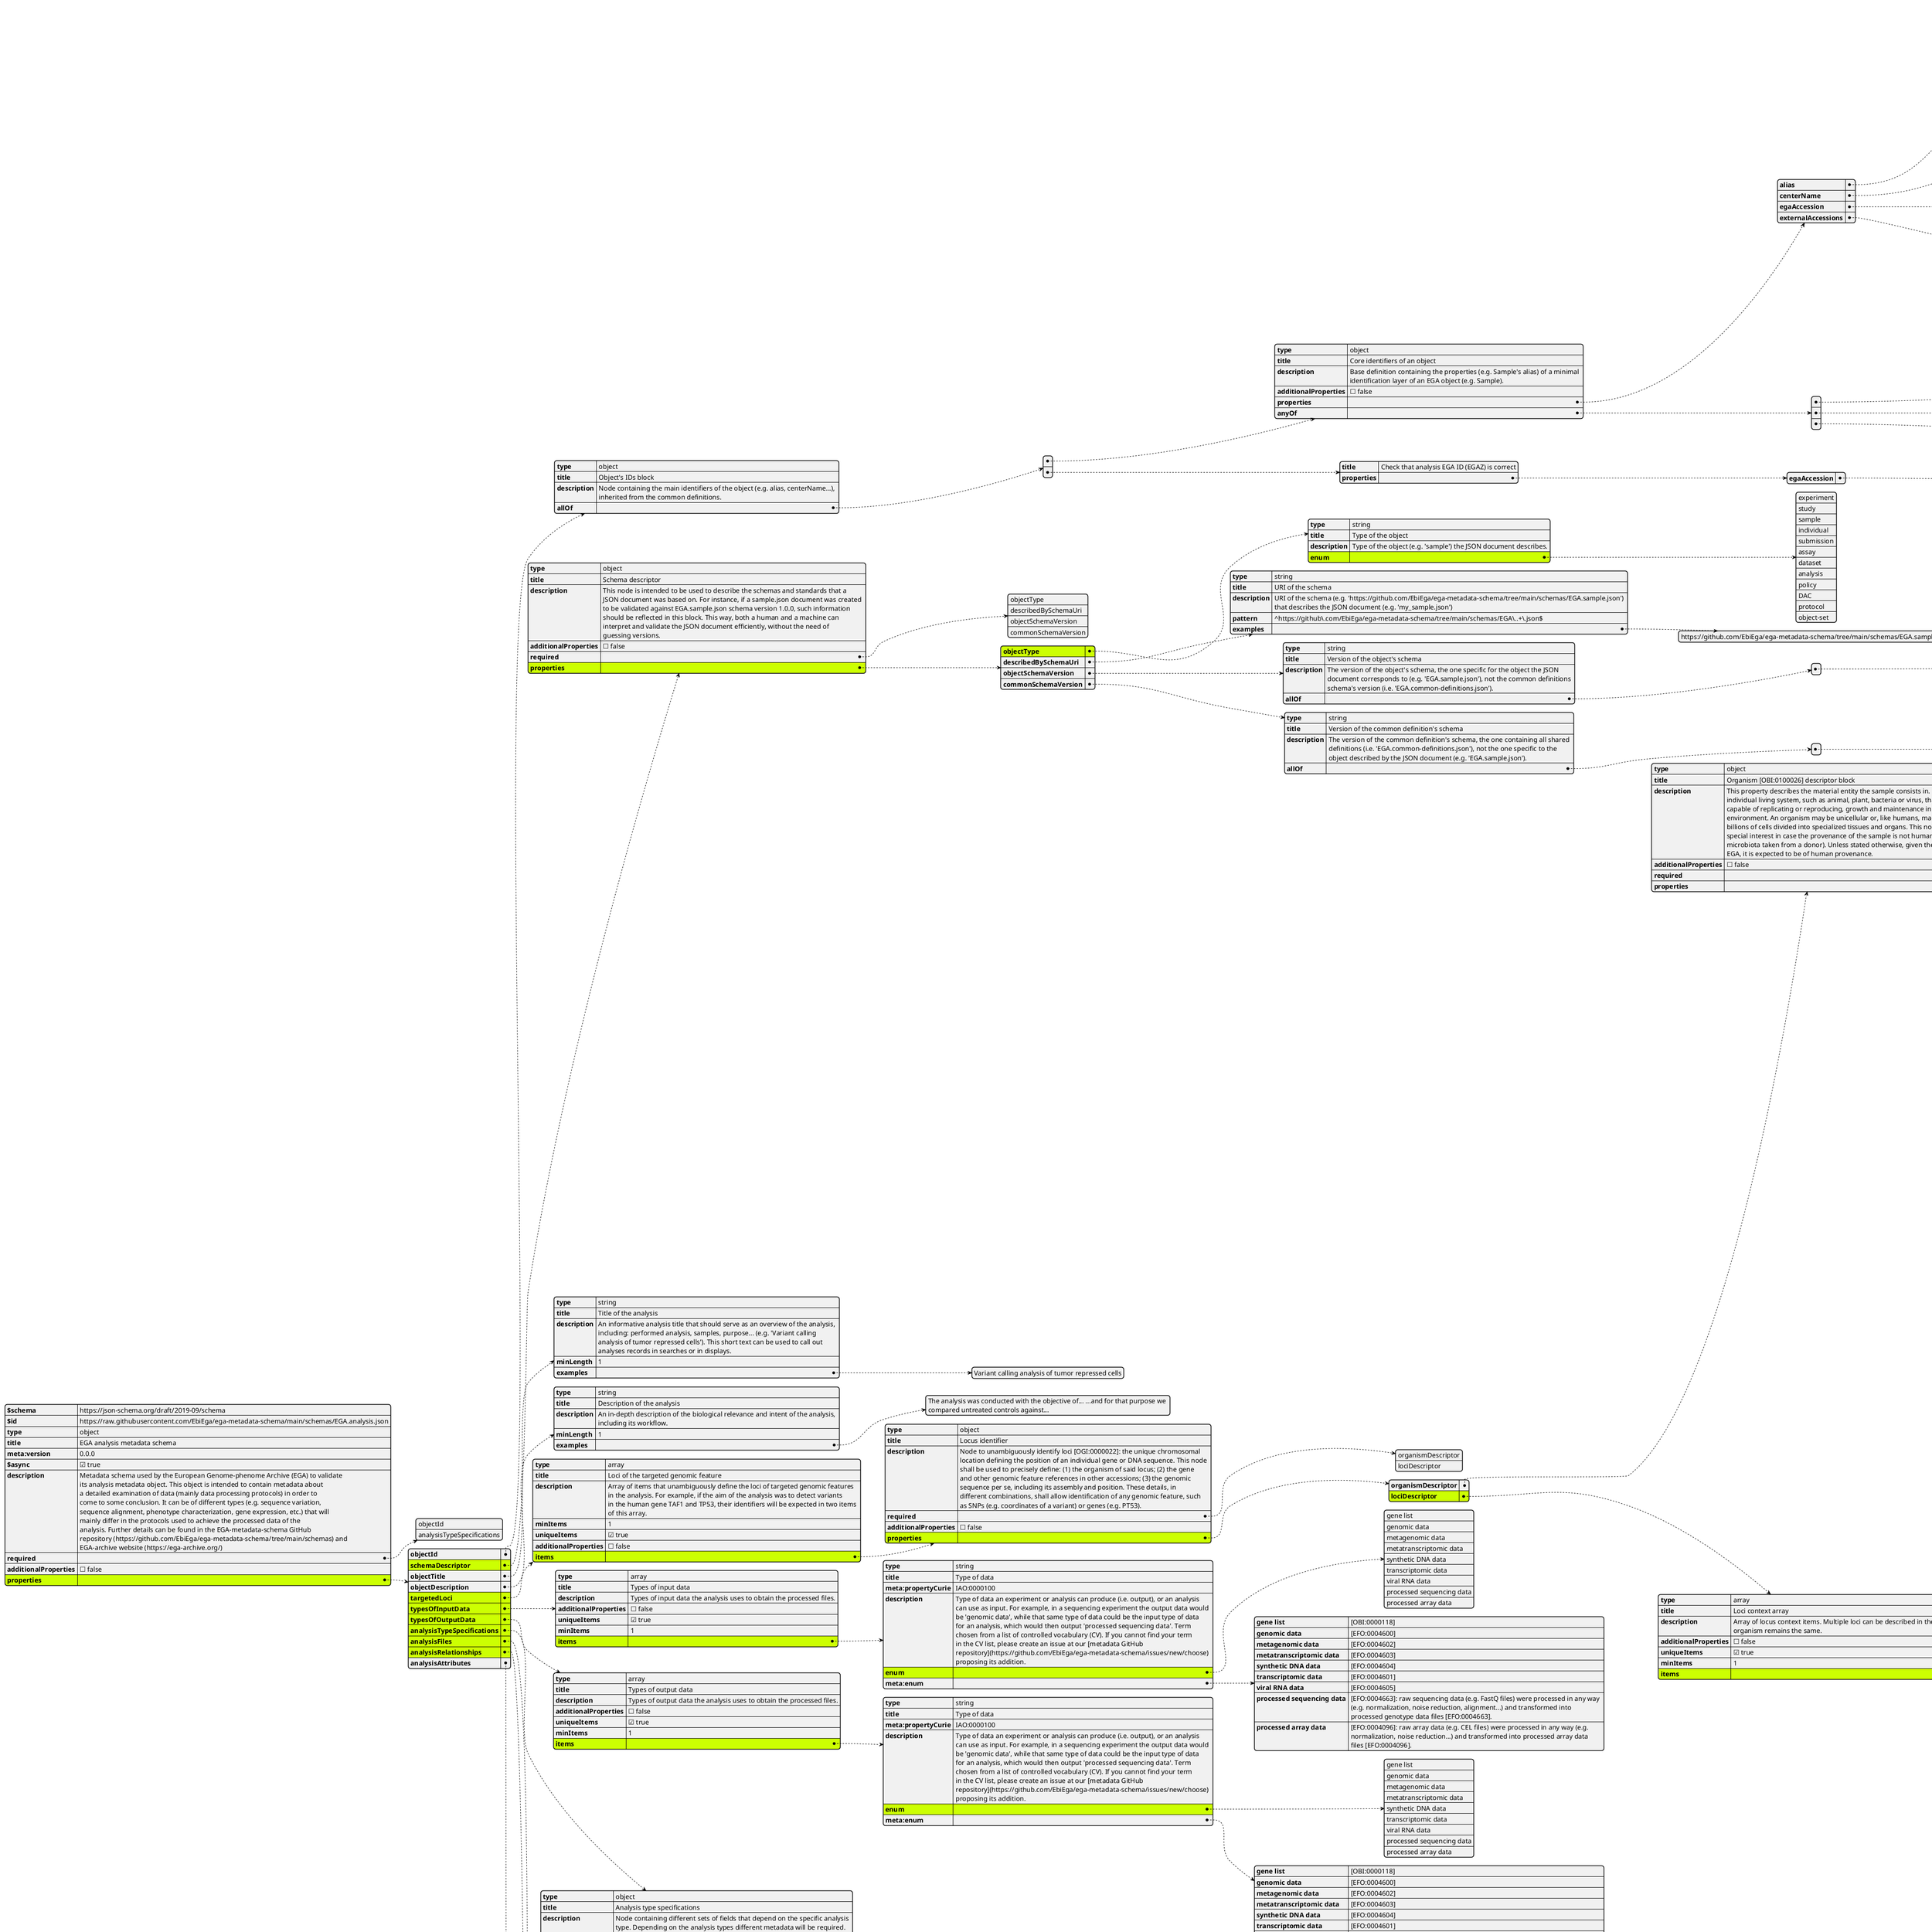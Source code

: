 @startjson
#highlight "properties" / "schemaDescriptor" / "properties" / "objectType" / "enum"
#highlight "properties" / "targetedLoci" / "items" / "properties" / "lociDescriptor" / "items" / "properties" / "genomicSequenceDescriptor" / "properties" / "dnaSequenceStrand" / "enum"
#highlight "properties" / "typesOfInputData" / "items" / "enum"
#highlight "properties" / "typesOfOutputData" / "items" / "enum"
#highlight "properties" / "analysisTypeSpecifications" / "properties" / "analysisTypes" / "items" / "enum"
#highlight "properties" / "analysisFiles" / "items" / "properties" / "filetype" / "enum"
#highlight "properties" / "analysisFiles" / "items" / "properties" / "checksumMethod" / "enum"
#highlight "properties" / "analysisFiles" / "items" / "properties" / "sequenceQualityDetails" / "properties" / "qualityScoringSystem" / "enum"
#highlight "properties" / "analysisFiles" / "items" / "properties" / "sequenceQualityDetails" / "properties" / "qualityEncoding" / "enum"
#highlight "properties" / "analysisFiles" / "items" / "properties" / "sequenceQualityDetails" / "properties" / "asciiOffset" / "enum"
#highlight "properties" / "analysisFiles" / "items" / "allOf" / "0" / "anyOf" / "0" / "properties" / "checksumMethod" / "enum"
#highlight "properties" / "analysisFiles" / "items" / "allOf" / "0" / "anyOf" / "1" / "properties" / "checksumMethod" / "enum"
#highlight "properties" / "analysisFiles" / "items" / "allOf" / "1" / "anyOf" / "0" / "properties" / "filetype" / "enum"
#highlight "properties" / "analysisFiles" / "items" / "allOf" / "1" / "anyOf" / "1" / "properties" / "filetype" / "enum"
#highlight "properties" / "analysisFiles" / "items" / "allOf" / "1" / "anyOf" / "2" / "properties" / "filetype" / "enum"
#highlight "properties" / "analysisFiles" / "items" / "allOf" / "1" / "anyOf" / "3" / "properties" / "filetype" / "enum"
#highlight "properties" / "analysisFiles" / "items" / "allOf" / "1" / "anyOf" / "4" / "properties" / "filetype" / "enum"
#highlight "properties" / "analysisFiles" / "items" / "allOf" / "1" / "anyOf" / "5" / "properties" / "filetype" / "enum"
#highlight "properties" / "analysisFiles" / "items" / "allOf" / "1" / "anyOf" / "6" / "properties" / "filetype" / "enum"
#highlight "properties" / "analysisFiles" / "items" / "allOf" / "1" / "anyOf" / "7" / "properties" / "filetype" / "enum"
#highlight "properties" / "analysisFiles" / "items" / "allOf" / "1" / "anyOf" / "8" / "properties" / "filetype" / "enum"
#highlight "properties" / "analysisFiles" / "items" / "allOf" / "1" / "anyOf" / "9" / "properties" / "filetype" / "enum"
#highlight "properties" / "analysisFiles" / "items" / "allOf" / "1" / "anyOf" / "10" / "properties" / "filetype" / "enum"
#highlight "properties" / "analysisFiles" / "items" / "allOf" / "1" / "anyOf" / "11" / "properties" / "filetype" / "enum"
#highlight "properties" / "analysisFiles" / "items" / "allOf" / "1" / "anyOf" / "12" / "properties" / "filetype" / "enum"
#highlight "properties" / "analysisFiles" / "items" / "allOf" / "1" / "anyOf" / "13" / "properties" / "filetype" / "enum"
#highlight "properties" / "analysisFiles" / "items" / "allOf" / "1" / "anyOf" / "14" / "properties" / "filetype" / "enum"
#highlight "properties" / "analysisFiles" / "items" / "allOf" / "1" / "anyOf" / "15" / "properties" / "filetype" / "enum"
#highlight "properties" / "analysisFiles" / "items" / "allOf" / "1" / "anyOf" / "16" / "properties" / "filetype" / "enum"
#highlight "properties" / "analysisFiles" / "items" / "allOf" / "1" / "anyOf" / "17" / "properties" / "filetype" / "enum"
#highlight "properties" / "analysisFiles" / "items" / "allOf" / "1" / "anyOf" / "18" / "properties" / "filetype" / "enum"
#highlight "properties" / "analysisFiles" / "items" / "allOf" / "1" / "anyOf" / "19" / "properties" / "filetype" / "enum"
#highlight "properties" / "analysisFiles" / "items" / "allOf" / "1" / "anyOf" / "20" / "properties" / "filetype" / "enum"
#highlight "properties" / "analysisFiles" / "items" / "allOf" / "1" / "anyOf" / "21" / "properties" / "filetype" / "enum"
#highlight "properties" / "analysisFiles" / "items" / "allOf" / "1" / "anyOf" / "22" / "properties" / "filetype" / "enum"
#highlight "properties" / "analysisFiles" / "items" / "allOf" / "1" / "anyOf" / "23" / "properties" / "filetype" / "enum"
#highlight "properties" / "analysisFiles" / "items" / "allOf" / "1" / "anyOf" / "24" / "properties" / "filetype" / "enum"
#highlight "properties" / "analysisFiles" / "items" / "allOf" / "1" / "anyOf" / "25" / "properties" / "filetype" / "enum"
#highlight "properties" / "analysisFiles" / "items" / "allOf" / "1" / "anyOf" / "26" / "properties" / "filetype" / "enum"
#highlight "properties" / "analysisFiles" / "items" / "allOf" / "1" / "anyOf" / "27" / "properties" / "filetype" / "enum"
#highlight "properties" / "analysisFiles" / "items" / "allOf" / "1" / "anyOf" / "28" / "properties" / "filetype" / "enum"
#highlight "properties" / "analysisFiles" / "items" / "allOf" / "1" / "anyOf" / "29" / "properties" / "filetype" / "enum"
#highlight "properties" / "analysisFiles" / "items" / "allOf" / "1" / "anyOf" / "30" / "properties" / "filetype" / "enum"
#highlight "properties" / "analysisFiles" / "items" / "allOf" / "1" / "anyOf" / "31" / "properties" / "filetype" / "enum"
#highlight "properties" / "analysisFiles" / "items" / "allOf" / "1" / "anyOf" / "32" / "properties" / "filetype" / "enum"
#highlight "properties" / "analysisFiles" / "items" / "allOf" / "1" / "anyOf" / "33" / "properties" / "filetype" / "enum"
#highlight "properties" / "analysisFiles" / "items" / "allOf" / "1" / "anyOf" / "34" / "properties" / "filetype" / "enum"
#highlight "properties" / "analysisFiles" / "items" / "allOf" / "1" / "anyOf" / "35" / "properties" / "filetype" / "enum"
#highlight "properties" / "analysisFiles" / "items" / "allOf" / "1" / "anyOf" / "36" / "properties" / "filetype" / "enum"
#highlight "properties" / "analysisFiles" / "items" / "allOf" / "1" / "anyOf" / "37" / "properties" / "filetype" / "enum"
#highlight "properties" / "analysisFiles" / "items" / "allOf" / "1" / "anyOf" / "38" / "properties" / "filetype" / "enum"
#highlight "properties" / "analysisFiles" / "items" / "allOf" / "1" / "anyOf" / "39" / "properties" / "filetype" / "enum"
#highlight "properties" / "analysisFiles" / "items" / "allOf" / "1" / "anyOf" / "40" / "properties" / "filetype" / "enum"
#highlight "properties" / "analysisFiles" / "items" / "allOf" / "1" / "anyOf" / "41" / "properties" / "filetype" / "enum"
#highlight "properties" / "analysisFiles" / "items" / "allOf" / "1" / "anyOf" / "42" / "properties" / "filetype" / "enum"
#highlight "properties" / "analysisFiles" / "items" / "allOf" / "1" / "anyOf" / "43" / "properties" / "filetype" / "enum"
#highlight "properties" / "analysisFiles" / "items" / "allOf" / "1" / "anyOf" / "44" / "properties" / "filetype" / "enum"
#highlight "properties" / "analysisFiles" / "items" / "allOf" / "1" / "anyOf" / "45" / "properties" / "filetype" / "enum"
#highlight "properties" / "analysisFiles" / "items" / "allOf" / "1" / "anyOf" / "46" / "properties" / "filetype" / "enum"
#highlight "properties" / "analysisFiles" / "items" / "allOf" / "1" / "anyOf" / "47" / "properties" / "filetype" / "enum"
#highlight "properties" / "analysisFiles" / "items" / "allOf" / "1" / "anyOf" / "48" / "properties" / "filetype" / "enum"
#highlight "properties" / "analysisFiles" / "items" / "allOf" / "1" / "anyOf" / "49" / "properties" / "filetype" / "enum"
#highlight "properties" / "analysisFiles" / "items" / "allOf" / "1" / "anyOf" / "50" / "properties" / "filetype" / "enum"
#highlight "properties" / "analysisFiles" / "items" / "allOf" / "1" / "anyOf" / "51" / "properties" / "filetype" / "enum"
#highlight "properties" / "analysisFiles" / "items" / "allOf" / "1" / "anyOf" / "52" / "properties" / "filetype" / "enum"
#highlight "properties" / "analysisFiles" / "items" / "allOf" / "1" / "anyOf" / "53" / "properties" / "filetype" / "enum"
#highlight "properties" / "analysisFiles" / "items" / "allOf" / "1" / "anyOf" / "54" / "properties" / "filetype" / "enum"
#highlight "properties" / "analysisFiles" / "items" / "allOf" / "1" / "anyOf" / "55" / "properties" / "filetype" / "enum"
#highlight "properties" / "analysisFiles" / "items" / "allOf" / "1" / "anyOf" / "56" / "properties" / "filetype" / "enum"
#highlight "properties" / "analysisFiles" / "items" / "allOf" / "1" / "anyOf" / "57" / "properties" / "filetype" / "enum"
#highlight "properties" / "analysisFiles" / "items" / "allOf" / "1" / "anyOf" / "58" / "properties" / "filetype" / "enum"
#highlight "properties" / "analysisFiles" / "items" / "allOf" / "1" / "anyOf" / "59" / "properties" / "filetype" / "enum"
#highlight "properties" / "analysisFiles" / "items" / "allOf" / "1" / "anyOf" / "60" / "properties" / "filetype" / "enum"
#highlight "properties" / "analysisFiles" / "items" / "allOf" / "1" / "anyOf" / "61" / "properties" / "filetype" / "enum"
#highlight "properties" / "analysisFiles" / "items" / "allOf" / "1" / "anyOf" / "62" / "properties" / "filetype" / "enum"
#highlight "properties" / "analysisFiles" / "items" / "allOf" / "1" / "anyOf" / "63" / "properties" / "filetype" / "enum"
#highlight "properties" / "analysisFiles" / "items" / "allOf" / "1" / "anyOf" / "64" / "properties" / "filetype" / "enum"
#highlight "properties" / "analysisFiles" / "items" / "allOf" / "1" / "anyOf" / "65" / "properties" / "filetype" / "enum"
#highlight "properties" / "analysisFiles" / "items" / "allOf" / "1" / "anyOf" / "66" / "properties" / "filetype" / "enum"
#highlight "properties" / "analysisFiles" / "items" / "allOf" / "1" / "anyOf" / "67" / "properties" / "filetype" / "enum"
#highlight "properties" / "analysisFiles" / "items" / "allOf" / "1" / "anyOf" / "68" / "properties" / "filetype" / "enum"
#highlight "properties" / "analysisFiles" / "items" / "allOf" / "1" / "anyOf" / "69" / "properties" / "filetype" / "enum"
#highlight "properties" / "analysisFiles" / "items" / "allOf" / "1" / "anyOf" / "70" / "properties" / "filetype" / "enum"
#highlight "properties" / "analysisFiles" / "items" / "allOf" / "1" / "anyOf" / "71" / "properties" / "filetype" / "enum"
#highlight "properties" / "analysisRelationships" / "items" / "allOf" / "0" / "properties" / "rType" / "enum"
#highlight "properties" / "analysisRelationships" / "items" / "allOf" / "0" / "properties" / "rSource" / "allOf" / "0" / "properties" / "objectType" / "enum"
#highlight "properties" / "analysisRelationships" / "items" / "allOf" / "0" / "properties" / "rSource" / "allOf" / "0" / "allOf" / "0" / "anyOf" / "1" / "properties" / "objectType" / "enum"
#highlight "properties" / "analysisRelationships" / "items" / "allOf" / "0" / "properties" / "rSource" / "allOf" / "0" / "allOf" / "0" / "anyOf" / "2" / "properties" / "objectType" / "enum"
#highlight "properties" / "analysisRelationships" / "items" / "allOf" / "0" / "properties" / "rSource" / "allOf" / "0" / "allOf" / "0" / "anyOf" / "3" / "properties" / "objectType" / "enum"
#highlight "properties" / "analysisRelationships" / "items" / "allOf" / "0" / "properties" / "rSource" / "allOf" / "0" / "allOf" / "0" / "anyOf" / "4" / "properties" / "objectType" / "enum"
#highlight "properties" / "analysisRelationships" / "items" / "allOf" / "0" / "properties" / "rSource" / "allOf" / "0" / "allOf" / "0" / "anyOf" / "5" / "properties" / "objectType" / "enum"
#highlight "properties" / "analysisRelationships" / "items" / "allOf" / "0" / "properties" / "rSource" / "allOf" / "0" / "allOf" / "0" / "anyOf" / "6" / "properties" / "objectType" / "enum"
#highlight "properties" / "analysisRelationships" / "items" / "allOf" / "0" / "properties" / "rSource" / "allOf" / "0" / "allOf" / "0" / "anyOf" / "7" / "properties" / "objectType" / "enum"
#highlight "properties" / "analysisRelationships" / "items" / "allOf" / "0" / "properties" / "rSource" / "allOf" / "0" / "allOf" / "0" / "anyOf" / "8" / "properties" / "objectType" / "enum"
#highlight "properties" / "analysisRelationships" / "items" / "allOf" / "0" / "properties" / "rSource" / "allOf" / "0" / "allOf" / "0" / "anyOf" / "9" / "properties" / "objectType" / "enum"
#highlight "properties" / "analysisRelationships" / "items" / "allOf" / "0" / "properties" / "rSource" / "allOf" / "0" / "allOf" / "0" / "anyOf" / "10" / "properties" / "objectType" / "enum"
#highlight "properties" / "analysisRelationships" / "items" / "allOf" / "0" / "properties" / "rSource" / "allOf" / "0" / "allOf" / "0" / "anyOf" / "11" / "properties" / "objectType" / "enum"
#highlight "properties" / "analysisRelationships" / "items" / "allOf" / "0" / "properties" / "rSource" / "allOf" / "0" / "allOf" / "0" / "anyOf" / "12" / "properties" / "objectType" / "enum"
#highlight "properties" / "analysisRelationships" / "items" / "allOf" / "0" / "properties" / "rTarget" / "allOf" / "0" / "properties" / "objectType" / "enum"
#highlight "properties" / "analysisRelationships" / "items" / "allOf" / "0" / "properties" / "rTarget" / "allOf" / "0" / "allOf" / "0" / "anyOf" / "1" / "properties" / "objectType" / "enum"
#highlight "properties" / "analysisRelationships" / "items" / "allOf" / "0" / "properties" / "rTarget" / "allOf" / "0" / "allOf" / "0" / "anyOf" / "2" / "properties" / "objectType" / "enum"
#highlight "properties" / "analysisRelationships" / "items" / "allOf" / "0" / "properties" / "rTarget" / "allOf" / "0" / "allOf" / "0" / "anyOf" / "3" / "properties" / "objectType" / "enum"
#highlight "properties" / "analysisRelationships" / "items" / "allOf" / "0" / "properties" / "rTarget" / "allOf" / "0" / "allOf" / "0" / "anyOf" / "4" / "properties" / "objectType" / "enum"
#highlight "properties" / "analysisRelationships" / "items" / "allOf" / "0" / "properties" / "rTarget" / "allOf" / "0" / "allOf" / "0" / "anyOf" / "5" / "properties" / "objectType" / "enum"
#highlight "properties" / "analysisRelationships" / "items" / "allOf" / "0" / "properties" / "rTarget" / "allOf" / "0" / "allOf" / "0" / "anyOf" / "6" / "properties" / "objectType" / "enum"
#highlight "properties" / "analysisRelationships" / "items" / "allOf" / "0" / "properties" / "rTarget" / "allOf" / "0" / "allOf" / "0" / "anyOf" / "7" / "properties" / "objectType" / "enum"
#highlight "properties" / "analysisRelationships" / "items" / "allOf" / "0" / "properties" / "rTarget" / "allOf" / "0" / "allOf" / "0" / "anyOf" / "8" / "properties" / "objectType" / "enum"
#highlight "properties" / "analysisRelationships" / "items" / "allOf" / "0" / "properties" / "rTarget" / "allOf" / "0" / "allOf" / "0" / "anyOf" / "9" / "properties" / "objectType" / "enum"
#highlight "properties" / "analysisRelationships" / "items" / "allOf" / "0" / "properties" / "rTarget" / "allOf" / "0" / "allOf" / "0" / "anyOf" / "10" / "properties" / "objectType" / "enum"
#highlight "properties" / "analysisRelationships" / "items" / "allOf" / "0" / "properties" / "rTarget" / "allOf" / "0" / "allOf" / "0" / "anyOf" / "11" / "properties" / "objectType" / "enum"
#highlight "properties" / "analysisRelationships" / "items" / "allOf" / "0" / "properties" / "rTarget" / "allOf" / "0" / "allOf" / "0" / "anyOf" / "12" / "properties" / "objectType" / "enum"
#highlight "properties"
#highlight "properties" / "schemaDescriptor"
#highlight "properties" / "schemaDescriptor" / "properties"
#highlight "properties" / "schemaDescriptor" / "properties" / "objectType"
#highlight "properties" / "targetedLoci"
#highlight "properties" / "targetedLoci" / "items"
#highlight "properties" / "targetedLoci" / "items" / "properties"
#highlight "properties" / "targetedLoci" / "items" / "properties" / "lociDescriptor"
#highlight "properties" / "targetedLoci" / "items" / "properties" / "lociDescriptor" / "items"
#highlight "properties" / "targetedLoci" / "items" / "properties" / "lociDescriptor" / "items" / "properties"
#highlight "properties" / "targetedLoci" / "items" / "properties" / "lociDescriptor" / "items" / "properties" / "genomicSequenceDescriptor"
#highlight "properties" / "targetedLoci" / "items" / "properties" / "lociDescriptor" / "items" / "properties" / "genomicSequenceDescriptor" / "properties"
#highlight "properties" / "targetedLoci" / "items" / "properties" / "lociDescriptor" / "items" / "properties" / "genomicSequenceDescriptor" / "properties" / "dnaSequenceStrand"
#highlight "properties" / "typesOfInputData"
#highlight "properties" / "typesOfInputData" / "items"
#highlight "properties" / "typesOfOutputData"
#highlight "properties" / "typesOfOutputData" / "items"
#highlight "properties" / "analysisTypeSpecifications"
#highlight "properties" / "analysisTypeSpecifications" / "properties"
#highlight "properties" / "analysisTypeSpecifications" / "properties" / "analysisTypes"
#highlight "properties" / "analysisTypeSpecifications" / "properties" / "analysisTypes" / "items"
#highlight "properties" / "analysisFiles"
#highlight "properties" / "analysisFiles" / "items"
#highlight "properties" / "analysisFiles" / "items" / "properties"
#highlight "properties" / "analysisFiles" / "items" / "properties" / "filetype"
#highlight "properties" / "analysisFiles" / "items" / "properties" / "checksumMethod"
#highlight "properties" / "analysisFiles" / "items" / "properties" / "sequenceQualityDetails"
#highlight "properties" / "analysisFiles" / "items" / "properties" / "sequenceQualityDetails" / "properties"
#highlight "properties" / "analysisFiles" / "items" / "properties" / "sequenceQualityDetails" / "properties" / "qualityScoringSystem"
#highlight "properties" / "analysisFiles" / "items" / "properties" / "sequenceQualityDetails" / "properties" / "qualityEncoding"
#highlight "properties" / "analysisFiles" / "items" / "properties" / "sequenceQualityDetails" / "properties" / "asciiOffset"
#highlight "properties" / "analysisFiles" / "items" / "allOf"
#highlight "properties" / "analysisFiles" / "items" / "allOf" / "0"
#highlight "properties" / "analysisFiles" / "items" / "allOf" / "0" / "anyOf"
#highlight "properties" / "analysisFiles" / "items" / "allOf" / "0" / "anyOf" / "0"
#highlight "properties" / "analysisFiles" / "items" / "allOf" / "0" / "anyOf" / "0" / "properties"
#highlight "properties" / "analysisFiles" / "items" / "allOf" / "0" / "anyOf" / "0" / "properties" / "checksumMethod"
#highlight "properties" / "analysisFiles" / "items" / "allOf" / "0" / "anyOf" / "1"
#highlight "properties" / "analysisFiles" / "items" / "allOf" / "0" / "anyOf" / "1" / "properties"
#highlight "properties" / "analysisFiles" / "items" / "allOf" / "0" / "anyOf" / "1" / "properties" / "checksumMethod"
#highlight "properties" / "analysisFiles" / "items" / "allOf" / "1"
#highlight "properties" / "analysisFiles" / "items" / "allOf" / "1" / "anyOf"
#highlight "properties" / "analysisFiles" / "items" / "allOf" / "1" / "anyOf" / "0"
#highlight "properties" / "analysisFiles" / "items" / "allOf" / "1" / "anyOf" / "0" / "properties"
#highlight "properties" / "analysisFiles" / "items" / "allOf" / "1" / "anyOf" / "0" / "properties" / "filetype"
#highlight "properties" / "analysisFiles" / "items" / "allOf" / "1" / "anyOf" / "1"
#highlight "properties" / "analysisFiles" / "items" / "allOf" / "1" / "anyOf" / "1" / "properties"
#highlight "properties" / "analysisFiles" / "items" / "allOf" / "1" / "anyOf" / "1" / "properties" / "filetype"
#highlight "properties" / "analysisFiles" / "items" / "allOf" / "1" / "anyOf" / "2"
#highlight "properties" / "analysisFiles" / "items" / "allOf" / "1" / "anyOf" / "2" / "properties"
#highlight "properties" / "analysisFiles" / "items" / "allOf" / "1" / "anyOf" / "2" / "properties" / "filetype"
#highlight "properties" / "analysisFiles" / "items" / "allOf" / "1" / "anyOf" / "3"
#highlight "properties" / "analysisFiles" / "items" / "allOf" / "1" / "anyOf" / "3" / "properties"
#highlight "properties" / "analysisFiles" / "items" / "allOf" / "1" / "anyOf" / "3" / "properties" / "filetype"
#highlight "properties" / "analysisFiles" / "items" / "allOf" / "1" / "anyOf" / "4"
#highlight "properties" / "analysisFiles" / "items" / "allOf" / "1" / "anyOf" / "4" / "properties"
#highlight "properties" / "analysisFiles" / "items" / "allOf" / "1" / "anyOf" / "4" / "properties" / "filetype"
#highlight "properties" / "analysisFiles" / "items" / "allOf" / "1" / "anyOf" / "5"
#highlight "properties" / "analysisFiles" / "items" / "allOf" / "1" / "anyOf" / "5" / "properties"
#highlight "properties" / "analysisFiles" / "items" / "allOf" / "1" / "anyOf" / "5" / "properties" / "filetype"
#highlight "properties" / "analysisFiles" / "items" / "allOf" / "1" / "anyOf" / "6"
#highlight "properties" / "analysisFiles" / "items" / "allOf" / "1" / "anyOf" / "6" / "properties"
#highlight "properties" / "analysisFiles" / "items" / "allOf" / "1" / "anyOf" / "6" / "properties" / "filetype"
#highlight "properties" / "analysisFiles" / "items" / "allOf" / "1" / "anyOf" / "7"
#highlight "properties" / "analysisFiles" / "items" / "allOf" / "1" / "anyOf" / "7" / "properties"
#highlight "properties" / "analysisFiles" / "items" / "allOf" / "1" / "anyOf" / "7" / "properties" / "filetype"
#highlight "properties" / "analysisFiles" / "items" / "allOf" / "1" / "anyOf" / "8"
#highlight "properties" / "analysisFiles" / "items" / "allOf" / "1" / "anyOf" / "8" / "properties"
#highlight "properties" / "analysisFiles" / "items" / "allOf" / "1" / "anyOf" / "8" / "properties" / "filetype"
#highlight "properties" / "analysisFiles" / "items" / "allOf" / "1" / "anyOf" / "9"
#highlight "properties" / "analysisFiles" / "items" / "allOf" / "1" / "anyOf" / "9" / "properties"
#highlight "properties" / "analysisFiles" / "items" / "allOf" / "1" / "anyOf" / "9" / "properties" / "filetype"
#highlight "properties" / "analysisFiles" / "items" / "allOf" / "1" / "anyOf" / "10"
#highlight "properties" / "analysisFiles" / "items" / "allOf" / "1" / "anyOf" / "10" / "properties"
#highlight "properties" / "analysisFiles" / "items" / "allOf" / "1" / "anyOf" / "10" / "properties" / "filetype"
#highlight "properties" / "analysisFiles" / "items" / "allOf" / "1" / "anyOf" / "11"
#highlight "properties" / "analysisFiles" / "items" / "allOf" / "1" / "anyOf" / "11" / "properties"
#highlight "properties" / "analysisFiles" / "items" / "allOf" / "1" / "anyOf" / "11" / "properties" / "filetype"
#highlight "properties" / "analysisFiles" / "items" / "allOf" / "1" / "anyOf" / "12"
#highlight "properties" / "analysisFiles" / "items" / "allOf" / "1" / "anyOf" / "12" / "properties"
#highlight "properties" / "analysisFiles" / "items" / "allOf" / "1" / "anyOf" / "12" / "properties" / "filetype"
#highlight "properties" / "analysisFiles" / "items" / "allOf" / "1" / "anyOf" / "13"
#highlight "properties" / "analysisFiles" / "items" / "allOf" / "1" / "anyOf" / "13" / "properties"
#highlight "properties" / "analysisFiles" / "items" / "allOf" / "1" / "anyOf" / "13" / "properties" / "filetype"
#highlight "properties" / "analysisFiles" / "items" / "allOf" / "1" / "anyOf" / "14"
#highlight "properties" / "analysisFiles" / "items" / "allOf" / "1" / "anyOf" / "14" / "properties"
#highlight "properties" / "analysisFiles" / "items" / "allOf" / "1" / "anyOf" / "14" / "properties" / "filetype"
#highlight "properties" / "analysisFiles" / "items" / "allOf" / "1" / "anyOf" / "15"
#highlight "properties" / "analysisFiles" / "items" / "allOf" / "1" / "anyOf" / "15" / "properties"
#highlight "properties" / "analysisFiles" / "items" / "allOf" / "1" / "anyOf" / "15" / "properties" / "filetype"
#highlight "properties" / "analysisFiles" / "items" / "allOf" / "1" / "anyOf" / "16"
#highlight "properties" / "analysisFiles" / "items" / "allOf" / "1" / "anyOf" / "16" / "properties"
#highlight "properties" / "analysisFiles" / "items" / "allOf" / "1" / "anyOf" / "16" / "properties" / "filetype"
#highlight "properties" / "analysisFiles" / "items" / "allOf" / "1" / "anyOf" / "17"
#highlight "properties" / "analysisFiles" / "items" / "allOf" / "1" / "anyOf" / "17" / "properties"
#highlight "properties" / "analysisFiles" / "items" / "allOf" / "1" / "anyOf" / "17" / "properties" / "filetype"
#highlight "properties" / "analysisFiles" / "items" / "allOf" / "1" / "anyOf" / "18"
#highlight "properties" / "analysisFiles" / "items" / "allOf" / "1" / "anyOf" / "18" / "properties"
#highlight "properties" / "analysisFiles" / "items" / "allOf" / "1" / "anyOf" / "18" / "properties" / "filetype"
#highlight "properties" / "analysisFiles" / "items" / "allOf" / "1" / "anyOf" / "19"
#highlight "properties" / "analysisFiles" / "items" / "allOf" / "1" / "anyOf" / "19" / "properties"
#highlight "properties" / "analysisFiles" / "items" / "allOf" / "1" / "anyOf" / "19" / "properties" / "filetype"
#highlight "properties" / "analysisFiles" / "items" / "allOf" / "1" / "anyOf" / "20"
#highlight "properties" / "analysisFiles" / "items" / "allOf" / "1" / "anyOf" / "20" / "properties"
#highlight "properties" / "analysisFiles" / "items" / "allOf" / "1" / "anyOf" / "20" / "properties" / "filetype"
#highlight "properties" / "analysisFiles" / "items" / "allOf" / "1" / "anyOf" / "21"
#highlight "properties" / "analysisFiles" / "items" / "allOf" / "1" / "anyOf" / "21" / "properties"
#highlight "properties" / "analysisFiles" / "items" / "allOf" / "1" / "anyOf" / "21" / "properties" / "filetype"
#highlight "properties" / "analysisFiles" / "items" / "allOf" / "1" / "anyOf" / "22"
#highlight "properties" / "analysisFiles" / "items" / "allOf" / "1" / "anyOf" / "22" / "properties"
#highlight "properties" / "analysisFiles" / "items" / "allOf" / "1" / "anyOf" / "22" / "properties" / "filetype"
#highlight "properties" / "analysisFiles" / "items" / "allOf" / "1" / "anyOf" / "23"
#highlight "properties" / "analysisFiles" / "items" / "allOf" / "1" / "anyOf" / "23" / "properties"
#highlight "properties" / "analysisFiles" / "items" / "allOf" / "1" / "anyOf" / "23" / "properties" / "filetype"
#highlight "properties" / "analysisFiles" / "items" / "allOf" / "1" / "anyOf" / "24"
#highlight "properties" / "analysisFiles" / "items" / "allOf" / "1" / "anyOf" / "24" / "properties"
#highlight "properties" / "analysisFiles" / "items" / "allOf" / "1" / "anyOf" / "24" / "properties" / "filetype"
#highlight "properties" / "analysisFiles" / "items" / "allOf" / "1" / "anyOf" / "25"
#highlight "properties" / "analysisFiles" / "items" / "allOf" / "1" / "anyOf" / "25" / "properties"
#highlight "properties" / "analysisFiles" / "items" / "allOf" / "1" / "anyOf" / "25" / "properties" / "filetype"
#highlight "properties" / "analysisFiles" / "items" / "allOf" / "1" / "anyOf" / "26"
#highlight "properties" / "analysisFiles" / "items" / "allOf" / "1" / "anyOf" / "26" / "properties"
#highlight "properties" / "analysisFiles" / "items" / "allOf" / "1" / "anyOf" / "26" / "properties" / "filetype"
#highlight "properties" / "analysisFiles" / "items" / "allOf" / "1" / "anyOf" / "27"
#highlight "properties" / "analysisFiles" / "items" / "allOf" / "1" / "anyOf" / "27" / "properties"
#highlight "properties" / "analysisFiles" / "items" / "allOf" / "1" / "anyOf" / "27" / "properties" / "filetype"
#highlight "properties" / "analysisFiles" / "items" / "allOf" / "1" / "anyOf" / "28"
#highlight "properties" / "analysisFiles" / "items" / "allOf" / "1" / "anyOf" / "28" / "properties"
#highlight "properties" / "analysisFiles" / "items" / "allOf" / "1" / "anyOf" / "28" / "properties" / "filetype"
#highlight "properties" / "analysisFiles" / "items" / "allOf" / "1" / "anyOf" / "29"
#highlight "properties" / "analysisFiles" / "items" / "allOf" / "1" / "anyOf" / "29" / "properties"
#highlight "properties" / "analysisFiles" / "items" / "allOf" / "1" / "anyOf" / "29" / "properties" / "filetype"
#highlight "properties" / "analysisFiles" / "items" / "allOf" / "1" / "anyOf" / "30"
#highlight "properties" / "analysisFiles" / "items" / "allOf" / "1" / "anyOf" / "30" / "properties"
#highlight "properties" / "analysisFiles" / "items" / "allOf" / "1" / "anyOf" / "30" / "properties" / "filetype"
#highlight "properties" / "analysisFiles" / "items" / "allOf" / "1" / "anyOf" / "31"
#highlight "properties" / "analysisFiles" / "items" / "allOf" / "1" / "anyOf" / "31" / "properties"
#highlight "properties" / "analysisFiles" / "items" / "allOf" / "1" / "anyOf" / "31" / "properties" / "filetype"
#highlight "properties" / "analysisFiles" / "items" / "allOf" / "1" / "anyOf" / "32"
#highlight "properties" / "analysisFiles" / "items" / "allOf" / "1" / "anyOf" / "32" / "properties"
#highlight "properties" / "analysisFiles" / "items" / "allOf" / "1" / "anyOf" / "32" / "properties" / "filetype"
#highlight "properties" / "analysisFiles" / "items" / "allOf" / "1" / "anyOf" / "33"
#highlight "properties" / "analysisFiles" / "items" / "allOf" / "1" / "anyOf" / "33" / "properties"
#highlight "properties" / "analysisFiles" / "items" / "allOf" / "1" / "anyOf" / "33" / "properties" / "filetype"
#highlight "properties" / "analysisFiles" / "items" / "allOf" / "1" / "anyOf" / "34"
#highlight "properties" / "analysisFiles" / "items" / "allOf" / "1" / "anyOf" / "34" / "properties"
#highlight "properties" / "analysisFiles" / "items" / "allOf" / "1" / "anyOf" / "34" / "properties" / "filetype"
#highlight "properties" / "analysisFiles" / "items" / "allOf" / "1" / "anyOf" / "35"
#highlight "properties" / "analysisFiles" / "items" / "allOf" / "1" / "anyOf" / "35" / "properties"
#highlight "properties" / "analysisFiles" / "items" / "allOf" / "1" / "anyOf" / "35" / "properties" / "filetype"
#highlight "properties" / "analysisFiles" / "items" / "allOf" / "1" / "anyOf" / "36"
#highlight "properties" / "analysisFiles" / "items" / "allOf" / "1" / "anyOf" / "36" / "properties"
#highlight "properties" / "analysisFiles" / "items" / "allOf" / "1" / "anyOf" / "36" / "properties" / "filetype"
#highlight "properties" / "analysisFiles" / "items" / "allOf" / "1" / "anyOf" / "37"
#highlight "properties" / "analysisFiles" / "items" / "allOf" / "1" / "anyOf" / "37" / "properties"
#highlight "properties" / "analysisFiles" / "items" / "allOf" / "1" / "anyOf" / "37" / "properties" / "filetype"
#highlight "properties" / "analysisFiles" / "items" / "allOf" / "1" / "anyOf" / "38"
#highlight "properties" / "analysisFiles" / "items" / "allOf" / "1" / "anyOf" / "38" / "properties"
#highlight "properties" / "analysisFiles" / "items" / "allOf" / "1" / "anyOf" / "38" / "properties" / "filetype"
#highlight "properties" / "analysisFiles" / "items" / "allOf" / "1" / "anyOf" / "39"
#highlight "properties" / "analysisFiles" / "items" / "allOf" / "1" / "anyOf" / "39" / "properties"
#highlight "properties" / "analysisFiles" / "items" / "allOf" / "1" / "anyOf" / "39" / "properties" / "filetype"
#highlight "properties" / "analysisFiles" / "items" / "allOf" / "1" / "anyOf" / "40"
#highlight "properties" / "analysisFiles" / "items" / "allOf" / "1" / "anyOf" / "40" / "properties"
#highlight "properties" / "analysisFiles" / "items" / "allOf" / "1" / "anyOf" / "40" / "properties" / "filetype"
#highlight "properties" / "analysisFiles" / "items" / "allOf" / "1" / "anyOf" / "41"
#highlight "properties" / "analysisFiles" / "items" / "allOf" / "1" / "anyOf" / "41" / "properties"
#highlight "properties" / "analysisFiles" / "items" / "allOf" / "1" / "anyOf" / "41" / "properties" / "filetype"
#highlight "properties" / "analysisFiles" / "items" / "allOf" / "1" / "anyOf" / "42"
#highlight "properties" / "analysisFiles" / "items" / "allOf" / "1" / "anyOf" / "42" / "properties"
#highlight "properties" / "analysisFiles" / "items" / "allOf" / "1" / "anyOf" / "42" / "properties" / "filetype"
#highlight "properties" / "analysisFiles" / "items" / "allOf" / "1" / "anyOf" / "43"
#highlight "properties" / "analysisFiles" / "items" / "allOf" / "1" / "anyOf" / "43" / "properties"
#highlight "properties" / "analysisFiles" / "items" / "allOf" / "1" / "anyOf" / "43" / "properties" / "filetype"
#highlight "properties" / "analysisFiles" / "items" / "allOf" / "1" / "anyOf" / "44"
#highlight "properties" / "analysisFiles" / "items" / "allOf" / "1" / "anyOf" / "44" / "properties"
#highlight "properties" / "analysisFiles" / "items" / "allOf" / "1" / "anyOf" / "44" / "properties" / "filetype"
#highlight "properties" / "analysisFiles" / "items" / "allOf" / "1" / "anyOf" / "45"
#highlight "properties" / "analysisFiles" / "items" / "allOf" / "1" / "anyOf" / "45" / "properties"
#highlight "properties" / "analysisFiles" / "items" / "allOf" / "1" / "anyOf" / "45" / "properties" / "filetype"
#highlight "properties" / "analysisFiles" / "items" / "allOf" / "1" / "anyOf" / "46"
#highlight "properties" / "analysisFiles" / "items" / "allOf" / "1" / "anyOf" / "46" / "properties"
#highlight "properties" / "analysisFiles" / "items" / "allOf" / "1" / "anyOf" / "46" / "properties" / "filetype"
#highlight "properties" / "analysisFiles" / "items" / "allOf" / "1" / "anyOf" / "47"
#highlight "properties" / "analysisFiles" / "items" / "allOf" / "1" / "anyOf" / "47" / "properties"
#highlight "properties" / "analysisFiles" / "items" / "allOf" / "1" / "anyOf" / "47" / "properties" / "filetype"
#highlight "properties" / "analysisFiles" / "items" / "allOf" / "1" / "anyOf" / "48"
#highlight "properties" / "analysisFiles" / "items" / "allOf" / "1" / "anyOf" / "48" / "properties"
#highlight "properties" / "analysisFiles" / "items" / "allOf" / "1" / "anyOf" / "48" / "properties" / "filetype"
#highlight "properties" / "analysisFiles" / "items" / "allOf" / "1" / "anyOf" / "49"
#highlight "properties" / "analysisFiles" / "items" / "allOf" / "1" / "anyOf" / "49" / "properties"
#highlight "properties" / "analysisFiles" / "items" / "allOf" / "1" / "anyOf" / "49" / "properties" / "filetype"
#highlight "properties" / "analysisFiles" / "items" / "allOf" / "1" / "anyOf" / "50"
#highlight "properties" / "analysisFiles" / "items" / "allOf" / "1" / "anyOf" / "50" / "properties"
#highlight "properties" / "analysisFiles" / "items" / "allOf" / "1" / "anyOf" / "50" / "properties" / "filetype"
#highlight "properties" / "analysisFiles" / "items" / "allOf" / "1" / "anyOf" / "51"
#highlight "properties" / "analysisFiles" / "items" / "allOf" / "1" / "anyOf" / "51" / "properties"
#highlight "properties" / "analysisFiles" / "items" / "allOf" / "1" / "anyOf" / "51" / "properties" / "filetype"
#highlight "properties" / "analysisFiles" / "items" / "allOf" / "1" / "anyOf" / "52"
#highlight "properties" / "analysisFiles" / "items" / "allOf" / "1" / "anyOf" / "52" / "properties"
#highlight "properties" / "analysisFiles" / "items" / "allOf" / "1" / "anyOf" / "52" / "properties" / "filetype"
#highlight "properties" / "analysisFiles" / "items" / "allOf" / "1" / "anyOf" / "53"
#highlight "properties" / "analysisFiles" / "items" / "allOf" / "1" / "anyOf" / "53" / "properties"
#highlight "properties" / "analysisFiles" / "items" / "allOf" / "1" / "anyOf" / "53" / "properties" / "filetype"
#highlight "properties" / "analysisFiles" / "items" / "allOf" / "1" / "anyOf" / "54"
#highlight "properties" / "analysisFiles" / "items" / "allOf" / "1" / "anyOf" / "54" / "properties"
#highlight "properties" / "analysisFiles" / "items" / "allOf" / "1" / "anyOf" / "54" / "properties" / "filetype"
#highlight "properties" / "analysisFiles" / "items" / "allOf" / "1" / "anyOf" / "55"
#highlight "properties" / "analysisFiles" / "items" / "allOf" / "1" / "anyOf" / "55" / "properties"
#highlight "properties" / "analysisFiles" / "items" / "allOf" / "1" / "anyOf" / "55" / "properties" / "filetype"
#highlight "properties" / "analysisFiles" / "items" / "allOf" / "1" / "anyOf" / "56"
#highlight "properties" / "analysisFiles" / "items" / "allOf" / "1" / "anyOf" / "56" / "properties"
#highlight "properties" / "analysisFiles" / "items" / "allOf" / "1" / "anyOf" / "56" / "properties" / "filetype"
#highlight "properties" / "analysisFiles" / "items" / "allOf" / "1" / "anyOf" / "57"
#highlight "properties" / "analysisFiles" / "items" / "allOf" / "1" / "anyOf" / "57" / "properties"
#highlight "properties" / "analysisFiles" / "items" / "allOf" / "1" / "anyOf" / "57" / "properties" / "filetype"
#highlight "properties" / "analysisFiles" / "items" / "allOf" / "1" / "anyOf" / "58"
#highlight "properties" / "analysisFiles" / "items" / "allOf" / "1" / "anyOf" / "58" / "properties"
#highlight "properties" / "analysisFiles" / "items" / "allOf" / "1" / "anyOf" / "58" / "properties" / "filetype"
#highlight "properties" / "analysisFiles" / "items" / "allOf" / "1" / "anyOf" / "59"
#highlight "properties" / "analysisFiles" / "items" / "allOf" / "1" / "anyOf" / "59" / "properties"
#highlight "properties" / "analysisFiles" / "items" / "allOf" / "1" / "anyOf" / "59" / "properties" / "filetype"
#highlight "properties" / "analysisFiles" / "items" / "allOf" / "1" / "anyOf" / "60"
#highlight "properties" / "analysisFiles" / "items" / "allOf" / "1" / "anyOf" / "60" / "properties"
#highlight "properties" / "analysisFiles" / "items" / "allOf" / "1" / "anyOf" / "60" / "properties" / "filetype"
#highlight "properties" / "analysisFiles" / "items" / "allOf" / "1" / "anyOf" / "61"
#highlight "properties" / "analysisFiles" / "items" / "allOf" / "1" / "anyOf" / "61" / "properties"
#highlight "properties" / "analysisFiles" / "items" / "allOf" / "1" / "anyOf" / "61" / "properties" / "filetype"
#highlight "properties" / "analysisFiles" / "items" / "allOf" / "1" / "anyOf" / "62"
#highlight "properties" / "analysisFiles" / "items" / "allOf" / "1" / "anyOf" / "62" / "properties"
#highlight "properties" / "analysisFiles" / "items" / "allOf" / "1" / "anyOf" / "62" / "properties" / "filetype"
#highlight "properties" / "analysisFiles" / "items" / "allOf" / "1" / "anyOf" / "63"
#highlight "properties" / "analysisFiles" / "items" / "allOf" / "1" / "anyOf" / "63" / "properties"
#highlight "properties" / "analysisFiles" / "items" / "allOf" / "1" / "anyOf" / "63" / "properties" / "filetype"
#highlight "properties" / "analysisFiles" / "items" / "allOf" / "1" / "anyOf" / "64"
#highlight "properties" / "analysisFiles" / "items" / "allOf" / "1" / "anyOf" / "64" / "properties"
#highlight "properties" / "analysisFiles" / "items" / "allOf" / "1" / "anyOf" / "64" / "properties" / "filetype"
#highlight "properties" / "analysisFiles" / "items" / "allOf" / "1" / "anyOf" / "65"
#highlight "properties" / "analysisFiles" / "items" / "allOf" / "1" / "anyOf" / "65" / "properties"
#highlight "properties" / "analysisFiles" / "items" / "allOf" / "1" / "anyOf" / "65" / "properties" / "filetype"
#highlight "properties" / "analysisFiles" / "items" / "allOf" / "1" / "anyOf" / "66"
#highlight "properties" / "analysisFiles" / "items" / "allOf" / "1" / "anyOf" / "66" / "properties"
#highlight "properties" / "analysisFiles" / "items" / "allOf" / "1" / "anyOf" / "66" / "properties" / "filetype"
#highlight "properties" / "analysisFiles" / "items" / "allOf" / "1" / "anyOf" / "67"
#highlight "properties" / "analysisFiles" / "items" / "allOf" / "1" / "anyOf" / "67" / "properties"
#highlight "properties" / "analysisFiles" / "items" / "allOf" / "1" / "anyOf" / "67" / "properties" / "filetype"
#highlight "properties" / "analysisFiles" / "items" / "allOf" / "1" / "anyOf" / "68"
#highlight "properties" / "analysisFiles" / "items" / "allOf" / "1" / "anyOf" / "68" / "properties"
#highlight "properties" / "analysisFiles" / "items" / "allOf" / "1" / "anyOf" / "68" / "properties" / "filetype"
#highlight "properties" / "analysisFiles" / "items" / "allOf" / "1" / "anyOf" / "69"
#highlight "properties" / "analysisFiles" / "items" / "allOf" / "1" / "anyOf" / "69" / "properties"
#highlight "properties" / "analysisFiles" / "items" / "allOf" / "1" / "anyOf" / "69" / "properties" / "filetype"
#highlight "properties" / "analysisFiles" / "items" / "allOf" / "1" / "anyOf" / "70"
#highlight "properties" / "analysisFiles" / "items" / "allOf" / "1" / "anyOf" / "70" / "properties"
#highlight "properties" / "analysisFiles" / "items" / "allOf" / "1" / "anyOf" / "70" / "properties" / "filetype"
#highlight "properties" / "analysisFiles" / "items" / "allOf" / "1" / "anyOf" / "71"
#highlight "properties" / "analysisFiles" / "items" / "allOf" / "1" / "anyOf" / "71" / "properties"
#highlight "properties" / "analysisFiles" / "items" / "allOf" / "1" / "anyOf" / "71" / "properties" / "filetype"
#highlight "properties" / "analysisRelationships"
#highlight "properties" / "analysisRelationships" / "items"
#highlight "properties" / "analysisRelationships" / "items" / "allOf"
#highlight "properties" / "analysisRelationships" / "items" / "allOf" / "0"
#highlight "properties" / "analysisRelationships" / "items" / "allOf" / "0" / "properties"
#highlight "properties" / "analysisRelationships" / "items" / "allOf" / "0" / "properties" / "rType"
#highlight "properties" / "analysisRelationships" / "items" / "allOf" / "0" / "properties" / "rSource"
#highlight "properties" / "analysisRelationships" / "items" / "allOf" / "0" / "properties" / "rSource" / "allOf"
#highlight "properties" / "analysisRelationships" / "items" / "allOf" / "0" / "properties" / "rSource" / "allOf" / "0"
#highlight "properties" / "analysisRelationships" / "items" / "allOf" / "0" / "properties" / "rSource" / "allOf" / "0" / "properties"
#highlight "properties" / "analysisRelationships" / "items" / "allOf" / "0" / "properties" / "rSource" / "allOf" / "0" / "properties" / "objectType"
#highlight "properties" / "analysisRelationships" / "items" / "allOf" / "0" / "properties" / "rSource" / "allOf" / "0" / "allOf"
#highlight "properties" / "analysisRelationships" / "items" / "allOf" / "0" / "properties" / "rSource" / "allOf" / "0" / "allOf" / "0"
#highlight "properties" / "analysisRelationships" / "items" / "allOf" / "0" / "properties" / "rSource" / "allOf" / "0" / "allOf" / "0" / "anyOf"
#highlight "properties" / "analysisRelationships" / "items" / "allOf" / "0" / "properties" / "rSource" / "allOf" / "0" / "allOf" / "0" / "anyOf" / "1"
#highlight "properties" / "analysisRelationships" / "items" / "allOf" / "0" / "properties" / "rSource" / "allOf" / "0" / "allOf" / "0" / "anyOf" / "1" / "properties"
#highlight "properties" / "analysisRelationships" / "items" / "allOf" / "0" / "properties" / "rSource" / "allOf" / "0" / "allOf" / "0" / "anyOf" / "1" / "properties" / "objectType"
#highlight "properties" / "analysisRelationships" / "items" / "allOf" / "0" / "properties" / "rSource" / "allOf" / "0" / "allOf" / "0" / "anyOf" / "2"
#highlight "properties" / "analysisRelationships" / "items" / "allOf" / "0" / "properties" / "rSource" / "allOf" / "0" / "allOf" / "0" / "anyOf" / "2" / "properties"
#highlight "properties" / "analysisRelationships" / "items" / "allOf" / "0" / "properties" / "rSource" / "allOf" / "0" / "allOf" / "0" / "anyOf" / "2" / "properties" / "objectType"
#highlight "properties" / "analysisRelationships" / "items" / "allOf" / "0" / "properties" / "rSource" / "allOf" / "0" / "allOf" / "0" / "anyOf" / "3"
#highlight "properties" / "analysisRelationships" / "items" / "allOf" / "0" / "properties" / "rSource" / "allOf" / "0" / "allOf" / "0" / "anyOf" / "3" / "properties"
#highlight "properties" / "analysisRelationships" / "items" / "allOf" / "0" / "properties" / "rSource" / "allOf" / "0" / "allOf" / "0" / "anyOf" / "3" / "properties" / "objectType"
#highlight "properties" / "analysisRelationships" / "items" / "allOf" / "0" / "properties" / "rSource" / "allOf" / "0" / "allOf" / "0" / "anyOf" / "4"
#highlight "properties" / "analysisRelationships" / "items" / "allOf" / "0" / "properties" / "rSource" / "allOf" / "0" / "allOf" / "0" / "anyOf" / "4" / "properties"
#highlight "properties" / "analysisRelationships" / "items" / "allOf" / "0" / "properties" / "rSource" / "allOf" / "0" / "allOf" / "0" / "anyOf" / "4" / "properties" / "objectType"
#highlight "properties" / "analysisRelationships" / "items" / "allOf" / "0" / "properties" / "rSource" / "allOf" / "0" / "allOf" / "0" / "anyOf" / "5"
#highlight "properties" / "analysisRelationships" / "items" / "allOf" / "0" / "properties" / "rSource" / "allOf" / "0" / "allOf" / "0" / "anyOf" / "5" / "properties"
#highlight "properties" / "analysisRelationships" / "items" / "allOf" / "0" / "properties" / "rSource" / "allOf" / "0" / "allOf" / "0" / "anyOf" / "5" / "properties" / "objectType"
#highlight "properties" / "analysisRelationships" / "items" / "allOf" / "0" / "properties" / "rSource" / "allOf" / "0" / "allOf" / "0" / "anyOf" / "6"
#highlight "properties" / "analysisRelationships" / "items" / "allOf" / "0" / "properties" / "rSource" / "allOf" / "0" / "allOf" / "0" / "anyOf" / "6" / "properties"
#highlight "properties" / "analysisRelationships" / "items" / "allOf" / "0" / "properties" / "rSource" / "allOf" / "0" / "allOf" / "0" / "anyOf" / "6" / "properties" / "objectType"
#highlight "properties" / "analysisRelationships" / "items" / "allOf" / "0" / "properties" / "rSource" / "allOf" / "0" / "allOf" / "0" / "anyOf" / "7"
#highlight "properties" / "analysisRelationships" / "items" / "allOf" / "0" / "properties" / "rSource" / "allOf" / "0" / "allOf" / "0" / "anyOf" / "7" / "properties"
#highlight "properties" / "analysisRelationships" / "items" / "allOf" / "0" / "properties" / "rSource" / "allOf" / "0" / "allOf" / "0" / "anyOf" / "7" / "properties" / "objectType"
#highlight "properties" / "analysisRelationships" / "items" / "allOf" / "0" / "properties" / "rSource" / "allOf" / "0" / "allOf" / "0" / "anyOf" / "8"
#highlight "properties" / "analysisRelationships" / "items" / "allOf" / "0" / "properties" / "rSource" / "allOf" / "0" / "allOf" / "0" / "anyOf" / "8" / "properties"
#highlight "properties" / "analysisRelationships" / "items" / "allOf" / "0" / "properties" / "rSource" / "allOf" / "0" / "allOf" / "0" / "anyOf" / "8" / "properties" / "objectType"
#highlight "properties" / "analysisRelationships" / "items" / "allOf" / "0" / "properties" / "rSource" / "allOf" / "0" / "allOf" / "0" / "anyOf" / "9"
#highlight "properties" / "analysisRelationships" / "items" / "allOf" / "0" / "properties" / "rSource" / "allOf" / "0" / "allOf" / "0" / "anyOf" / "9" / "properties"
#highlight "properties" / "analysisRelationships" / "items" / "allOf" / "0" / "properties" / "rSource" / "allOf" / "0" / "allOf" / "0" / "anyOf" / "9" / "properties" / "objectType"
#highlight "properties" / "analysisRelationships" / "items" / "allOf" / "0" / "properties" / "rSource" / "allOf" / "0" / "allOf" / "0" / "anyOf" / "10"
#highlight "properties" / "analysisRelationships" / "items" / "allOf" / "0" / "properties" / "rSource" / "allOf" / "0" / "allOf" / "0" / "anyOf" / "10" / "properties"
#highlight "properties" / "analysisRelationships" / "items" / "allOf" / "0" / "properties" / "rSource" / "allOf" / "0" / "allOf" / "0" / "anyOf" / "10" / "properties" / "objectType"
#highlight "properties" / "analysisRelationships" / "items" / "allOf" / "0" / "properties" / "rSource" / "allOf" / "0" / "allOf" / "0" / "anyOf" / "11"
#highlight "properties" / "analysisRelationships" / "items" / "allOf" / "0" / "properties" / "rSource" / "allOf" / "0" / "allOf" / "0" / "anyOf" / "11" / "properties"
#highlight "properties" / "analysisRelationships" / "items" / "allOf" / "0" / "properties" / "rSource" / "allOf" / "0" / "allOf" / "0" / "anyOf" / "11" / "properties" / "objectType"
#highlight "properties" / "analysisRelationships" / "items" / "allOf" / "0" / "properties" / "rSource" / "allOf" / "0" / "allOf" / "0" / "anyOf" / "12"
#highlight "properties" / "analysisRelationships" / "items" / "allOf" / "0" / "properties" / "rSource" / "allOf" / "0" / "allOf" / "0" / "anyOf" / "12" / "properties"
#highlight "properties" / "analysisRelationships" / "items" / "allOf" / "0" / "properties" / "rSource" / "allOf" / "0" / "allOf" / "0" / "anyOf" / "12" / "properties" / "objectType"
#highlight "properties" / "analysisRelationships" / "items" / "allOf" / "0" / "properties" / "rTarget"
#highlight "properties" / "analysisRelationships" / "items" / "allOf" / "0" / "properties" / "rTarget" / "allOf"
#highlight "properties" / "analysisRelationships" / "items" / "allOf" / "0" / "properties" / "rTarget" / "allOf" / "0"
#highlight "properties" / "analysisRelationships" / "items" / "allOf" / "0" / "properties" / "rTarget" / "allOf" / "0" / "properties"
#highlight "properties" / "analysisRelationships" / "items" / "allOf" / "0" / "properties" / "rTarget" / "allOf" / "0" / "properties" / "objectType"
#highlight "properties" / "analysisRelationships" / "items" / "allOf" / "0" / "properties" / "rTarget" / "allOf" / "0" / "allOf"
#highlight "properties" / "analysisRelationships" / "items" / "allOf" / "0" / "properties" / "rTarget" / "allOf" / "0" / "allOf" / "0"
#highlight "properties" / "analysisRelationships" / "items" / "allOf" / "0" / "properties" / "rTarget" / "allOf" / "0" / "allOf" / "0" / "anyOf"
#highlight "properties" / "analysisRelationships" / "items" / "allOf" / "0" / "properties" / "rTarget" / "allOf" / "0" / "allOf" / "0" / "anyOf" / "1"
#highlight "properties" / "analysisRelationships" / "items" / "allOf" / "0" / "properties" / "rTarget" / "allOf" / "0" / "allOf" / "0" / "anyOf" / "1" / "properties"
#highlight "properties" / "analysisRelationships" / "items" / "allOf" / "0" / "properties" / "rTarget" / "allOf" / "0" / "allOf" / "0" / "anyOf" / "1" / "properties" / "objectType"
#highlight "properties" / "analysisRelationships" / "items" / "allOf" / "0" / "properties" / "rTarget" / "allOf" / "0" / "allOf" / "0" / "anyOf" / "2"
#highlight "properties" / "analysisRelationships" / "items" / "allOf" / "0" / "properties" / "rTarget" / "allOf" / "0" / "allOf" / "0" / "anyOf" / "2" / "properties"
#highlight "properties" / "analysisRelationships" / "items" / "allOf" / "0" / "properties" / "rTarget" / "allOf" / "0" / "allOf" / "0" / "anyOf" / "2" / "properties" / "objectType"
#highlight "properties" / "analysisRelationships" / "items" / "allOf" / "0" / "properties" / "rTarget" / "allOf" / "0" / "allOf" / "0" / "anyOf" / "3"
#highlight "properties" / "analysisRelationships" / "items" / "allOf" / "0" / "properties" / "rTarget" / "allOf" / "0" / "allOf" / "0" / "anyOf" / "3" / "properties"
#highlight "properties" / "analysisRelationships" / "items" / "allOf" / "0" / "properties" / "rTarget" / "allOf" / "0" / "allOf" / "0" / "anyOf" / "3" / "properties" / "objectType"
#highlight "properties" / "analysisRelationships" / "items" / "allOf" / "0" / "properties" / "rTarget" / "allOf" / "0" / "allOf" / "0" / "anyOf" / "4"
#highlight "properties" / "analysisRelationships" / "items" / "allOf" / "0" / "properties" / "rTarget" / "allOf" / "0" / "allOf" / "0" / "anyOf" / "4" / "properties"
#highlight "properties" / "analysisRelationships" / "items" / "allOf" / "0" / "properties" / "rTarget" / "allOf" / "0" / "allOf" / "0" / "anyOf" / "4" / "properties" / "objectType"
#highlight "properties" / "analysisRelationships" / "items" / "allOf" / "0" / "properties" / "rTarget" / "allOf" / "0" / "allOf" / "0" / "anyOf" / "5"
#highlight "properties" / "analysisRelationships" / "items" / "allOf" / "0" / "properties" / "rTarget" / "allOf" / "0" / "allOf" / "0" / "anyOf" / "5" / "properties"
#highlight "properties" / "analysisRelationships" / "items" / "allOf" / "0" / "properties" / "rTarget" / "allOf" / "0" / "allOf" / "0" / "anyOf" / "5" / "properties" / "objectType"
#highlight "properties" / "analysisRelationships" / "items" / "allOf" / "0" / "properties" / "rTarget" / "allOf" / "0" / "allOf" / "0" / "anyOf" / "6"
#highlight "properties" / "analysisRelationships" / "items" / "allOf" / "0" / "properties" / "rTarget" / "allOf" / "0" / "allOf" / "0" / "anyOf" / "6" / "properties"
#highlight "properties" / "analysisRelationships" / "items" / "allOf" / "0" / "properties" / "rTarget" / "allOf" / "0" / "allOf" / "0" / "anyOf" / "6" / "properties" / "objectType"
#highlight "properties" / "analysisRelationships" / "items" / "allOf" / "0" / "properties" / "rTarget" / "allOf" / "0" / "allOf" / "0" / "anyOf" / "7"
#highlight "properties" / "analysisRelationships" / "items" / "allOf" / "0" / "properties" / "rTarget" / "allOf" / "0" / "allOf" / "0" / "anyOf" / "7" / "properties"
#highlight "properties" / "analysisRelationships" / "items" / "allOf" / "0" / "properties" / "rTarget" / "allOf" / "0" / "allOf" / "0" / "anyOf" / "7" / "properties" / "objectType"
#highlight "properties" / "analysisRelationships" / "items" / "allOf" / "0" / "properties" / "rTarget" / "allOf" / "0" / "allOf" / "0" / "anyOf" / "8"
#highlight "properties" / "analysisRelationships" / "items" / "allOf" / "0" / "properties" / "rTarget" / "allOf" / "0" / "allOf" / "0" / "anyOf" / "8" / "properties"
#highlight "properties" / "analysisRelationships" / "items" / "allOf" / "0" / "properties" / "rTarget" / "allOf" / "0" / "allOf" / "0" / "anyOf" / "8" / "properties" / "objectType"
#highlight "properties" / "analysisRelationships" / "items" / "allOf" / "0" / "properties" / "rTarget" / "allOf" / "0" / "allOf" / "0" / "anyOf" / "9"
#highlight "properties" / "analysisRelationships" / "items" / "allOf" / "0" / "properties" / "rTarget" / "allOf" / "0" / "allOf" / "0" / "anyOf" / "9" / "properties"
#highlight "properties" / "analysisRelationships" / "items" / "allOf" / "0" / "properties" / "rTarget" / "allOf" / "0" / "allOf" / "0" / "anyOf" / "9" / "properties" / "objectType"
#highlight "properties" / "analysisRelationships" / "items" / "allOf" / "0" / "properties" / "rTarget" / "allOf" / "0" / "allOf" / "0" / "anyOf" / "10"
#highlight "properties" / "analysisRelationships" / "items" / "allOf" / "0" / "properties" / "rTarget" / "allOf" / "0" / "allOf" / "0" / "anyOf" / "10" / "properties"
#highlight "properties" / "analysisRelationships" / "items" / "allOf" / "0" / "properties" / "rTarget" / "allOf" / "0" / "allOf" / "0" / "anyOf" / "10" / "properties" / "objectType"
#highlight "properties" / "analysisRelationships" / "items" / "allOf" / "0" / "properties" / "rTarget" / "allOf" / "0" / "allOf" / "0" / "anyOf" / "11"
#highlight "properties" / "analysisRelationships" / "items" / "allOf" / "0" / "properties" / "rTarget" / "allOf" / "0" / "allOf" / "0" / "anyOf" / "11" / "properties"
#highlight "properties" / "analysisRelationships" / "items" / "allOf" / "0" / "properties" / "rTarget" / "allOf" / "0" / "allOf" / "0" / "anyOf" / "11" / "properties" / "objectType"
#highlight "properties" / "analysisRelationships" / "items" / "allOf" / "0" / "properties" / "rTarget" / "allOf" / "0" / "allOf" / "0" / "anyOf" / "12"
#highlight "properties" / "analysisRelationships" / "items" / "allOf" / "0" / "properties" / "rTarget" / "allOf" / "0" / "allOf" / "0" / "anyOf" / "12" / "properties"
#highlight "properties" / "analysisRelationships" / "items" / "allOf" / "0" / "properties" / "rTarget" / "allOf" / "0" / "allOf" / "0" / "anyOf" / "12" / "properties" / "objectType"

{
    "$schema": "https://json-schema.org/draft/2019-09/schema",
    "$id": "https://raw.githubusercontent.com/EbiEga/ega-metadata-schema/main/schemas/EGA.analysis.json",
    "type": "object",
    "title": "EGA analysis metadata schema",
    "meta:version": "0.0.0",
    "$async": true,
    "description": "Metadata schema used by the European Genome-phenome Archive (EGA) to validate \\nits analysis metadata object. This object is intended to contain metadata about \\na detailed examination of data (mainly data processing protocols) in order to \\ncome to some conclusion. It can be of different types (e.g. sequence variation, \\nsequence alignment, phenotype characterization, gene expression, etc.) that will \\nmainly differ in the protocols used to achieve the processed data of the \\nanalysis. Further details can be found in the EGA-metadata-schema GitHub \\nrepository (https://github.com/EbiEga/ega-metadata-schema/tree/main/schemas) and \\nEGA-archive website (https://ega-archive.org/)",
    "required": [
        "objectId",
        "analysisTypeSpecifications"
    ],
    "additionalProperties": false,
    "properties": {
        "objectId": {
            "type": "object",
            "title": "Object's IDs block",
            "description": "Node containing the main identifiers of the object (e.g. alias, centerName...), \\ninherited from the common definitions.",
            "allOf": [
                {
                    "type": "object",
                    "title": "Core identifiers of an object",
                    "description": "Base definition containing the properties (e.g. Sample's alias) of a minimal \\nidentification layer of an EGA object (e.g. Sample).",
                    "additionalProperties": false,
                    "properties": {
                        "alias": {
                            "type": "string",
                            "title": "Alias of an object",
                            "description": "Submitter designated name (e.g. 'my_sample_J13') for the object (e.g. Sample). \\nThe name must be unique within the submission account (e.g. 'ega-box-79'), since \\nthe aliases and submission accounts are concatenated within our database to \\nobtain the unique alias (e.g. 'ega-box-79::my_sample_J13').",
                            "minLength": 1,
                            "examples": [
                                "my_sample_J13"
                            ]
                        },
                        "centerName": {
                            "type": "string",
                            "title": "Center name of the submitter",
                            "description": "Center name (e.g. 'EBI-TEST') associated to the submitter. In other words, it is \\nthe acronym of the submitter's account (provided by the HelpDesk team).",
                            "minLength": 1,
                            "examples": [
                                "EBI-TEST"
                            ]
                        },
                        "egaAccession": {
                            "type": "string",
                            "title": "EGA's accession of the object",
                            "description": "The object accession (i.e. unique identifier) assigned by the archive (EGA). \\nObject accessions can be found in the 'Identifiers' section of the EGA-archive \\nwebsite (https://ega-archive.org/metadata/how-to-use-the-api) and commonly start \\nwith EGA, followed by the distinctive letter of the object and finally the \\nnumeric ID of the instance.",
                            "examples": [
                                "EGAN00003245489"
                            ]
                        },
                        "externalAccessions": {
                            "type": "array",
                            "title": "External accessions array",
                            "description": "External accession node to reference objects in other archives (e.g. an already \\nexisting sample at BioSamples).",
                            "minItems": 1,
                            "additionalProperties": false,
                            "uniqueItems": true,
                            "items": {
                                "type": "object",
                                "title": "Object External accession",
                                "description": "External accession property defining a reference to an external record in \\nanother resource. For example, a reference to a sequence deposited in NCBI's \\nNucleotide database (e.g. 'https://identifiers.org/nucleotide:T35715.1'); or a \\nsample record in BioSamples (e.g. \\n'https://identifiers.org/biosample:SAMEA7616999').",
                                "additionalProperties": false,
                                "properties": {
                                    "objectExternalAccessionIdentifier": {
                                        "type": "object",
                                        "title": "Identifier of the external accession",
                                        "description": "Unique identifier of an external record. Its 'termId' (e.g. \\n'biosample:SAMEA7616999', 'pubmed:30962759', 'biostudies:S-EPMC3314381', etc.) \\nshall follow CURIE format of ``prefix``:``accession``, where: (1) the prefix \\n(e.g. 'biosample') is unique and assigned to the external resource at \\nidentifiers.org; (2) and the unique accession of the object (e.g. SAMEA7616999) \\nshould resolve to an existing record within the resource. If in doubt, use \\nidentifiers.org to resolve your external accession: 'https://identifiers.org/' + \\n'termId', e.g. 'https://identifiers.org/biosample:SAMEA7616999'",
                                        "allOf": [
                                            {
                                                "type": "object",
                                                "title": "Ontology term",
                                                "description": "This property represents an ontology term (a.k.a. class). It consists on two \\nproperties: the term identifier (termId) and its label (termLabel). This \\nproperty and its structure is inherited across many other elements in the \\nschemas. It is there, when inherited, where the real ontology constraint is put \\nin place (e.g. using 'graphRestriction' keywords). Based on phenopacket's [OntologyClass](https://phenopacket-schema.readthedocs.io/en/latest/ontologyclass.html)",
                                                "additionalProperties": false,
                                                "required": [
                                                    "termId",
                                                    "termLabel"
                                                ],
                                                "properties": {
                                                    "termId": {
                                                        "type": "string",
                                                        "title": "ID of the term",
                                                        "description": "The identifier of an ontology term must be in CURIE format (check property \\n'curieGeneralPattern'). Whether a specific term is valid or not according to an \\nontology hierarchy is checked at each specific termId using ontology validation \\nkeywords (e.g. 'graphRestriction').",
                                                        "minLength": 1,
                                                        "allOf": [
                                                            {
                                                                "type": "string",
                                                                "title": "Compact URI (CURIE) pattern",
                                                                "description": "A [W3C Compact URI](https://www.w3.org/TR/curie/) formatted string. A CURIE \\nstring has the structure ``prefix``:``reference``, as defined by the W3C syntax. \\nEven though we do not restrict prefixes, we recommend that the term used as \\n``prefix`` is uniformely resolved. In other words, it is better to use prefixes \\n(e.g. 'ensembl') from identifiers.org.",
                                                                "minLength": 1,
                                                                "pattern": "^\\w[^:]*:.+$",
                                                                "examples": [
                                                                    "ensembl:ENSG00000139618",
                                                                    "HGNC:11535",
                                                                    "data:1026",
                                                                    "EFO:0003815"
                                                                ]
                                                            }
                                                        ],
                                                        "examples": [
                                                            "MONDO:0100096",
                                                            "EFO:0003101",
                                                            "EFO:0005518",
                                                            "EFO:0002944",
                                                            "EFO:0003813"
                                                        ]
                                                    },
                                                    "termLabel": {
                                                        "type": "string",
                                                        "title": "Label of the term",
                                                        "description": "The label of a term is the human-readable string associated with the identifier. \\nIt is not required that it matches the label of the termId within the referenced \\nontology, although it should. This is due to the fact that the source of truth \\nwill always be the termId, and not the label, which adds more context.",
                                                        "minLength": 1,
                                                        "examples": [
                                                            "COVID-19",
                                                            "Axila skin",
                                                            "bone marrow cell",
                                                            "astrocyte",
                                                            "oligodendrocyte",
                                                            "Unknown",
                                                            "Unaffected",
                                                            "homo sapiens"
                                                        ]
                                                    }
                                                }
                                            }
                                        ]
                                    },
                                    "objectExternalAccessionURI": {
                                        "type": "string",
                                        "title": "URI of the external accession",
                                        "description": "Full or partial URL/URI of the external accession, for systems to resolve it. \\nShould only be used in case identifiers.org does not contain a namespace for the \\nrequired resource or the mapping to the URI from its identifier is faulty.",
                                        "allOf": [
                                            {
                                                "type": "string",
                                                "title": "URL/URI pattern",
                                                "description": "This object exists to hold the pattern that a URL or URI should have. For it to \\nbe referenced elsewhere within this (or other) JSON schema.",
                                                "pattern": "^((http|https)://)(www.)?[a-zA-Z0-9@:%._\\+~#?&//=]{2,256}\\.[a-z]{2,6}\\b([-a-zA-Z0-9@:%._\\+~#?&//=]*)$",
                                                "examples": [
                                                    "https://phenopacket-schema.readthedocs.io/en/latest/externalreference.html",
                                                    "https://www.ebi.ac.uk/arrayexpress/experiments/E-MEXP-1712/",
                                                    "https://www.geeksforgeeks.org/check-if-an-url-is-valid-or-not-using-regular-expression/"
                                                ]
                                            }
                                        ],
                                        "examples": [
                                            "https://www.ebi.ac.uk/biosamples/samples/SAMN11716999",
                                            "https://pubmed.ncbi.nlm.nih.gov/19491253",
                                            "https://www.ebi.ac.uk/arrayexpress/experiments/E-MEXP-1712/"
                                        ]
                                    },
                                    "objectExternalAccessionDescription": {
                                        "type": [
                                            "string",
                                            "number"
                                        ],
                                        "title": "Description of the external accession",
                                        "description": "Optional description of the external accession, used to add context to the \\nidentifier if applicable.",
                                        "examples": [
                                            "taken from biosample temporarily",
                                            "Ensembl's part of the accessions",
                                            "first",
                                            2,
                                            "Recurrent Erythema Nodosum in a Child with a SHOC2 Gene Mutation"
                                        ]
                                    }
                                },
                                "anyOf": [
                                    {
                                        "title": "Either the identifier is needed",
                                        "required": [
                                            "objectExternalAccessionIdentifier"
                                        ]
                                    },
                                    {
                                        "title": "Or the reference is needed",
                                        "required": [
                                            "objectExternalAccessionURI"
                                        ]
                                    }
                                ]
                            }
                        }
                    },
                    "anyOf": [
                        {
                            "title": "Check core IDs: combination of Alias and Center name",
                            "required": [
                                "alias",
                                "centerName"
                            ]
                        },
                        {
                            "title": "Check core IDs: EGA accession ID",
                            "required": [
                                "egaAccession"
                            ]
                        },
                        {
                            "title": "Check core IDs: external accessions",
                            "required": [
                                "externalAccessions"
                            ]
                        }
                    ]
                },
                {
                    "title": "Check that analysis EGA ID (EGAZ) is correct",
                    "properties": {
                        "egaAccession": {
                            "type": "string",
                            "title": "Pattern of an EGA analysis's ID (EGAZ...)",
                            "pattern": "^EGAZ[0-9]{11}$",
                            "examples": [
                                "EGAZ00001004170"
                            ]
                        }
                    }
                }
            ]
        },
        "schemaDescriptor": {
            "type": "object",
            "title": "Schema descriptor",
            "description": "This node is intended to be used to describe the schemas and standards that a \\nJSON document was based on. For instance, if a sample.json document was created \\nto be validated against EGA.sample.json schema version 1.0.0, such information \\nshould be reflected in this block. This way, both a human and a machine can \\ninterpret and validate the JSON document efficiently, without the need of \\nguessing versions.",
            "additionalProperties": false,
            "required": [
                "objectType",
                "describedBySchemaUri",
                "objectSchemaVersion",
                "commonSchemaVersion"
            ],
            "properties": {
                "objectType": {
                    "type": "string",
                    "title": "Type of the object",
                    "description": "Type of the object (e.g. 'sample') the JSON document describes.",
                    "enum": [
                        "experiment",
                        "study",
                        "sample",
                        "individual",
                        "submission",
                        "assay",
                        "dataset",
                        "analysis",
                        "policy",
                        "DAC",
                        "protocol",
                        "object-set"
                    ]
                },
                "describedBySchemaUri": {
                    "type": "string",
                    "title": "URI of the schema",
                    "description": "URI of the schema (e.g. 'https://github.com/EbiEga/ega-metadata-schema/tree/main/schemas/EGA.sample.json') \\nthat describes the JSON document (e.g. 'my_sample.json')",
                    "pattern": "^https://github\\.com/EbiEga/ega-metadata-schema/tree/main/schemas/EGA\\..+\\.json$",
                    "examples": [
                        "https://github.com/EbiEga/ega-metadata-schema/tree/main/schemas/EGA.sample.json"
                    ]
                },
                "objectSchemaVersion": {
                    "type": "string",
                    "title": "Version of the object's schema",
                    "description": "The version of the object's schema, the one specific for the object the JSON \\ndocument corresponds to (e.g. 'EGA.sample.json'), not the common definitions \\nschema's version (i.e. 'EGA.common-definitions.json').",
                    "allOf": [
                        {
                            "type": "string",
                            "title": "Semantic versioning pattern",
                            "description": "This object exists to hold the pattern that semantic versioning has, for it to \\nbe referenced elsewhere within this (or other) JSON schema. For further details \\nabout semantic versioning check 'https://semver.org/'",
                            "pattern": "^[0-9]+\\.[0-9]+\\.[0-9]+$",
                            "examples": [
                                "2.5.1"
                            ]
                        }
                    ]
                },
                "commonSchemaVersion": {
                    "type": "string",
                    "title": "Version of the common definition's schema",
                    "description": "The version of the common definition's schema, the one containing all shared \\ndefinitions (i.e. 'EGA.common-definitions.json'), not the one specific to the \\nobject described by the JSON document (e.g. 'EGA.sample.json').",
                    "allOf": [
                        {
                            "type": "string",
                            "title": "Semantic versioning pattern",
                            "description": "This object exists to hold the pattern that semantic versioning has, for it to \\nbe referenced elsewhere within this (or other) JSON schema. For further details \\nabout semantic versioning check 'https://semver.org/'",
                            "pattern": "^[0-9]+\\.[0-9]+\\.[0-9]+$",
                            "examples": [
                                "2.5.1"
                            ]
                        }
                    ]
                }
            }
        },
        "objectTitle": {
            "type": "string",
            "title": "Title of the analysis",
            "description": "An informative analysis title that should serve as an overview of the analysis, \\nincluding: performed analysis, samples, purpose... (e.g. 'Variant calling \\nanalysis of tumor repressed cells'). This short text can be used to call out \\nanalyses records in searches or in displays.",
            "minLength": 1,
            "examples": [
                "Variant calling analysis of tumor repressed cells"
            ]
        },
        "objectDescription": {
            "type": "string",
            "title": "Description of the analysis",
            "description": "An in-depth description of the biological relevance and intent of the analysis, \\nincluding its workflow.",
            "minLength": 1,
            "examples": [
                "The analysis was conducted with the objective of... ...and for that purpose we \\ncompared untreated controls against..."
            ]
        },
        "targetedLoci": {
            "type": "array",
            "title": "Loci of the targeted genomic feature",
            "description": "Array of items that unambiguously define the loci of targeted genomic features \\nin the analysis. For example, if the aim of the analysis was to detect variants \\nin the human gene TAF1 and TP53, their identifiers will be expected in two items \\nof this array.",
            "minItems": 1,
            "uniqueItems": true,
            "additionalProperties": false,
            "items": {
                "type": "object",
                "title": "Locus identifier",
                "description": "Node to unambiguously identify loci [OGI:0000022]: the unique chromosomal \\nlocation defining the position of an individual gene or DNA sequence. This node \\nshall be used to precisely define: (1) the organism of said locus; (2) the gene \\nand other genomic feature references in other accessions; (3) the genomic \\nsequence per se, including its assembly and position. These details, in \\ndifferent combinations, shall allow identification of any genomic feature, such \\nas SNPs (e.g. coordinates of a variant) or genes (e.g. PT53).",
                "required": [
                    "organismDescriptor",
                    "lociDescriptor"
                ],
                "additionalProperties": false,
                "properties": {
                    "organismDescriptor": {
                        "type": "object",
                        "title": "Organism [OBI:0100026] descriptor block",
                        "description": "This property describes the material entity the sample consists in. That is, an \\nindividual living system, such as animal, plant, bacteria or virus, that is \\ncapable of replicating or reproducing, growth and maintenance in the right \\nenvironment. An organism may be unicellular or, like humans, made up of many \\nbillions of cells divided into specialized tissues and organs. This node is of \\nspecial interest in case the provenance of the sample is not human (e.g. \\nmicrobiota taken from a donor). Unless stated otherwise, given the nature of the \\nEGA, it is expected to be of human provenance.",
                        "additionalProperties": false,
                        "required": [
                            "organismTaxon"
                        ],
                        "properties": {
                            "organismTaxon": {
                                "type": "object",
                                "title": "NCBI Taxon of the organism",
                                "meta:propertyCurie": "APOLLO_SV:00000203",
                                "description": "Taxonomic classification of the organism (e.g. 'NCBITaxon:9606' and 'homo \\nsapiens' for humans) curated by the NCBI Taxonomy (search for organisms here: \\nhttps://www.ncbi.nlm.nih.gov/taxonomy; or use the OLS: \\nhttps://www.ebi.ac.uk/ols/ontologies/ncbitaxon). You can find further details at \\n'https://www.uniprot.org/help/taxonomic_identifier'. This is appropriate for \\nindividual organisms and some environmental samples.",
                                "allOf": [
                                    {
                                        "type": "object",
                                        "title": "Ontology term",
                                        "description": "This property represents an ontology term (a.k.a. class). It consists on two \\nproperties: the term identifier (termId) and its label (termLabel). This \\nproperty and its structure is inherited across many other elements in the \\nschemas. It is there, when inherited, where the real ontology constraint is put \\nin place (e.g. using 'graphRestriction' keywords). Based on phenopacket's [OntologyClass](https://phenopacket-schema.readthedocs.io/en/latest/ontologyclass.html)",
                                        "additionalProperties": false,
                                        "required": [
                                            "termId",
                                            "termLabel"
                                        ],
                                        "properties": {
                                            "termId": {
                                                "type": "string",
                                                "title": "ID of the term",
                                                "description": "The identifier of an ontology term must be in CURIE format (check property \\n'curieGeneralPattern'). Whether a specific term is valid or not according to an \\nontology hierarchy is checked at each specific termId using ontology validation \\nkeywords (e.g. 'graphRestriction').",
                                                "minLength": 1,
                                                "allOf": [
                                                    {
                                                        "type": "string",
                                                        "title": "Compact URI (CURIE) pattern",
                                                        "description": "A [W3C Compact URI](https://www.w3.org/TR/curie/) formatted string. A CURIE \\nstring has the structure ``prefix``:``reference``, as defined by the W3C syntax. \\nEven though we do not restrict prefixes, we recommend that the term used as \\n``prefix`` is uniformely resolved. In other words, it is better to use prefixes \\n(e.g. 'ensembl') from identifiers.org.",
                                                        "minLength": 1,
                                                        "pattern": "^\\w[^:]*:.+$",
                                                        "examples": [
                                                            "ensembl:ENSG00000139618",
                                                            "HGNC:11535",
                                                            "data:1026",
                                                            "EFO:0003815"
                                                        ]
                                                    }
                                                ],
                                                "examples": [
                                                    "MONDO:0100096",
                                                    "EFO:0003101",
                                                    "EFO:0005518",
                                                    "EFO:0002944",
                                                    "EFO:0003813"
                                                ]
                                            },
                                            "termLabel": {
                                                "type": "string",
                                                "title": "Label of the term",
                                                "description": "The label of a term is the human-readable string associated with the identifier. \\nIt is not required that it matches the label of the termId within the referenced \\nontology, although it should. This is due to the fact that the source of truth \\nwill always be the termId, and not the label, which adds more context.",
                                                "minLength": 1,
                                                "examples": [
                                                    "COVID-19",
                                                    "Axila skin",
                                                    "bone marrow cell",
                                                    "astrocyte",
                                                    "oligodendrocyte",
                                                    "Unknown",
                                                    "Unaffected",
                                                    "homo sapiens"
                                                ]
                                            }
                                        }
                                    }
                                ],
                                "properties": {
                                    "termId": {
                                        "title": "Ontology constraints for this specific termId",
                                        "graphRestriction": {
                                            "ontologies": [
                                                "obo:ncbitaxon"
                                            ],
                                            "classes": [
                                                "NCBITaxon:1"
                                            ],
                                            "relations": [
                                                "rdfs:subClassOf"
                                            ],
                                            "direct": false,
                                            "include_self": false
                                        },
                                        "examples": [
                                            "NCBITaxon:9606",
                                            "NCBITaxon:155900",
                                            "NCBITaxon:408170",
                                            "NCBITaxon:447426"
                                        ]
                                    }
                                }
                            },
                            "commonName": {
                                "type": "string",
                                "title": "Biologic entity classification common name",
                                "meta:propertyCurie": "NCIT:C164690",
                                "description": "Common name (e.g. 'human') used to designate a plant, animal or other organism, \\nas opposed to the scientific name.",
                                "minLength": 1,
                                "examples": [
                                    "human",
                                    "goat",
                                    "horse"
                                ]
                            }
                        }
                    },
                    "lociDescriptor": {
                        "type": "array",
                        "title": "Loci context array",
                        "description": "Array of locus context items. Multiple loci can be described in the array if the \\norganism remains the same.",
                        "additionalProperties": false,
                        "uniqueItems": true,
                        "minItems": 1,
                        "items": {
                            "type": "object",
                            "title": "Locus context item",
                            "description": "Node providing the context of the locus: its sequence, coordinates, encompassed \\ngenes...",
                            "properties": {
                                "geneDescriptor": {
                                    "type": "object",
                                    "title": "Gene descriptor",
                                    "description": "Node to uniquely identify a gene [SO:0000704]: a region (or regions) that \\nincludes all of the sequence elements necessary to encode a functional \\ntranscript. A gene may include regulatory regions, transcribed regions and/or \\nother functional sequence regions. For human genes, the standard is to use \\nnomenclature provided by the HUGO Gene Nomenclature Committee (HGNC).",
                                    "required": [
                                        "geneIdentifier"
                                    ],
                                    "additionalProperties": false,
                                    "properties": {
                                        "geneIdentifier": {
                                            "type": "object",
                                            "title": "Gene identifier",
                                            "description": "Property uniquely identifying a gene. It consists of a 'termId' and 'termLabel', \\nwhich correspond to: (1) 'termId': A unique (and typically persistent) \\nidentifier of a gene in a database, that is (typically) different to the gene \\nname/symbol (e.g. HGNC:11535 for gene TAF1). There are 2 types of allowed \\ndatabases to reference: NCBIGene and HGNC. Other archives' accessions (e.g. \\nensembl:ENSDARG00000035330) can be cross referenced with NCBIGene to obtain its \\ngene ID (e.g. ncbigene:555452). (2) 'termLabel': the official gene symbol (e.g. \\n'TAF1'). It is typically derived from the gene name. There are several resources \\nto search for a gene of interest, although we recommend [NCBI's \\nservice](https://www.ncbi.nlm.nih.gov/gene). For example: in the case of human \\ngenes, the symbol follows [HGNC](https://www.genenames.org/)'s nomenclature, \\nwhile in the case of mice genes they are provided by \\n[MGI](http://www.informatics.jax.org/).",
                                            "meta:propertyCurie": "data:1025",
                                            "allOf": [
                                                {
                                                    "type": "object",
                                                    "title": "Ontology term",
                                                    "description": "This property represents an ontology term (a.k.a. class). It consists on two \\nproperties: the term identifier (termId) and its label (termLabel). This \\nproperty and its structure is inherited across many other elements in the \\nschemas. It is there, when inherited, where the real ontology constraint is put \\nin place (e.g. using 'graphRestriction' keywords). Based on phenopacket's [OntologyClass](https://phenopacket-schema.readthedocs.io/en/latest/ontologyclass.html)",
                                                    "additionalProperties": false,
                                                    "required": [
                                                        "termId",
                                                        "termLabel"
                                                    ],
                                                    "properties": {
                                                        "termId": {
                                                            "type": "string",
                                                            "title": "ID of the term",
                                                            "description": "The identifier of an ontology term must be in CURIE format (check property \\n'curieGeneralPattern'). Whether a specific term is valid or not according to an \\nontology hierarchy is checked at each specific termId using ontology validation \\nkeywords (e.g. 'graphRestriction').",
                                                            "minLength": 1,
                                                            "allOf": [
                                                                {
                                                                    "type": "string",
                                                                    "title": "Compact URI (CURIE) pattern",
                                                                    "description": "A [W3C Compact URI](https://www.w3.org/TR/curie/) formatted string. A CURIE \\nstring has the structure ``prefix``:``reference``, as defined by the W3C syntax. \\nEven though we do not restrict prefixes, we recommend that the term used as \\n``prefix`` is uniformely resolved. In other words, it is better to use prefixes \\n(e.g. 'ensembl') from identifiers.org.",
                                                                    "minLength": 1,
                                                                    "pattern": "^\\w[^:]*:.+$",
                                                                    "examples": [
                                                                        "ensembl:ENSG00000139618",
                                                                        "HGNC:11535",
                                                                        "data:1026",
                                                                        "EFO:0003815"
                                                                    ]
                                                                }
                                                            ],
                                                            "examples": [
                                                                "MONDO:0100096",
                                                                "EFO:0003101",
                                                                "EFO:0005518",
                                                                "EFO:0002944",
                                                                "EFO:0003813"
                                                            ]
                                                        },
                                                        "termLabel": {
                                                            "type": "string",
                                                            "title": "Label of the term",
                                                            "description": "The label of a term is the human-readable string associated with the identifier. \\nIt is not required that it matches the label of the termId within the referenced \\nontology, although it should. This is due to the fact that the source of truth \\nwill always be the termId, and not the label, which adds more context.",
                                                            "minLength": 1,
                                                            "examples": [
                                                                "COVID-19",
                                                                "Axila skin",
                                                                "bone marrow cell",
                                                                "astrocyte",
                                                                "oligodendrocyte",
                                                                "Unknown",
                                                                "Unaffected",
                                                                "homo sapiens"
                                                            ]
                                                        }
                                                    }
                                                }
                                            ],
                                            "properties": {
                                                "termId": {
                                                    "title": "Ontology constraints for this specific termId",
                                                    "anyOf": [
                                                        {
                                                            "type": "string",
                                                            "title": "NCBI Gene identifier CURIE pattern",
                                                            "description": "Entrez Gene is the NCBI's database for gene-specific information, focusing on \\ncompletely sequenced genomes, those with an active research community to \\ncontribute gene-specific information, or those that are scheduled for intense \\nsequence analysis. See further details here: \\nhttps://registry.identifiers.org/registry/ncbigene",
                                                            "pattern": "^ncbigene:\\d+$",
                                                            "allOf": [
                                                                {
                                                                    "type": "string",
                                                                    "title": "Compact URI (CURIE) pattern",
                                                                    "description": "A [W3C Compact URI](https://www.w3.org/TR/curie/) formatted string. A CURIE \\nstring has the structure ``prefix``:``reference``, as defined by the W3C syntax. \\nEven though we do not restrict prefixes, we recommend that the term used as \\n``prefix`` is uniformely resolved. In other words, it is better to use prefixes \\n(e.g. 'ensembl') from identifiers.org.",
                                                                    "minLength": 1,
                                                                    "pattern": "^\\w[^:]*:.+$",
                                                                    "examples": [
                                                                        "ensembl:ENSG00000139618",
                                                                        "HGNC:11535",
                                                                        "data:1026",
                                                                        "EFO:0003815"
                                                                    ]
                                                                }
                                                            ],
                                                            "examples": [
                                                                "ncbigene:100010",
                                                                "ncbigene:270627"
                                                            ]
                                                        },
                                                        {
                                                            "type": "string",
                                                            "title": "HGNC identifier CURIE pattern",
                                                            "description": "The HGNC (HUGO Gene Nomenclature Committee) provides an approved gene name and \\nsymbol (short-form abbreviation) for each known human gene. All approved symbols \\nare stored in the HGNC database, and each symbol is unique. HGNC identifiers \\nrefer to records in the HGNC symbol database. See further details here: \\nhttps://registry.identifiers.org/registry/hgnc",
                                                            "pattern": "^((HGNC|hgnc):)?\\d{1,5}$",
                                                            "allOf": [
                                                                {
                                                                    "type": "string",
                                                                    "title": "Compact URI (CURIE) pattern",
                                                                    "description": "A [W3C Compact URI](https://www.w3.org/TR/curie/) formatted string. A CURIE \\nstring has the structure ``prefix``:``reference``, as defined by the W3C syntax. \\nEven though we do not restrict prefixes, we recommend that the term used as \\n``prefix`` is uniformely resolved. In other words, it is better to use prefixes \\n(e.g. 'ensembl') from identifiers.org.",
                                                                    "minLength": 1,
                                                                    "pattern": "^\\w[^:]*:.+$",
                                                                    "examples": [
                                                                        "ensembl:ENSG00000139618",
                                                                        "HGNC:11535",
                                                                        "data:1026",
                                                                        "EFO:0003815"
                                                                    ]
                                                                }
                                                            ],
                                                            "examples": [
                                                                "hgnc:2674",
                                                                "HGNC:11535"
                                                            ]
                                                        }
                                                    ],
                                                    "examples": [
                                                        "NCBIGene:100010",
                                                        "hgnc:2674"
                                                    ]
                                                }
                                            }
                                        },
                                        "geneDescription": {
                                            "type": "string",
                                            "title": "Description of the gene",
                                            "description": "Free-text description of the gene, only to be used to provide additional context \\nthat would otherwise be impossible to add encoded in the schema. In other words, \\nkindly refrain from providing alternative gene identifiers in the description, \\nwhen they could be added at 'alternateGeneIdentifiers'.",
                                            "minLength": 1,
                                            "examples": [
                                                "In the mutated cells, the only difference with the reference gene is that at \\nlocus ... position +23 was modified: thymine was transitioned to cytosine \\n(T-C)..."
                                            ]
                                        },
                                        "alternateGeneIdentifiers": {
                                            "type": "array",
                                            "title": "Alternate gene identifiers",
                                            "description": "Array of alternate identifiers for this gene. This array can be used to provide \\nany other alternate gene identifiers that refer to a gene, including previously \\napproved gene symbols, Ensembl identifiers, gene transcripts (e.g. \\n'ensembl:ENST00000423759'), etcetera.",
                                            "additionalProperties": false,
                                            "uniqueItems": true,
                                            "minItems": 1,
                                            "items": {
                                                "type": "object",
                                                "title": "Alternate gene identifier item",
                                                "description": "One of the possible alternate gene identifiers for the designated gene. The \\n'termId' of these elements, contrary to the main identifier, can include \\nreferences to other resources beyond NCBI and HGNC (e.g. 'OMIM:600296', \\n'ensembl:ENST00000423759', 'ucsc:uc003ldc.6', etcetera).",
                                                "meta:propertyCurie": "data:1025",
                                                "allOf": [
                                                    {
                                                        "type": "object",
                                                        "title": "Ontology term",
                                                        "description": "This property represents an ontology term (a.k.a. class). It consists on two \\nproperties: the term identifier (termId) and its label (termLabel). This \\nproperty and its structure is inherited across many other elements in the \\nschemas. It is there, when inherited, where the real ontology constraint is put \\nin place (e.g. using 'graphRestriction' keywords). Based on phenopacket's [OntologyClass](https://phenopacket-schema.readthedocs.io/en/latest/ontologyclass.html)",
                                                        "additionalProperties": false,
                                                        "required": [
                                                            "termId",
                                                            "termLabel"
                                                        ],
                                                        "properties": {
                                                            "termId": {
                                                                "type": "string",
                                                                "title": "ID of the term",
                                                                "description": "The identifier of an ontology term must be in CURIE format (check property \\n'curieGeneralPattern'). Whether a specific term is valid or not according to an \\nontology hierarchy is checked at each specific termId using ontology validation \\nkeywords (e.g. 'graphRestriction').",
                                                                "minLength": 1,
                                                                "allOf": [
                                                                    {
                                                                        "type": "string",
                                                                        "title": "Compact URI (CURIE) pattern",
                                                                        "description": "A [W3C Compact URI](https://www.w3.org/TR/curie/) formatted string. A CURIE \\nstring has the structure ``prefix``:``reference``, as defined by the W3C syntax. \\nEven though we do not restrict prefixes, we recommend that the term used as \\n``prefix`` is uniformely resolved. In other words, it is better to use prefixes \\n(e.g. 'ensembl') from identifiers.org.",
                                                                        "minLength": 1,
                                                                        "pattern": "^\\w[^:]*:.+$",
                                                                        "examples": [
                                                                            "ensembl:ENSG00000139618",
                                                                            "HGNC:11535",
                                                                            "data:1026",
                                                                            "EFO:0003815"
                                                                        ]
                                                                    }
                                                                ],
                                                                "examples": [
                                                                    "MONDO:0100096",
                                                                    "EFO:0003101",
                                                                    "EFO:0005518",
                                                                    "EFO:0002944",
                                                                    "EFO:0003813"
                                                                ]
                                                            },
                                                            "termLabel": {
                                                                "type": "string",
                                                                "title": "Label of the term",
                                                                "description": "The label of a term is the human-readable string associated with the identifier. \\nIt is not required that it matches the label of the termId within the referenced \\nontology, although it should. This is due to the fact that the source of truth \\nwill always be the termId, and not the label, which adds more context.",
                                                                "minLength": 1,
                                                                "examples": [
                                                                    "COVID-19",
                                                                    "Axila skin",
                                                                    "bone marrow cell",
                                                                    "astrocyte",
                                                                    "oligodendrocyte",
                                                                    "Unknown",
                                                                    "Unaffected",
                                                                    "homo sapiens"
                                                                ]
                                                            }
                                                        }
                                                    }
                                                ]
                                            }
                                        },
                                        "relatedGeneIdentifiers": {
                                            "type": "array",
                                            "title": "Related (not equivalent) gene identifiers",
                                            "description": "Array of related identifiers (e.g. termIds 'VGNC:97422', 'MGI:2385071', \\n'RGD:1305712' for gene ETF1). This field can be used to provide identifiers to \\nresources representing related, but not equivalent gene identifiers. For \\nexample: paralog, analog or ortholog identifiers.",
                                            "additionalProperties": false,
                                            "uniqueItems": true,
                                            "minItems": 1,
                                            "items": {
                                                "type": "object",
                                                "title": "Related gene identifier item",
                                                "meta:propertyCurie": "data:1025",
                                                "allOf": [
                                                    {
                                                        "type": "object",
                                                        "title": "Ontology term",
                                                        "description": "This property represents an ontology term (a.k.a. class). It consists on two \\nproperties: the term identifier (termId) and its label (termLabel). This \\nproperty and its structure is inherited across many other elements in the \\nschemas. It is there, when inherited, where the real ontology constraint is put \\nin place (e.g. using 'graphRestriction' keywords). Based on phenopacket's [OntologyClass](https://phenopacket-schema.readthedocs.io/en/latest/ontologyclass.html)",
                                                        "additionalProperties": false,
                                                        "required": [
                                                            "termId",
                                                            "termLabel"
                                                        ],
                                                        "properties": {
                                                            "termId": {
                                                                "type": "string",
                                                                "title": "ID of the term",
                                                                "description": "The identifier of an ontology term must be in CURIE format (check property \\n'curieGeneralPattern'). Whether a specific term is valid or not according to an \\nontology hierarchy is checked at each specific termId using ontology validation \\nkeywords (e.g. 'graphRestriction').",
                                                                "minLength": 1,
                                                                "allOf": [
                                                                    {
                                                                        "type": "string",
                                                                        "title": "Compact URI (CURIE) pattern",
                                                                        "description": "A [W3C Compact URI](https://www.w3.org/TR/curie/) formatted string. A CURIE \\nstring has the structure ``prefix``:``reference``, as defined by the W3C syntax. \\nEven though we do not restrict prefixes, we recommend that the term used as \\n``prefix`` is uniformely resolved. In other words, it is better to use prefixes \\n(e.g. 'ensembl') from identifiers.org.",
                                                                        "minLength": 1,
                                                                        "pattern": "^\\w[^:]*:.+$",
                                                                        "examples": [
                                                                            "ensembl:ENSG00000139618",
                                                                            "HGNC:11535",
                                                                            "data:1026",
                                                                            "EFO:0003815"
                                                                        ]
                                                                    }
                                                                ],
                                                                "examples": [
                                                                    "MONDO:0100096",
                                                                    "EFO:0003101",
                                                                    "EFO:0005518",
                                                                    "EFO:0002944",
                                                                    "EFO:0003813"
                                                                ]
                                                            },
                                                            "termLabel": {
                                                                "type": "string",
                                                                "title": "Label of the term",
                                                                "description": "The label of a term is the human-readable string associated with the identifier. \\nIt is not required that it matches the label of the termId within the referenced \\nontology, although it should. This is due to the fact that the source of truth \\nwill always be the termId, and not the label, which adds more context.",
                                                                "minLength": 1,
                                                                "examples": [
                                                                    "COVID-19",
                                                                    "Axila skin",
                                                                    "bone marrow cell",
                                                                    "astrocyte",
                                                                    "oligodendrocyte",
                                                                    "Unknown",
                                                                    "Unaffected",
                                                                    "homo sapiens"
                                                                ]
                                                            }
                                                        }
                                                    }
                                                ]
                                            }
                                        }
                                    }
                                },
                                "genomicSequenceDescriptor": {
                                    "type": "object",
                                    "title": "Genomic sequence descriptor",
                                    "meta:propertyCurie": "GENO:0000960",
                                    "description": "Node used to describe with sufficient detail a genomic sequence (e.g. Human \\nChromosome X: 71366222-71532374 forward strand), defined as a biological \\nsequence that is of genomic origin (i.e. carries sequence from the genome of a \\ncell or organism).",
                                    "additionalProperties": false,
                                    "properties": {
                                        "assemblyDescriptor": {
                                            "type": "object",
                                            "title": "NCBI's Assembly descriptor",
                                            "meta:propertyCurie": "topic:0196",
                                            "description": "Node describing a sequence assembly referenced in [NCBI's Assembly \\ndatabase](https://www.ncbi.nlm.nih.gov/assembly). Assembly is a database \\nproviding information on the structure of assembled genomes, assembly names and \\nother meta-data, statistical reports, and links to genomic sequence data. An \\nassembly is defined as the set of chromosomes, unlocalized and unplaced \\n(sometimes called 'random') and alternate sequences used to represent an \\norganism's genome. Assemblies are constructed from 1 or more assembly units.",
                                            "additionalProperties": false,
                                            "required": [
                                                "ncbiAssembly"
                                            ],
                                            "properties": {
                                                "ncbiAssembly": {
                                                    "type": "object",
                                                    "title": "NCBI Assembly",
                                                    "description": "Node defining an Assembly (e.g. 'GCF_000001405.26'). For example, the assembly \\naccession for the GenBank version of the public human reference assembly \\n('termLabel' being 'GRCh38.p14') is 'GCA_000001405.29' ('termId'). See further \\ndetails here: https://www.ncbi.nlm.nih.gov/assembly/model/.",
                                                    "allOf": [
                                                        {
                                                            "type": "object",
                                                            "title": "Ontology term",
                                                            "description": "This property represents an ontology term (a.k.a. class). It consists on two \\nproperties: the term identifier (termId) and its label (termLabel). This \\nproperty and its structure is inherited across many other elements in the \\nschemas. It is there, when inherited, where the real ontology constraint is put \\nin place (e.g. using 'graphRestriction' keywords). Based on phenopacket's [OntologyClass](https://phenopacket-schema.readthedocs.io/en/latest/ontologyclass.html)",
                                                            "additionalProperties": false,
                                                            "required": [
                                                                "termId",
                                                                "termLabel"
                                                            ],
                                                            "properties": {
                                                                "termId": {
                                                                    "type": "string",
                                                                    "title": "ID of the term",
                                                                    "description": "The identifier of an ontology term must be in CURIE format (check property \\n'curieGeneralPattern'). Whether a specific term is valid or not according to an \\nontology hierarchy is checked at each specific termId using ontology validation \\nkeywords (e.g. 'graphRestriction').",
                                                                    "minLength": 1,
                                                                    "allOf": [
                                                                        {
                                                                            "type": "string",
                                                                            "title": "Compact URI (CURIE) pattern",
                                                                            "description": "A [W3C Compact URI](https://www.w3.org/TR/curie/) formatted string. A CURIE \\nstring has the structure ``prefix``:``reference``, as defined by the W3C syntax. \\nEven though we do not restrict prefixes, we recommend that the term used as \\n``prefix`` is uniformely resolved. In other words, it is better to use prefixes \\n(e.g. 'ensembl') from identifiers.org.",
                                                                            "minLength": 1,
                                                                            "pattern": "^\\w[^:]*:.+$",
                                                                            "examples": [
                                                                                "ensembl:ENSG00000139618",
                                                                                "HGNC:11535",
                                                                                "data:1026",
                                                                                "EFO:0003815"
                                                                            ]
                                                                        }
                                                                    ],
                                                                    "examples": [
                                                                        "MONDO:0100096",
                                                                        "EFO:0003101",
                                                                        "EFO:0005518",
                                                                        "EFO:0002944",
                                                                        "EFO:0003813"
                                                                    ]
                                                                },
                                                                "termLabel": {
                                                                    "type": "string",
                                                                    "title": "Label of the term",
                                                                    "description": "The label of a term is the human-readable string associated with the identifier. \\nIt is not required that it matches the label of the termId within the referenced \\nontology, although it should. This is due to the fact that the source of truth \\nwill always be the termId, and not the label, which adds more context.",
                                                                    "minLength": 1,
                                                                    "examples": [
                                                                        "COVID-19",
                                                                        "Axila skin",
                                                                        "bone marrow cell",
                                                                        "astrocyte",
                                                                        "oligodendrocyte",
                                                                        "Unknown",
                                                                        "Unaffected",
                                                                        "homo sapiens"
                                                                    ]
                                                                }
                                                            }
                                                        }
                                                    ],
                                                    "properties": {
                                                        "termId": {
                                                            "title": "Ontology constraints for this specific termId",
                                                            "allOf": [
                                                                {
                                                                    "type": "string",
                                                                    "title": "NCBI Assembly CURIE pattern",
                                                                    "description": "The assembly accession starts with a three letter prefix, GCA for GenBank \\nassemblies and GCF for RefSeq assemblies. This is followed by an underscore and \\n9 digits (e.g. '_000001405'). A version (e.g. '.26') is then added to the \\naccession. See further details here: \\nhttps://registry.identifiers.org/registry/assembly",
                                                                    "pattern": "^assembly:(GCF|GCA)_\\d+(\\.\\d+)?$",
                                                                    "allOf": [
                                                                        {
                                                                            "type": "string",
                                                                            "title": "Compact URI (CURIE) pattern",
                                                                            "description": "A [W3C Compact URI](https://www.w3.org/TR/curie/) formatted string. A CURIE \\nstring has the structure ``prefix``:``reference``, as defined by the W3C syntax. \\nEven though we do not restrict prefixes, we recommend that the term used as \\n``prefix`` is uniformely resolved. In other words, it is better to use prefixes \\n(e.g. 'ensembl') from identifiers.org.",
                                                                            "minLength": 1,
                                                                            "pattern": "^\\w[^:]*:.+$",
                                                                            "examples": [
                                                                                "ensembl:ENSG00000139618",
                                                                                "HGNC:11535",
                                                                                "data:1026",
                                                                                "EFO:0003815"
                                                                            ]
                                                                        }
                                                                    ],
                                                                    "examples": [
                                                                        "assembly:GCF_000001405.26",
                                                                        "assembly:GCA_000001405.1",
                                                                        "assembly:GCF_000005845.2"
                                                                    ]
                                                                }
                                                            ],
                                                            "examples": [
                                                                "assembly:GCF_000001405.26",
                                                                "assembly:GCA_000001405.1",
                                                                "assembly:GCF_000005845.2"
                                                            ]
                                                        }
                                                    }
                                                },
                                                "ncbiAssemblyUnit": {
                                                    "type": "object",
                                                    "title": "NCBI assembly unit",
                                                    "description": "NCBI's identifier of the assembly unit. An assembly unit is defined as the \\ncollection of sequences used to define discrete parts of an assembly. Commonly, \\nassembly units are entire chromosomes (e.g. Chromosome 1 of human genome), \\nscaffolds or different types of sequences (e.g. Mitochondrial DNA). Again, it \\nfollows an 'ontologyTerm' structure, having a 'termId' (e.g. \\n'refseq:NC_000001.11') and 'termLabel' (e.g. 'chromosome 1'). See further \\ndetails here: https://www.ncbi.nlm.nih.gov/assembly/model/.",
                                                    "allOf": [
                                                        {
                                                            "type": "object",
                                                            "title": "Ontology term",
                                                            "description": "This property represents an ontology term (a.k.a. class). It consists on two \\nproperties: the term identifier (termId) and its label (termLabel). This \\nproperty and its structure is inherited across many other elements in the \\nschemas. It is there, when inherited, where the real ontology constraint is put \\nin place (e.g. using 'graphRestriction' keywords). Based on phenopacket's [OntologyClass](https://phenopacket-schema.readthedocs.io/en/latest/ontologyclass.html)",
                                                            "additionalProperties": false,
                                                            "required": [
                                                                "termId",
                                                                "termLabel"
                                                            ],
                                                            "properties": {
                                                                "termId": {
                                                                    "type": "string",
                                                                    "title": "ID of the term",
                                                                    "description": "The identifier of an ontology term must be in CURIE format (check property \\n'curieGeneralPattern'). Whether a specific term is valid or not according to an \\nontology hierarchy is checked at each specific termId using ontology validation \\nkeywords (e.g. 'graphRestriction').",
                                                                    "minLength": 1,
                                                                    "allOf": [
                                                                        {
                                                                            "type": "string",
                                                                            "title": "Compact URI (CURIE) pattern",
                                                                            "description": "A [W3C Compact URI](https://www.w3.org/TR/curie/) formatted string. A CURIE \\nstring has the structure ``prefix``:``reference``, as defined by the W3C syntax. \\nEven though we do not restrict prefixes, we recommend that the term used as \\n``prefix`` is uniformely resolved. In other words, it is better to use prefixes \\n(e.g. 'ensembl') from identifiers.org.",
                                                                            "minLength": 1,
                                                                            "pattern": "^\\w[^:]*:.+$",
                                                                            "examples": [
                                                                                "ensembl:ENSG00000139618",
                                                                                "HGNC:11535",
                                                                                "data:1026",
                                                                                "EFO:0003815"
                                                                            ]
                                                                        }
                                                                    ],
                                                                    "examples": [
                                                                        "MONDO:0100096",
                                                                        "EFO:0003101",
                                                                        "EFO:0005518",
                                                                        "EFO:0002944",
                                                                        "EFO:0003813"
                                                                    ]
                                                                },
                                                                "termLabel": {
                                                                    "type": "string",
                                                                    "title": "Label of the term",
                                                                    "description": "The label of a term is the human-readable string associated with the identifier. \\nIt is not required that it matches the label of the termId within the referenced \\nontology, although it should. This is due to the fact that the source of truth \\nwill always be the termId, and not the label, which adds more context.",
                                                                    "minLength": 1,
                                                                    "examples": [
                                                                        "COVID-19",
                                                                        "Axila skin",
                                                                        "bone marrow cell",
                                                                        "astrocyte",
                                                                        "oligodendrocyte",
                                                                        "Unknown",
                                                                        "Unaffected",
                                                                        "homo sapiens"
                                                                    ]
                                                                }
                                                            }
                                                        }
                                                    ],
                                                    "properties": {
                                                        "termId": {
                                                            "title": "Ontology constraints for this specific termId",
                                                            "examples": [
                                                                "refseq:NC_000001.11",
                                                                "refseq:NC_012920.1"
                                                            ]
                                                        }
                                                    }
                                                }
                                            }
                                        },
                                        "sequenceCoordinates": {
                                            "type": "object",
                                            "title": "Sequence coordinates",
                                            "meta:propertyCurie": "data:2012",
                                            "description": "A position in a map (for example a genetic map), either a single position (e.g. \\n71366222) or a region interval (e.g. 71366222-71532374). Used to define \\ncoordinates within an assembly unit.",
                                            "additionalProperties": false,
                                            "properties": {
                                                "singlePosition": {
                                                    "type": "number",
                                                    "title": "Single sequence position",
                                                    "description": "A single 1-based (first base of the assembly unit is 1, not 0) sequence \\ncoordinate, inclusive. It can be used to describe the start or end coordinates \\nof a sequence interval, or directly a single coordinate within a sequence.",
                                                    "minInclusive": 1,
                                                    "examples": [
                                                        71366222,
                                                        36592394,
                                                        1
                                                    ]
                                                },
                                                "sequenceInterval": {
                                                    "type": "object",
                                                    "title": "Sequence interval",
                                                    "meta:propertyCurie": "GENO:0000902",
                                                    "description": "The location of a sequence feature in a genome, defined by its start (e.g. \\n71366222) and end (e.g. 71532374) position on some reference genomic coordinate \\nsystem. Positions are always represented by contiguous spans using interbase \\ncoordinates or coordinate ranges. Both coordinates are inclusive: the sequence \\nbounds are included in the described genomic feature. In other words, if the \\nsequence interval is 71366222-71532374, both 71366222 and 71532374 coordinates \\nare included in the feature.",
                                                    "required": [
                                                        "start",
                                                        "end"
                                                    ],
                                                    "additionalProperties": false,
                                                    "properties": {
                                                        "start": {
                                                            "type": "number",
                                                            "title": "Single sequence position",
                                                            "description": "A single 1-based (first base of the assembly unit is 1, not 0) sequence \\ncoordinate, inclusive. It can be used to describe the start or end coordinates \\nof a sequence interval, or directly a single coordinate within a sequence.",
                                                            "minInclusive": 1,
                                                            "examples": [
                                                                71366222,
                                                                36592394,
                                                                1
                                                            ]
                                                        },
                                                        "end": {
                                                            "type": "number",
                                                            "title": "Single sequence position",
                                                            "description": "A single 1-based (first base of the assembly unit is 1, not 0) sequence \\ncoordinate, inclusive. It can be used to describe the start or end coordinates \\nof a sequence interval, or directly a single coordinate within a sequence.",
                                                            "minInclusive": 1,
                                                            "examples": [
                                                                71366222,
                                                                36592394,
                                                                1
                                                            ]
                                                        }
                                                    }
                                                }
                                            },
                                            "anyOf": [
                                                {
                                                    "title": "Either a single position is given",
                                                    "required": [
                                                        "singlePosition"
                                                    ]
                                                },
                                                {
                                                    "title": "Or the whole sequence interval",
                                                    "required": [
                                                        "sequenceInterval"
                                                    ]
                                                }
                                            ]
                                        },
                                        "dnaSequenceStrand": {
                                            "type": "string",
                                            "title": "DNA Sequence strand",
                                            "description": "DNA sequence is double-stranded. By convention, for a reference chromosome, one \\nwhole strand is designated the 'forward strand' and the other the 'reverse \\nstrand'. This designation is arbitrary and sometimes the terms 'plus strand' and \\n'minus strand', respectively, are used instead. A genomic feature can live on a \\nDNA strand in one of two orientations. For instance, a gene is said to have a \\ncoding strand (also known as its 'sense strand'), and a template strand (also \\nknown as its 'antisense strand'), which can be forward or reverse strands \\ndepending on which contain the nucleotide sequence the RNA polymerase reads to \\ncreate its RNA product. Annotations such as Ensembl and UCSC are concerned with \\nthe coding sequences of genes, so when they say a gene is on the forward strand, \\nit means the gene's coding sequence is on the forward strand. To follow through \\nagain, that means that during transcription of this forward-strand gene, the \\ngene's template sequence is read from the reverse strand, producing an mRNA that \\nmatches the sequence on the forward strand. Term chosen from a list of \\ncontrolled vocabulary (CV). If you cannot find your term in the CV list, please \\ncreate an issue at our [metadata GitHub \\nrepository](https://github.com/EbiEga/ega-metadata-schema/issues/new/choose) \\nproposing its addition.",
                                            "enum": [
                                                "forward",
                                                "reverse"
                                            ],
                                            "meta:enum": {
                                                "forward": "Forward strand [ENSGLOSSARY:0000369]: DNA strand arbitrary defined as the strand \\nwith its 5' end at the tip of the short chromosome arm (p). If a gene is \\nforward-stranded, its sense (sequence matching cDNA) is on the forward strand. \\nForward strand is reverse complementary to the reverse strand.",
                                                "reverse": "Reverse strand [ENSGLOSSARY:0000370]: DNA strand arbitrary defined as the strand \\nwith its 5' end at the tip of the long chromosome arm (q). If a gene is \\nreverse-stranded, its sense (sequence matching cDNA) is on the reverse strand. \\nReverse strand is reverse complementary to the forward strand."
                                            }
                                        },
                                        "nucleicAcidSequence": {
                                            "type": "string",
                                            "title": "Nucleic acid sequence",
                                            "meta:propertyCurie": "data:2977",
                                            "description": "Sequence of characters representing a specific nucleic (i.e. molecular species - \\ne.g. Adenine) or groupings of these (through ambiguity codes), using [one-letter \\nIUPAC abbreviations](https://en.wikipedia.org/wiki/International_Union_of_Pure_and_Applied_Chemistry#Amino_acid_and_nucleotide_base_codes).",
                                            "pattern": "^([\\.-]*[ACGTURYKMSWBDHVNX]+[\\.-]*)+$",
                                            "examples": [
                                                "ACTGCCG",
                                                "CTGCGCGCGCT",
                                                "KM-AGT-X-N"
                                            ]
                                        }
                                    },
                                    "anyOf": [
                                        {
                                            "title": "Either the full position context is given",
                                            "required": [
                                                "assemblyDescriptor",
                                                "sequenceCoordinates",
                                                "dnaSequenceStrand"
                                            ]
                                        },
                                        {
                                            "title": "Or at least the sequence itself is given",
                                            "required": [
                                                "nucleicAcidSequence"
                                            ]
                                        }
                                    ]
                                },
                                "locusExternalReference": {
                                    "type": "object",
                                    "title": "Object External accession",
                                    "description": "External accession property defining a reference to an external record in \\nanother resource. For example, a reference to a sequence deposited in NCBI's \\nNucleotide database (e.g. 'https://identifiers.org/nucleotide:T35715.1'); or a \\nsample record in BioSamples (e.g. \\n'https://identifiers.org/biosample:SAMEA7616999').",
                                    "additionalProperties": false,
                                    "properties": {
                                        "objectExternalAccessionIdentifier": {
                                            "type": "object",
                                            "title": "Identifier of the external accession",
                                            "description": "Unique identifier of an external record. Its 'termId' (e.g. \\n'biosample:SAMEA7616999', 'pubmed:30962759', 'biostudies:S-EPMC3314381', etc.) \\nshall follow CURIE format of ``prefix``:``accession``, where: (1) the prefix \\n(e.g. 'biosample') is unique and assigned to the external resource at \\nidentifiers.org; (2) and the unique accession of the object (e.g. SAMEA7616999) \\nshould resolve to an existing record within the resource. If in doubt, use \\nidentifiers.org to resolve your external accession: 'https://identifiers.org/' + \\n'termId', e.g. 'https://identifiers.org/biosample:SAMEA7616999'",
                                            "allOf": [
                                                {
                                                    "type": "object",
                                                    "title": "Ontology term",
                                                    "description": "This property represents an ontology term (a.k.a. class). It consists on two \\nproperties: the term identifier (termId) and its label (termLabel). This \\nproperty and its structure is inherited across many other elements in the \\nschemas. It is there, when inherited, where the real ontology constraint is put \\nin place (e.g. using 'graphRestriction' keywords). Based on phenopacket's [OntologyClass](https://phenopacket-schema.readthedocs.io/en/latest/ontologyclass.html)",
                                                    "additionalProperties": false,
                                                    "required": [
                                                        "termId",
                                                        "termLabel"
                                                    ],
                                                    "properties": {
                                                        "termId": {
                                                            "type": "string",
                                                            "title": "ID of the term",
                                                            "description": "The identifier of an ontology term must be in CURIE format (check property \\n'curieGeneralPattern'). Whether a specific term is valid or not according to an \\nontology hierarchy is checked at each specific termId using ontology validation \\nkeywords (e.g. 'graphRestriction').",
                                                            "minLength": 1,
                                                            "allOf": [
                                                                {
                                                                    "type": "string",
                                                                    "title": "Compact URI (CURIE) pattern",
                                                                    "description": "A [W3C Compact URI](https://www.w3.org/TR/curie/) formatted string. A CURIE \\nstring has the structure ``prefix``:``reference``, as defined by the W3C syntax. \\nEven though we do not restrict prefixes, we recommend that the term used as \\n``prefix`` is uniformely resolved. In other words, it is better to use prefixes \\n(e.g. 'ensembl') from identifiers.org.",
                                                                    "minLength": 1,
                                                                    "pattern": "^\\w[^:]*:.+$",
                                                                    "examples": [
                                                                        "ensembl:ENSG00000139618",
                                                                        "HGNC:11535",
                                                                        "data:1026",
                                                                        "EFO:0003815"
                                                                    ]
                                                                }
                                                            ],
                                                            "examples": [
                                                                "MONDO:0100096",
                                                                "EFO:0003101",
                                                                "EFO:0005518",
                                                                "EFO:0002944",
                                                                "EFO:0003813"
                                                            ]
                                                        },
                                                        "termLabel": {
                                                            "type": "string",
                                                            "title": "Label of the term",
                                                            "description": "The label of a term is the human-readable string associated with the identifier. \\nIt is not required that it matches the label of the termId within the referenced \\nontology, although it should. This is due to the fact that the source of truth \\nwill always be the termId, and not the label, which adds more context.",
                                                            "minLength": 1,
                                                            "examples": [
                                                                "COVID-19",
                                                                "Axila skin",
                                                                "bone marrow cell",
                                                                "astrocyte",
                                                                "oligodendrocyte",
                                                                "Unknown",
                                                                "Unaffected",
                                                                "homo sapiens"
                                                            ]
                                                        }
                                                    }
                                                }
                                            ]
                                        },
                                        "objectExternalAccessionURI": {
                                            "type": "string",
                                            "title": "URI of the external accession",
                                            "description": "Full or partial URL/URI of the external accession, for systems to resolve it. \\nShould only be used in case identifiers.org does not contain a namespace for the \\nrequired resource or the mapping to the URI from its identifier is faulty.",
                                            "allOf": [
                                                {
                                                    "type": "string",
                                                    "title": "URL/URI pattern",
                                                    "description": "This object exists to hold the pattern that a URL or URI should have. For it to \\nbe referenced elsewhere within this (or other) JSON schema.",
                                                    "pattern": "^((http|https)://)(www.)?[a-zA-Z0-9@:%._\\+~#?&//=]{2,256}\\.[a-z]{2,6}\\b([-a-zA-Z0-9@:%._\\+~#?&//=]*)$",
                                                    "examples": [
                                                        "https://phenopacket-schema.readthedocs.io/en/latest/externalreference.html",
                                                        "https://www.ebi.ac.uk/arrayexpress/experiments/E-MEXP-1712/",
                                                        "https://www.geeksforgeeks.org/check-if-an-url-is-valid-or-not-using-regular-expression/"
                                                    ]
                                                }
                                            ],
                                            "examples": [
                                                "https://www.ebi.ac.uk/biosamples/samples/SAMN11716999",
                                                "https://pubmed.ncbi.nlm.nih.gov/19491253",
                                                "https://www.ebi.ac.uk/arrayexpress/experiments/E-MEXP-1712/"
                                            ]
                                        },
                                        "objectExternalAccessionDescription": {
                                            "type": [
                                                "string",
                                                "number"
                                            ],
                                            "title": "Description of the external accession",
                                            "description": "Optional description of the external accession, used to add context to the \\nidentifier if applicable.",
                                            "examples": [
                                                "taken from biosample temporarily",
                                                "Ensembl's part of the accessions",
                                                "first",
                                                2,
                                                "Recurrent Erythema Nodosum in a Child with a SHOC2 Gene Mutation"
                                            ]
                                        }
                                    },
                                    "anyOf": [
                                        {
                                            "title": "Either the identifier is needed",
                                            "required": [
                                                "objectExternalAccessionIdentifier"
                                            ]
                                        },
                                        {
                                            "title": "Or the reference is needed",
                                            "required": [
                                                "objectExternalAccessionURI"
                                            ]
                                        }
                                    ]
                                },
                                "locusAdditionalDescription": {
                                    "type": "string",
                                    "title": "Additional description of the locus",
                                    "description": "Optional free-text description of the locus to add any additional context.",
                                    "minLength": 1,
                                    "examples": [
                                        "Targeted locus number 1 out of 3 possible loci that our experimental procedure \\naimed at.",
                                        "The locus corresponds to a variant version of the defined gene, only existing in \\npatients with X disease."
                                    ]
                                }
                            },
                            "anyOf": [
                                {
                                    "title": "Either the gene description is given",
                                    "required": [
                                        "geneDescriptor"
                                    ]
                                },
                                {
                                    "title": "Or the genomic sequence context",
                                    "required": [
                                        "genomicSequenceDescriptor"
                                    ]
                                },
                                {
                                    "title": "Or an external reference to the locus context",
                                    "required": [
                                        "locusExternalReference"
                                    ]
                                }
                            ]
                        }
                    }
                }
            }
        },
        "typesOfInputData": {
            "type": "array",
            "title": "Types of input data",
            "description": "Types of input data the analysis uses to obtain the processed files.",
            "additionalProperties": false,
            "uniqueItems": true,
            "minItems": 1,
            "items": {
                "type": "string",
                "title": "Type of data",
                "meta:propertyCurie": "IAO:0000100",
                "description": "Type of data an experiment or analysis can produce (i.e. output), or an analysis \\ncan use as input. For example, in a sequencing experiment the output data would \\nbe 'genomic data', while that same type of data could be the input type of data \\nfor an analysis, which would then output 'processed sequencing data'. Term \\nchosen from a list of controlled vocabulary (CV). If you cannot find your term \\nin the CV list, please create an issue at our [metadata GitHub \\nrepository](https://github.com/EbiEga/ega-metadata-schema/issues/new/choose) \\nproposing its addition.",
                "enum": [
                    "gene list",
                    "genomic data",
                    "metagenomic data",
                    "metatranscriptomic data",
                    "synthetic DNA data",
                    "transcriptomic data",
                    "viral RNA data",
                    "processed sequencing data",
                    "processed array data"
                ],
                "meta:enum": {
                    "gene list": "[OBI:0000118]",
                    "genomic data": "[EFO:0004600]",
                    "metagenomic data": "[EFO:0004602]",
                    "metatranscriptomic data": "[EFO:0004603]",
                    "synthetic DNA data": "[EFO:0004604]",
                    "transcriptomic data": "[EFO:0004601]",
                    "viral RNA data": "[EFO:0004605]",
                    "processed sequencing data": "[EFO:0004663]: raw sequencing data (e.g. FastQ files) were processed in any way \\n(e.g. normalization, noise reduction, alignment...) and transformed into \\nprocessed genotype data files [EFO:0004663].",
                    "processed array data": "[EFO:0004096]: raw array data (e.g. CEL files) were processed in any way (e.g. \\nnormalization, noise reduction...) and transformed into processed array data \\nfiles [EFO:0004096]."
                }
            }
        },
        "typesOfOutputData": {
            "type": "array",
            "title": "Types of output data",
            "description": "Types of output data the analysis uses to obtain the processed files.",
            "additionalProperties": false,
            "uniqueItems": true,
            "minItems": 1,
            "items": {
                "type": "string",
                "title": "Type of data",
                "meta:propertyCurie": "IAO:0000100",
                "description": "Type of data an experiment or analysis can produce (i.e. output), or an analysis \\ncan use as input. For example, in a sequencing experiment the output data would \\nbe 'genomic data', while that same type of data could be the input type of data \\nfor an analysis, which would then output 'processed sequencing data'. Term \\nchosen from a list of controlled vocabulary (CV). If you cannot find your term \\nin the CV list, please create an issue at our [metadata GitHub \\nrepository](https://github.com/EbiEga/ega-metadata-schema/issues/new/choose) \\nproposing its addition.",
                "enum": [
                    "gene list",
                    "genomic data",
                    "metagenomic data",
                    "metatranscriptomic data",
                    "synthetic DNA data",
                    "transcriptomic data",
                    "viral RNA data",
                    "processed sequencing data",
                    "processed array data"
                ],
                "meta:enum": {
                    "gene list": "[OBI:0000118]",
                    "genomic data": "[EFO:0004600]",
                    "metagenomic data": "[EFO:0004602]",
                    "metatranscriptomic data": "[EFO:0004603]",
                    "synthetic DNA data": "[EFO:0004604]",
                    "transcriptomic data": "[EFO:0004601]",
                    "viral RNA data": "[EFO:0004605]",
                    "processed sequencing data": "[EFO:0004663]: raw sequencing data (e.g. FastQ files) were processed in any way \\n(e.g. normalization, noise reduction, alignment...) and transformed into \\nprocessed genotype data files [EFO:0004663].",
                    "processed array data": "[EFO:0004096]: raw array data (e.g. CEL files) were processed in any way (e.g. \\nnormalization, noise reduction...) and transformed into processed array data \\nfiles [EFO:0004096]."
                }
            }
        },
        "analysisTypeSpecifications": {
            "type": "object",
            "title": "Analysis type specifications",
            "description": "Node containing different sets of fields that depend on the specific analysis \\ntype. Depending on the analysis types different metadata will be required.",
            "additionalProperties": false,
            "required": [
                "analysisTypes"
            ],
            "properties": {
                "analysisTypes": {
                    "type": "array",
                    "title": "List of analysis types",
                    "description": "Array of all analysis types applicable to this analysis. Details on how the \\nanalysis was performed (instruments, software, procedure...) shall be included \\nin the 'analysis_protocols' field, not here. For example, if the analysis \\nincludes sequence variation files (e.g. VCF) that were obtained by a sequencing \\nassay (i.e. from the sequenced reads), at least the analysis type 'sequence \\nvariation' would be expected. Furthermore, depending on the types of analysis, \\ndifferent details may be required (e.g. reference sequence details in a \\n'sequence alignment' type).",
                    "additionalProperties": false,
                    "uniqueItems": true,
                    "minItems": 1,
                    "items": {
                        "type": "string",
                        "title": "Type of analysis",
                        "description": "Overall type of the analysis. Term chosen from a controlled vocabulary (CV) \\nlist. If you cannot find your term in the CV list, please create an issue at our \\n[metadata GitHub \\nrepository](https://github.com/EbiEga/ega-metadata-schema/issues/new/choose) \\nproposing its addition.",
                        "enum": [
                            "sequence variation",
                            "sequence alignment",
                            "phenotype characterization",
                            "sequence annotation",
                            "sequence assembly",
                            "gene expression"
                        ],
                        "meta:enum": {
                            "sequence variation": "sequence variation__ERO:0100211: Analysis of variations at specific loci in the \\ngenomes of organisms (mutation and polymorphism) across or within a species, \\npopulation, or individual (e.g healthy vs diseased tissue).",
                            "sequence alignment": "sequence alignment__ERO:0100032: objective to display graphically how the \\nsequences of two or more macromolecules align along a linear axis.",
                            "phenotype characterization": "phenotype characterization__ERO:0000923: The result of an organismal assay that \\ninvolves characterization of a phenotype; any observable characteristic or trait \\nof an organism: such as its morphology, development, biochemical or \\nphysiological properties, behavior, and products of behavior (such as a bird's \\nnest). Phenotypes result from the expression of an organism's genes as well as \\nthe influence of environmental factors and the interactions between the two.",
                            "sequence annotation": "sequence annotation__operation:0361: Analysis where molecular sequence records \\nare annotated with terms from a controlled vocabulary. For submitting sequence \\nannotation files, which are usually 'tab' files. Examples include gene count and \\nOTU tables from metagenomic studies.",
                            "sequence assembly": "sequence assembly__topic:0196: The assembly of fragments of a DNA sequence to \\nreconstruct the original sequence.",
                            "gene expression": "gene expression__topic:0203: The analysis of levels and patterns of synthesis of \\ngene products (proteins and functional RNA) including interpretation in \\nfunctional terms of gene expression data."
                        }
                    }
                },
                "referenceAlignmentDetails": {
                    "type": "array",
                    "title": "Reference assembly and sequence details",
                    "description": "Node containing the information of the reference assembly that was used to \\nobtain the sequence alignment. For example, processing raw sequence FastQ files \\naligning it to a reference sequence (e.g. human Chromosome X of GRCh38's \\nassembly), obtaining aligned sequences (e.g. BAM format). In this array one can \\nlist the used assembly (e.g. GRCh38.p14), the used assembly units (e.g. \\nrefseq:NC_000001.11), or a combination of both. In order to ease the \\ninterpretation of the data, it is important to notice that the field \\n'assemblyUnitName' shall correspond to how the Reference Sequence is labelled in \\nsubmission file(s) (e.g. '1' for chromosome 1). This name is equivalent to the \\nSQ label (the reference sequence dictionary) in BAM (see [documentation for \\nv1](https://samtools.github.io/hts-specs/SAMv1.pdf)) and optional when submitted \\nfile uses INSDC accession.version",
                    "additionalProperties": false,
                    "uniqueItems": true,
                    "minItems": 1,
                    "items": {
                        "type": "object",
                        "title": "NCBI's Assembly descriptor",
                        "meta:propertyCurie": "topic:0196",
                        "description": "Node describing a sequence assembly referenced in [NCBI's Assembly \\ndatabase](https://www.ncbi.nlm.nih.gov/assembly). Assembly is a database \\nproviding information on the structure of assembled genomes, assembly names and \\nother meta-data, statistical reports, and links to genomic sequence data. An \\nassembly is defined as the set of chromosomes, unlocalized and unplaced \\n(sometimes called 'random') and alternate sequences used to represent an \\norganism's genome. Assemblies are constructed from 1 or more assembly units.",
                        "additionalProperties": false,
                        "required": [
                            "ncbiAssembly"
                        ],
                        "properties": {
                            "ncbiAssembly": {
                                "type": "object",
                                "title": "NCBI Assembly",
                                "description": "Node defining an Assembly (e.g. 'GCF_000001405.26'). For example, the assembly \\naccession for the GenBank version of the public human reference assembly \\n('termLabel' being 'GRCh38.p14') is 'GCA_000001405.29' ('termId'). See further \\ndetails here: https://www.ncbi.nlm.nih.gov/assembly/model/.",
                                "allOf": [
                                    {
                                        "type": "object",
                                        "title": "Ontology term",
                                        "description": "This property represents an ontology term (a.k.a. class). It consists on two \\nproperties: the term identifier (termId) and its label (termLabel). This \\nproperty and its structure is inherited across many other elements in the \\nschemas. It is there, when inherited, where the real ontology constraint is put \\nin place (e.g. using 'graphRestriction' keywords). Based on phenopacket's [OntologyClass](https://phenopacket-schema.readthedocs.io/en/latest/ontologyclass.html)",
                                        "additionalProperties": false,
                                        "required": [
                                            "termId",
                                            "termLabel"
                                        ],
                                        "properties": {
                                            "termId": {
                                                "type": "string",
                                                "title": "ID of the term",
                                                "description": "The identifier of an ontology term must be in CURIE format (check property \\n'curieGeneralPattern'). Whether a specific term is valid or not according to an \\nontology hierarchy is checked at each specific termId using ontology validation \\nkeywords (e.g. 'graphRestriction').",
                                                "minLength": 1,
                                                "allOf": [
                                                    {
                                                        "type": "string",
                                                        "title": "Compact URI (CURIE) pattern",
                                                        "description": "A [W3C Compact URI](https://www.w3.org/TR/curie/) formatted string. A CURIE \\nstring has the structure ``prefix``:``reference``, as defined by the W3C syntax. \\nEven though we do not restrict prefixes, we recommend that the term used as \\n``prefix`` is uniformely resolved. In other words, it is better to use prefixes \\n(e.g. 'ensembl') from identifiers.org.",
                                                        "minLength": 1,
                                                        "pattern": "^\\w[^:]*:.+$",
                                                        "examples": [
                                                            "ensembl:ENSG00000139618",
                                                            "HGNC:11535",
                                                            "data:1026",
                                                            "EFO:0003815"
                                                        ]
                                                    }
                                                ],
                                                "examples": [
                                                    "MONDO:0100096",
                                                    "EFO:0003101",
                                                    "EFO:0005518",
                                                    "EFO:0002944",
                                                    "EFO:0003813"
                                                ]
                                            },
                                            "termLabel": {
                                                "type": "string",
                                                "title": "Label of the term",
                                                "description": "The label of a term is the human-readable string associated with the identifier. \\nIt is not required that it matches the label of the termId within the referenced \\nontology, although it should. This is due to the fact that the source of truth \\nwill always be the termId, and not the label, which adds more context.",
                                                "minLength": 1,
                                                "examples": [
                                                    "COVID-19",
                                                    "Axila skin",
                                                    "bone marrow cell",
                                                    "astrocyte",
                                                    "oligodendrocyte",
                                                    "Unknown",
                                                    "Unaffected",
                                                    "homo sapiens"
                                                ]
                                            }
                                        }
                                    }
                                ],
                                "properties": {
                                    "termId": {
                                        "title": "Ontology constraints for this specific termId",
                                        "allOf": [
                                            {
                                                "type": "string",
                                                "title": "NCBI Assembly CURIE pattern",
                                                "description": "The assembly accession starts with a three letter prefix, GCA for GenBank \\nassemblies and GCF for RefSeq assemblies. This is followed by an underscore and \\n9 digits (e.g. '_000001405'). A version (e.g. '.26') is then added to the \\naccession. See further details here: \\nhttps://registry.identifiers.org/registry/assembly",
                                                "pattern": "^assembly:(GCF|GCA)_\\d+(\\.\\d+)?$",
                                                "allOf": [
                                                    {
                                                        "type": "string",
                                                        "title": "Compact URI (CURIE) pattern",
                                                        "description": "A [W3C Compact URI](https://www.w3.org/TR/curie/) formatted string. A CURIE \\nstring has the structure ``prefix``:``reference``, as defined by the W3C syntax. \\nEven though we do not restrict prefixes, we recommend that the term used as \\n``prefix`` is uniformely resolved. In other words, it is better to use prefixes \\n(e.g. 'ensembl') from identifiers.org.",
                                                        "minLength": 1,
                                                        "pattern": "^\\w[^:]*:.+$",
                                                        "examples": [
                                                            "ensembl:ENSG00000139618",
                                                            "HGNC:11535",
                                                            "data:1026",
                                                            "EFO:0003815"
                                                        ]
                                                    }
                                                ],
                                                "examples": [
                                                    "assembly:GCF_000001405.26",
                                                    "assembly:GCA_000001405.1",
                                                    "assembly:GCF_000005845.2"
                                                ]
                                            }
                                        ],
                                        "examples": [
                                            "assembly:GCF_000001405.26",
                                            "assembly:GCA_000001405.1",
                                            "assembly:GCF_000005845.2"
                                        ]
                                    }
                                }
                            },
                            "ncbiAssemblyUnit": {
                                "type": "object",
                                "title": "NCBI assembly unit",
                                "description": "NCBI's identifier of the assembly unit. An assembly unit is defined as the \\ncollection of sequences used to define discrete parts of an assembly. Commonly, \\nassembly units are entire chromosomes (e.g. Chromosome 1 of human genome), \\nscaffolds or different types of sequences (e.g. Mitochondrial DNA). Again, it \\nfollows an 'ontologyTerm' structure, having a 'termId' (e.g. \\n'refseq:NC_000001.11') and 'termLabel' (e.g. 'chromosome 1'). See further \\ndetails here: https://www.ncbi.nlm.nih.gov/assembly/model/.",
                                "allOf": [
                                    {
                                        "type": "object",
                                        "title": "Ontology term",
                                        "description": "This property represents an ontology term (a.k.a. class). It consists on two \\nproperties: the term identifier (termId) and its label (termLabel). This \\nproperty and its structure is inherited across many other elements in the \\nschemas. It is there, when inherited, where the real ontology constraint is put \\nin place (e.g. using 'graphRestriction' keywords). Based on phenopacket's [OntologyClass](https://phenopacket-schema.readthedocs.io/en/latest/ontologyclass.html)",
                                        "additionalProperties": false,
                                        "required": [
                                            "termId",
                                            "termLabel"
                                        ],
                                        "properties": {
                                            "termId": {
                                                "type": "string",
                                                "title": "ID of the term",
                                                "description": "The identifier of an ontology term must be in CURIE format (check property \\n'curieGeneralPattern'). Whether a specific term is valid or not according to an \\nontology hierarchy is checked at each specific termId using ontology validation \\nkeywords (e.g. 'graphRestriction').",
                                                "minLength": 1,
                                                "allOf": [
                                                    {
                                                        "type": "string",
                                                        "title": "Compact URI (CURIE) pattern",
                                                        "description": "A [W3C Compact URI](https://www.w3.org/TR/curie/) formatted string. A CURIE \\nstring has the structure ``prefix``:``reference``, as defined by the W3C syntax. \\nEven though we do not restrict prefixes, we recommend that the term used as \\n``prefix`` is uniformely resolved. In other words, it is better to use prefixes \\n(e.g. 'ensembl') from identifiers.org.",
                                                        "minLength": 1,
                                                        "pattern": "^\\w[^:]*:.+$",
                                                        "examples": [
                                                            "ensembl:ENSG00000139618",
                                                            "HGNC:11535",
                                                            "data:1026",
                                                            "EFO:0003815"
                                                        ]
                                                    }
                                                ],
                                                "examples": [
                                                    "MONDO:0100096",
                                                    "EFO:0003101",
                                                    "EFO:0005518",
                                                    "EFO:0002944",
                                                    "EFO:0003813"
                                                ]
                                            },
                                            "termLabel": {
                                                "type": "string",
                                                "title": "Label of the term",
                                                "description": "The label of a term is the human-readable string associated with the identifier. \\nIt is not required that it matches the label of the termId within the referenced \\nontology, although it should. This is due to the fact that the source of truth \\nwill always be the termId, and not the label, which adds more context.",
                                                "minLength": 1,
                                                "examples": [
                                                    "COVID-19",
                                                    "Axila skin",
                                                    "bone marrow cell",
                                                    "astrocyte",
                                                    "oligodendrocyte",
                                                    "Unknown",
                                                    "Unaffected",
                                                    "homo sapiens"
                                                ]
                                            }
                                        }
                                    }
                                ],
                                "properties": {
                                    "termId": {
                                        "title": "Ontology constraints for this specific termId",
                                        "examples": [
                                            "refseq:NC_000001.11",
                                            "refseq:NC_012920.1"
                                        ]
                                    }
                                }
                            }
                        }
                    }
                }
            }
        },
        "analysisFiles": {
            "type": "array",
            "title": "Files of the analysis",
            "description": "This property contains the files derived from performing any processing or \\nanalysis over raw data (e.g. VCF, aligned BAM...) and those that add context to \\nit (e.g. CSV, TXT...).",
            "minItems": 1,
            "additionalProperties": false,
            "uniqueItems": true,
            "items": {
                "type": "object",
                "title": "EGA File object",
                "description": "Object containing the base metadata attributes of a file object in the EGA. \\nThese can inherited elsewhere with or without extending them.",
                "required": [
                    "filename",
                    "filetype",
                    "checksumMethod",
                    "unencryptedChecksum",
                    "encryptedChecksum"
                ],
                "additionalProperties": false,
                "properties": {
                    "filename": {
                        "type": "string",
                        "title": "Filename",
                        "meta:propertyCurie": "data:1050",
                        "description": "The full name of a file, including all of their file extensions (e.g. .gpg, \\n.md5...), that identifies the file (e.g. 'my-bam-file.bam.gpg').",
                        "pattern": "^[^<>:;,?\"*|]+$",
                        "examples": [
                            "my-bam-file.bam.gpg"
                        ]
                    },
                    "fileContent": {
                        "type": "array",
                        "title": "File content array",
                        "description": "Array of file content items. This array exists to clarify what the purpose of a \\nfile, regardless of its format, may be. For example, a TXT formatted file could \\ncontain multiple types of data, from gene annotations to READMEs. Therefore, \\nselect the items from the used ontology that best describe the content of your \\nfile.",
                        "additionalProperties": false,
                        "uniqueItems": true,
                        "minItems": 1,
                        "items": {
                            "type": "object",
                            "title": "File content item",
                            "description": "Item describing the type of data a file contains or represents.",
                            "meta:propertyCurie": "format:2350",
                            "allOf": [
                                {
                                    "type": "object",
                                    "title": "Ontology term",
                                    "description": "This property represents an ontology term (a.k.a. class). It consists on two \\nproperties: the term identifier (termId) and its label (termLabel). This \\nproperty and its structure is inherited across many other elements in the \\nschemas. It is there, when inherited, where the real ontology constraint is put \\nin place (e.g. using 'graphRestriction' keywords). Based on phenopacket's [OntologyClass](https://phenopacket-schema.readthedocs.io/en/latest/ontologyclass.html)",
                                    "additionalProperties": false,
                                    "required": [
                                        "termId",
                                        "termLabel"
                                    ],
                                    "properties": {
                                        "termId": {
                                            "type": "string",
                                            "title": "ID of the term",
                                            "description": "The identifier of an ontology term must be in CURIE format (check property \\n'curieGeneralPattern'). Whether a specific term is valid or not according to an \\nontology hierarchy is checked at each specific termId using ontology validation \\nkeywords (e.g. 'graphRestriction').",
                                            "minLength": 1,
                                            "allOf": [
                                                {
                                                    "type": "string",
                                                    "title": "Compact URI (CURIE) pattern",
                                                    "description": "A [W3C Compact URI](https://www.w3.org/TR/curie/) formatted string. A CURIE \\nstring has the structure ``prefix``:``reference``, as defined by the W3C syntax. \\nEven though we do not restrict prefixes, we recommend that the term used as \\n``prefix`` is uniformely resolved. In other words, it is better to use prefixes \\n(e.g. 'ensembl') from identifiers.org.",
                                                    "minLength": 1,
                                                    "pattern": "^\\w[^:]*:.+$",
                                                    "examples": [
                                                        "ensembl:ENSG00000139618",
                                                        "HGNC:11535",
                                                        "data:1026",
                                                        "EFO:0003815"
                                                    ]
                                                }
                                            ],
                                            "examples": [
                                                "MONDO:0100096",
                                                "EFO:0003101",
                                                "EFO:0005518",
                                                "EFO:0002944",
                                                "EFO:0003813"
                                            ]
                                        },
                                        "termLabel": {
                                            "type": "string",
                                            "title": "Label of the term",
                                            "description": "The label of a term is the human-readable string associated with the identifier. \\nIt is not required that it matches the label of the termId within the referenced \\nontology, although it should. This is due to the fact that the source of truth \\nwill always be the termId, and not the label, which adds more context.",
                                            "minLength": 1,
                                            "examples": [
                                                "COVID-19",
                                                "Axila skin",
                                                "bone marrow cell",
                                                "astrocyte",
                                                "oligodendrocyte",
                                                "Unknown",
                                                "Unaffected",
                                                "homo sapiens"
                                            ]
                                        }
                                    }
                                }
                            ],
                            "properties": {
                                "termId": {
                                    "title": "Ontology constraints for this specific termId",
                                    "description": "Property containing just the ontology constraints for the file content. Notice \\nthe 'direct' being 'true', which makes the constraint more stringent, and only \\nallows for terms one step below [format:2350].",
                                    "graphRestriction ": {
                                        "ontologies": [
                                            "obo:edam"
                                        ],
                                        "classes": [
                                            "format:2350"
                                        ],
                                        "relations": [
                                            "rdfs:subClassOf"
                                        ],
                                        "direct": true,
                                        "include_self": false
                                    },
                                    "examples": [
                                        "format:1919",
                                        "format:3326"
                                    ]
                                }
                            }
                        }
                    },
                    "filetype": {
                        "type": "string",
                        "title": "Filetype",
                        "meta:propertyCurie": "format:1915",
                        "description": "The main format in which data is structured and represented in an electronic \\nfile. It is normally defined by the file extension of the file (e.g. FASTQ for a \\n'.fastq' file). The string corresponds to the ID or name (e.g. FASTA, TSV...), \\nchosen from a list of controlled vocabulary (CV), associated with the given \\nfiletype. If you cannot find your term in the CV list, please create an issue at \\nour [metadata GitHub \\nrepository](https://github.com/EbiEga/ega-metadata-schema/issues/new/choose) \\nproposing its addition.",
                        "enum": [
                            "CEL",
                            "TSV",
                            "FASTQ",
                            "FASTA",
                            "VCF",
                            "SRA",
                            "SRF",
                            "SFF",
                            "BAM",
                            "CRAM",
                            "XLSX",
                            "CSV",
                            "BED",
                            "IDAT",
                            "MAP",
                            "PED",
                            "BIM",
                            "FAM",
                            "TXT",
                            "EXP",
                            "GPR",
                            "PY",
                            "SH",
                            "ADF",
                            "SDRF",
                            "IDF",
                            "MD5",
                            "HAP",
                            "CSFASTA",
                            "LOC",
                            "HTML",
                            "HIC",
                            "MD",
                            "MATLAB",
                            "PERL",
                            "TIF",
                            "R",
                            "SNP",
                            "XML",
                            "SVG",
                            "PNG",
                            "JPG",
                            "GTC",
                            "HDF5",
                            "FAST5",
                            "PAIR",
                            "TXT",
                            "BGI",
                            "BGEN",
                            "GEN",
                            "PXF",
                            "LOOM",
                            "BAX.H5",
                            "BAS.H5",
                            "ASM",
                            "CSI",
                            "TBI",
                            "BCF",
                            "qual454",
                            "qualsolid",
                            "FASTQ-illumina",
                            "FASTQ-helicos",
                            "FASTQ-sanger",
                            "FASTQ-solexa",
                            "SAM",
                            "CRAI",
                            "BAI",
                            "MTX",
                            "MEX ",
                            "GMX",
                            "GMT",
                            "GRP"
                        ],
                        "meta:enum": {
                            "CEL": "[format:1638]",
                            "TSV": "[format:3475]",
                            "FASTQ": "[format:1930]",
                            "FASTA": "[format:1929]",
                            "VCF": "[format:3016]",
                            "SRA": "[format:3698]",
                            "SRF": "[format:3698]",
                            "SFF": "[format:3284]",
                            "BAM": "[format:2572]",
                            "CRAM": "[format:3462]",
                            "XLSX": "[format:3620]",
                            "CSV": "[format:3752]",
                            "BED": "[format:3003]",
                            "IDAT": "[format:3578]",
                            "MAP": "[format:3285]",
                            "PED": "[format:3286]",
                            "BIM": "[]",
                            "FAM": "[]",
                            "EXP": "[format:1631]",
                            "GPR": "[format:3829]",
                            "PY": "[format:3996]",
                            "SH": "[]",
                            "ADF": "[NCIT:C172213]",
                            "SDRF": "[NCIT:C172211]",
                            "IDF": "[NCIT:C172212]",
                            "MD5": "[data:2190]",
                            "HAP": "[]",
                            "CSFASTA": "[]",
                            "LOC": "[]",
                            "HTML": "[format:2331]",
                            "HIC": "[]",
                            "MD": "[]",
                            "MATLAB": "[format:4007]",
                            "PERL": "[format:3998]",
                            "TIF": "[]",
                            "R": "[format:3999]",
                            "SNP": "[]",
                            "XML": "[format:2332]",
                            "SVG": "[format:3604]",
                            "PNG": "[format:3603]",
                            "JPG": "[format:3579]",
                            "GTC": "[]: An Illumina-specific file containing called genotypes in AA/AB/BB format",
                            "HDF5": "[format:3590]",
                            "FAST5": "[]",
                            "PAIR": "[]",
                            "TXT": "[format:2330]",
                            "BGI": "[]: Index file of a BGEN file",
                            "BGEN": "[]: Binary version of a GEN file",
                            "GEN": "[format:3812]",
                            "PXF": "[]: A phenopacket. An open standard for sharing disease and phenotype \\ninformation represented as PXF (Phenotype Exchange Format) files, which may be \\nencoded in JSON or YAML.",
                            "LOOM": "[format:3913]",
                            "BAX.H5": "[]",
                            "BAS.H5": "[]",
                            "ASM": "[]: The files in the ASM directory describe and annotate the genome assembly \\nwith respect to the reference genome.",
                            "CSI": "[]",
                            "TBI": "[format:3700]",
                            "BCF": "[format:3020]",
                            "qual454": "[format:3611]",
                            "qualsolid": "[format:3610]",
                            "FASTQ-illumina": "[format:1931]",
                            "FASTQ-helicos": "[]",
                            "FASTQ-sanger": "[format:1932]",
                            "FASTQ-solexa": "[format:1933]",
                            "SAM": "[format:2573]",
                            "CRAI": "[]: CRAM indexing format",
                            "BAI": "[format:3327]",
                            "MTX": "[format:3916]",
                            "MEX ": "[]: Market Exchange Format (MEX) for sparse matrices. It contains a matrix (MTX) \\nfile, and also gzipped TSV files with feature and barcode sequences \\ncorresponding to row and column indices respectively. Feature-barcode matrix",
                            "GMX": "[]",
                            "GMT": "[]",
                            "GRP": "[]"
                        }
                    },
                    "checksumMethod": {
                        "type": "string",
                        "title": "Checksum method ID",
                        "meta:propertyCurie": "REPR:ChecksumAlgorithm",
                        "description": "Node containing both the ID (MD5 or SHA-256), describing the method which yields \\nthe checksum from a data input for the purpose of detecting errors. Term chosen \\nfrom a list of controlled vocabulary (CV). If you cannot find your term in the \\nCV list, please create an issue at our [metadata GitHub \\nrepository](https://github.com/EbiEga/ega-metadata-schema/issues/new/choose) \\nproposing its addition.",
                        "enum": [
                            "MD5",
                            "SHA-256"
                        ],
                        "meta:enum": {
                            "MD5": "[NCIT:C171276]",
                            "SHA-256": "[NCIT:C80226]"
                        }
                    },
                    "unencryptedChecksum": {
                        "type": "string",
                        "title": "Checksum [NCIT:C43522] of the unencrypted file",
                        "description": "A computed value which depends on the contents of a block of data and which is \\ntransmitted or stored along with the data in order to detect corruption of the \\ndata, computed from the unencrypted files.",
                        "examples": [
                            "46798b5cfca45c46a84b7419f8b74735"
                        ],
                        "oneOf": [
                            {
                                "type": "string",
                                "title": "Checksum pattern obtained by MD5",
                                "description": "This object exists to hold the pattern that a checksum would have if it was \\nobtained using the algorithm MD5, for it to be referenced elsewhere within this \\n(or other) JSON schema.",
                                "pattern": "^[0-9a-z](?:-?[0-9a-z]){31}$",
                                "examples": [
                                    "bc527343c7ffc103111f3a694b004e2f"
                                ]
                            },
                            {
                                "type": "string",
                                "title": "Checksum pattern obtained by SHA-256",
                                "description": "This object exists to hold the pattern that a checksum would have if it was \\nobtained using the algorithm SHA-256, for it to be referenced elsewhere within \\nthis (or other) JSON schema.",
                                "pattern": "^[A-Fa-f0-9]{64}$",
                                "examples": [
                                    "c01b39c7a35ccc3b081a3e83d2c71fa9a767ebfeb45c69f08e17dfe3ef375a7b"
                                ]
                            }
                        ]
                    },
                    "encryptedChecksum": {
                        "type": "string",
                        "title": "Checksum [NCIT:C43522] of the encrypted file",
                        "description": "A computed value which depends on the contents of a block of data and which is \\ntransmitted or stored along with the data in order to detect corruption of the \\ndata, computed from the encrypted files.",
                        "examples": [
                            "bc527343c7ffc103111f3a694b004e2f"
                        ],
                        "oneOf": [
                            {
                                "type": "string",
                                "title": "Checksum pattern obtained by MD5",
                                "description": "This object exists to hold the pattern that a checksum would have if it was \\nobtained using the algorithm MD5, for it to be referenced elsewhere within this \\n(or other) JSON schema.",
                                "pattern": "^[0-9a-z](?:-?[0-9a-z]){31}$",
                                "examples": [
                                    "bc527343c7ffc103111f3a694b004e2f"
                                ]
                            },
                            {
                                "type": "string",
                                "title": "Checksum pattern obtained by SHA-256",
                                "description": "This object exists to hold the pattern that a checksum would have if it was \\nobtained using the algorithm SHA-256, for it to be referenced elsewhere within \\nthis (or other) JSON schema.",
                                "pattern": "^[A-Fa-f0-9]{64}$",
                                "examples": [
                                    "c01b39c7a35ccc3b081a3e83d2c71fa9a767ebfeb45c69f08e17dfe3ef375a7b"
                                ]
                            }
                        ]
                    },
                    "sequenceQualityDetails": {
                        "type": "object",
                        "title": "Sequence quality details",
                        "description": "Sequencing quality scores measure the probability that a base is called (i.e. \\nsequenced) incorrectly. New sequencing technologies assign a quality score to \\neach of the bases in the sequence.",
                        "required": [
                            "qualityScoringSystem"
                        ],
                        "additionalProperties": false,
                        "properties": {
                            "qualityScoringSystem": {
                                "type": "string",
                                "title": "Quality scoring system",
                                "description": "How the quality score was computed for the data.",
                                "enum": [
                                    "phred",
                                    "logOdds"
                                ],
                                "meta:enum": {
                                    "phred": "The quality score is expressed as a probability of error in log form: -10 \\nlog(1/p) where p is the probability of error, with value range 0..63 (0 meaning \\nno base call).",
                                    "logOdds": "The quality score is expressed as the ratio of error to non-error in log form: \\n-10 log(p/(1-p)) where p is the of error, with value range -40..40. The SRA will \\nconvert these into phred scale during loadtime."
                                }
                            },
                            "qualityEncoding": {
                                "type": "string",
                                "title": "Quality encoding format",
                                "description": "Encoding system used to represent the quality score.",
                                "enum": [
                                    "ascii",
                                    "decimal",
                                    "hexadecimal"
                                ],
                                "meta:enum": {
                                    "ascii": "ASCII character based encoding.",
                                    "decimal": "Single decimal value per quality score.",
                                    "hexadecimal": "Single hexadecimal value per quality score."
                                }
                            },
                            "asciiOffset": {
                                "type": "string",
                                "title": "ASCII offset",
                                "description": "Character used in representing the minimum quality value. Helps specify how to \\ndecode text rendering of quality data.",
                                "enum": [
                                    "!",
                                    "@"
                                ],
                                "meta:enum": {
                                    "!": "ASCII value 33.  Typically used for range 0..63.",
                                    "@": "ASCII value 64.  Typically used for range 0..60."
                                }
                            }
                        }
                    }
                },
                "allOf": [
                    {
                        "type": "object",
                        "title": "Check: checksum checks based on its method",
                        "description": "This object exists with the only purpose of being a reference of pattern checks \\nof the given checksum (e.g. 'c6779ec2960296ed9a04f08d67f64423') of a file based \\non its corresponding method (e.g. if the given checksum method is 'MD5' the \\nchecksum shall fit into MD5's format of '^[0-9a-z](?:-?[0-9a-z]){31}$')",
                        "anyOf": [
                            {
                                "title": "Checksum pattern check - MD5",
                                "description": "A check that ensures that, if MD5 is given as a checksumMethodId, the checksums \\nper se (e.g. unencryptedChecksum) follow MD5 patterns (md5ChecksumPattern).",
                                "properties": {
                                    "checksumMethod": {
                                        "enum": [
                                            "MD5"
                                        ]
                                    },
                                    "unencryptedChecksum": {
                                        "type": "string",
                                        "title": "Checksum pattern obtained by MD5",
                                        "description": "This object exists to hold the pattern that a checksum would have if it was \\nobtained using the algorithm MD5, for it to be referenced elsewhere within this \\n(or other) JSON schema.",
                                        "pattern": "^[0-9a-z](?:-?[0-9a-z]){31}$",
                                        "examples": [
                                            "bc527343c7ffc103111f3a694b004e2f"
                                        ]
                                    },
                                    "encryptedChecksum": {
                                        "type": "string",
                                        "title": "Checksum pattern obtained by MD5",
                                        "description": "This object exists to hold the pattern that a checksum would have if it was \\nobtained using the algorithm MD5, for it to be referenced elsewhere within this \\n(or other) JSON schema.",
                                        "pattern": "^[0-9a-z](?:-?[0-9a-z]){31}$",
                                        "examples": [
                                            "bc527343c7ffc103111f3a694b004e2f"
                                        ]
                                    }
                                }
                            },
                            {
                                "title": "Checksum pattern check - SHA-256",
                                "description": "A check that ensures that, if SHA-256 is given as a checksumMethodId, the \\nchecksums per se (e.g. unencryptedChecksum) follow SHA-256 patterns \\n(sha-256-checksum-pattern).",
                                "properties": {
                                    "checksumMethod": {
                                        "enum": [
                                            "SHA-256"
                                        ]
                                    },
                                    "unencryptedChecksum": {
                                        "type": "string",
                                        "title": "Checksum pattern obtained by SHA-256",
                                        "description": "This object exists to hold the pattern that a checksum would have if it was \\nobtained using the algorithm SHA-256, for it to be referenced elsewhere within \\nthis (or other) JSON schema.",
                                        "pattern": "^[A-Fa-f0-9]{64}$",
                                        "examples": [
                                            "c01b39c7a35ccc3b081a3e83d2c71fa9a767ebfeb45c69f08e17dfe3ef375a7b"
                                        ]
                                    },
                                    "encryptedChecksum": {
                                        "type": "string",
                                        "title": "Checksum pattern obtained by SHA-256",
                                        "description": "This object exists to hold the pattern that a checksum would have if it was \\nobtained using the algorithm SHA-256, for it to be referenced elsewhere within \\nthis (or other) JSON schema.",
                                        "pattern": "^[A-Fa-f0-9]{64}$",
                                        "examples": [
                                            "c01b39c7a35ccc3b081a3e83d2c71fa9a767ebfeb45c69f08e17dfe3ef375a7b"
                                        ]
                                    }
                                }
                            }
                        ]
                    },
                    {
                        "type": "object",
                        "title": "Check: filetype checks based on its filename",
                        "description": "This object exists with the only purpose of being a reference of pattern checks \\nof the given filetype of a file based on its corresponding filename (e.g. if the \\nfile is 'alignment.bam.gpg' its filetypeId shall be 'BAM' and not 'XLSX')",
                        "anyOf": [
                            {
                                "title": "CEL Filename patternCheck",
                                "properties": {
                                    "filetype": {
                                        "enum": [
                                            "CEL"
                                        ]
                                    },
                                    "filename": {
                                        "type": "string",
                                        "title": "Filename pattern of a CEL file",
                                        "meta:propertyCurie": "format:1638",
                                        "description": "This object exists to hold the filename pattern that a 'CEL' filetypeId would \\nhave, for it to be referenced elsewhere within this (or other) JSON schema.",
                                        "pattern": "^.+\\.cel(\\.(gz|zip|rar|arj|tar|7z|bz2))?(\\.gpg)?$",
                                        "examples": [
                                            "my_file1.cel.gz.gpg"
                                        ]
                                    }
                                }
                            },
                            {
                                "title": "TSV Filename patternCheck",
                                "properties": {
                                    "filetype": {
                                        "enum": [
                                            "TSV"
                                        ]
                                    },
                                    "filename": {
                                        "type": "string",
                                        "title": "Filename pattern of a TSV file",
                                        "meta:propertyCurie": "format:3475",
                                        "description": "This object exists to hold the filename pattern that a 'TSV' filetypeId would \\nhave, for it to be referenced elsewhere within this (or other) JSON schema.",
                                        "pattern": "^.+\\.tsv(\\.(gz|zip|rar|arj|tar|7z|bz2))?(\\.gpg)?$",
                                        "examples": [
                                            "my_file1.tsv.gz.gpg"
                                        ]
                                    }
                                }
                            },
                            {
                                "title": "ADF Filename patternCheck",
                                "properties": {
                                    "filetype": {
                                        "enum": [
                                            "ADF"
                                        ]
                                    },
                                    "filename": {
                                        "type": "string",
                                        "title": "Filename pattern of a ADF (Array Design Format) file",
                                        "meta:propertyCurie": "NCIT:C172213",
                                        "description": "This object exists to hold the filename pattern that a 'ADF' filetypeId would \\nhave, for it to be referenced elsewhere within this (or other) JSON schema.",
                                        "pattern": "^[^<>:;,?\"*|/]+\\.(adf)(\\.(gz|zip|rar|arj|tar|7z|bz2))?(\\.gpg)?$",
                                        "examples": [
                                            "my_file1.adf.gz.gpg"
                                        ]
                                    }
                                }
                            },
                            {
                                "title": "FASTQ Filename patternCheck",
                                "properties": {
                                    "filetype": {
                                        "enum": [
                                            "FASTQ"
                                        ]
                                    },
                                    "filename": {
                                        "type": "string",
                                        "title": "Filename pattern of a FASTQ file",
                                        "meta:propertyCurie": "format:1930",
                                        "description": "This object exists to hold the filename pattern that a 'FASTQ' filetypeId would \\nhave, for it to be referenced elsewhere within this (or other) JSON schema.",
                                        "pattern": "^.+\\.(fastq|fq)(\\.(gz|zip|rar|arj|tar|7z|bz2))?(\\.gpg)?$",
                                        "examples": [
                                            "my_file1.fastq.gz.gpg"
                                        ]
                                    }
                                }
                            },
                            {
                                "title": "FASTA Filename patternCheck",
                                "properties": {
                                    "filetype": {
                                        "enum": [
                                            "FASTA"
                                        ]
                                    },
                                    "filename": {
                                        "type": "string",
                                        "title": "Filename pattern of a FASTA file",
                                        "meta:propertyCurie": "format:1929",
                                        "description": "This object exists to hold the filename pattern that a 'FASTA' filetypeId would \\nhave, for it to be referenced elsewhere within this (or other) JSON schema.",
                                        "pattern": "^.+\\.(fasta|fa|frn|faa|ffn|fna|seq)(\\.(gz|zip|rar|arj|tar|7z|bz2))?(\\.gpg)?$",
                                        "examples": [
                                            "my_file1.fasta.gz.gpg"
                                        ]
                                    }
                                }
                            },
                            {
                                "title": "SDRF Filename patternCheck",
                                "properties": {
                                    "filetype": {
                                        "enum": [
                                            "SDRF"
                                        ]
                                    },
                                    "filename": {
                                        "type": "string",
                                        "title": "Filename pattern of a SDRF file",
                                        "meta:propertyCurie": "NCIT:C172211",
                                        "description": "This object exists to hold the filename pattern that a 'SDRF' filetypeId would \\nhave, for it to be referenced elsewhere within this (or other) JSON schema.",
                                        "pattern": "^.+\\.(tsv|sdrf)(\\.(gz|zip|rar|arj|tar|7z|bz2))?(\\.gpg)?$",
                                        "examples": [
                                            "my_file1.sdrf.gz.gpg"
                                        ]
                                    }
                                }
                            },
                            {
                                "title": "IDF Filename patternCheck",
                                "properties": {
                                    "filetype": {
                                        "enum": [
                                            "IDF"
                                        ]
                                    },
                                    "filename": {
                                        "type": "string",
                                        "title": "Filename pattern of a IDF file",
                                        "meta:propertyCurie": "NCIT:C172212",
                                        "description": "This object exists to hold the filename pattern that a 'IDF' filetypeId would \\nhave, for it to be referenced elsewhere within this (or other) JSON schema.",
                                        "pattern": "^.+\\.(tsv|idf)(\\.(gz|zip|rar|arj|tar|7z|bz2))?(\\.gpg)?$",
                                        "examples": [
                                            "my_file1.idf.gz.gpg"
                                        ]
                                    }
                                }
                            },
                            {
                                "title": "VCF Filename patternCheck",
                                "properties": {
                                    "filetype": {
                                        "enum": [
                                            "VCF"
                                        ]
                                    },
                                    "filename": {
                                        "type": "string",
                                        "title": "Filename pattern of a VCF file",
                                        "meta:propertyCurie": "format:3016",
                                        "description": "This object exists to hold the filename pattern that a 'VCF' filetypeId would \\nhave, for it to be referenced elsewhere within this (or other) JSON schema.",
                                        "pattern": "^.+\\.vcf(\\.(gz|zip|rar|arj|tar|7z|bz2))?(\\.gpg)?$",
                                        "examples": [
                                            "my_file1.vcf.gz.gpg"
                                        ]
                                    }
                                }
                            },
                            {
                                "title": "SRA Filename patternCheck",
                                "properties": {
                                    "filetype": {
                                        "enum": [
                                            "SRA"
                                        ]
                                    },
                                    "filename": {
                                        "type": "string",
                                        "title": "Filename pattern of a SRA file",
                                        "meta:propertyCurie": "format:3698",
                                        "description": "This object exists to hold the filename pattern that a 'SRA' filetypeId would \\nhave, for it to be referenced elsewhere within this (or other) JSON schema.",
                                        "pattern": "^.+\\.sra(\\.(gz|zip|rar|arj|tar|7z|bz2))?(\\.gpg)?$",
                                        "examples": [
                                            "my_file1.sra.gz"
                                        ]
                                    }
                                }
                            },
                            {
                                "title": "SRF Filename patternCheck",
                                "properties": {
                                    "filetype": {
                                        "enum": [
                                            "SRF"
                                        ]
                                    },
                                    "filename": {
                                        "type": "string",
                                        "title": "Filename pattern of a SRF file",
                                        "meta:propertyCurie": "format:3017",
                                        "description": "This object exists to hold the filename pattern that a 'SRF' filetypeId would \\nhave, for it to be referenced elsewhere within this (or other) JSON schema.",
                                        "pattern": "^.+\\.srf(\\.(gz|zip|rar|arj|tar|7z|bz2))?(\\.gpg)?$",
                                        "examples": [
                                            "my_file1.srf.gz.gpg"
                                        ]
                                    }
                                }
                            },
                            {
                                "title": "SFF Filename patternCheck",
                                "properties": {
                                    "filetype": {
                                        "enum": [
                                            "SFF"
                                        ]
                                    },
                                    "filename": {
                                        "type": "string",
                                        "title": "Filename pattern of a SFF file",
                                        "meta:propertyCurie": "format:3284",
                                        "description": "This object exists to hold the filename pattern that a 'SFF' filetypeId would \\nhave, for it to be referenced elsewhere within this (or other) JSON schema.",
                                        "pattern": "^.+\\.sff(\\.(gz|zip|rar|arj|tar|7z|bz2))?(\\.gpg)?$",
                                        "examples": [
                                            "my_file1.sff.gz.gpg"
                                        ]
                                    }
                                }
                            },
                            {
                                "title": "BAM Filename patternCheck",
                                "properties": {
                                    "filetype": {
                                        "enum": [
                                            "BAM"
                                        ]
                                    },
                                    "filename": {
                                        "type": "string",
                                        "title": "Filename pattern of a BAM file",
                                        "meta:propertyCurie": "format:2572",
                                        "description": "This object exists to hold the filename pattern that a 'BAM' filetypeId would \\nhave, for it to be referenced elsewhere within this (or other) JSON schema.",
                                        "pattern": "^.+\\.bam(\\.(gz|zip|rar|arj|tar|7z|bz2))?(\\.gpg)?$",
                                        "examples": [
                                            "my_file1.bam.gpg"
                                        ]
                                    }
                                }
                            },
                            {
                                "title": "CRAM Filename patternCheck",
                                "properties": {
                                    "filetype": {
                                        "enum": [
                                            "CRAM"
                                        ]
                                    },
                                    "filename": {
                                        "type": "string",
                                        "title": "Filename pattern of a CRAM file",
                                        "meta:propertyCurie": "format:3462",
                                        "description": "This object exists to hold the filename pattern that a 'CRAM' filetypeId would \\nhave, for it to be referenced elsewhere within this (or other) JSON schema.",
                                        "pattern": "^.+\\.cram(\\.(gz|zip|rar|arj|tar|7z|bz2))?(\\.gpg)?$",
                                        "examples": [
                                            "my_file1.cram.gpg"
                                        ]
                                    }
                                }
                            },
                            {
                                "title": "XLSX Filename patternCheck",
                                "properties": {
                                    "filetype": {
                                        "enum": [
                                            "XLSX"
                                        ]
                                    },
                                    "filename": {
                                        "type": "string",
                                        "title": "Filename pattern of a  file",
                                        "meta:propertyCurie": "format:3620",
                                        "description": "This object exists to hold the filename pattern that a 'XLSX' filetypeId would \\nhave, for it to be referenced elsewhere within this (or other) JSON schema.",
                                        "pattern": "^.+\\.xlsx(\\.(gz|zip|rar|arj|tar|7z|bz2))?(\\.gpg)?$",
                                        "examples": [
                                            "my_file1.xlsx.tar.gpg"
                                        ]
                                    }
                                }
                            },
                            {
                                "title": "CSV Filename patternCheck",
                                "properties": {
                                    "filetype": {
                                        "enum": [
                                            "CSV"
                                        ]
                                    },
                                    "filename": {
                                        "type": "string",
                                        "title": "Filename pattern of a CSV file",
                                        "meta:propertyCurie": "format:3752",
                                        "description": "This object exists to hold the filename pattern that a 'CSV' filetypeId would \\nhave, for it to be referenced elsewhere within this (or other) JSON schema.",
                                        "pattern": "^.+\\.csv(\\.(gz|zip|rar|arj|tar|7z|bz2))?(\\.gpg)?$",
                                        "examples": [
                                            "my_file1.csv"
                                        ]
                                    }
                                }
                            },
                            {
                                "title": "BED Filename patternCheck",
                                "properties": {
                                    "filetype": {
                                        "enum": [
                                            "BED"
                                        ]
                                    },
                                    "filename": {
                                        "type": "string",
                                        "title": "Filename pattern of a BED file",
                                        "meta:propertyCurie": "format:3003",
                                        "description": "This object exists to hold the filename pattern that a 'BED' filetypeId would \\nhave, for it to be referenced elsewhere within this (or other) JSON schema.",
                                        "pattern": "^.+\\.bed(\\.(gz|zip|rar|arj|tar|7z|bz2))?(\\.gpg)?$",
                                        "examples": [
                                            "my_file1.bed.gpg"
                                        ]
                                    }
                                }
                            },
                            {
                                "title": "IDAT Filename patternCheck",
                                "properties": {
                                    "filetype": {
                                        "enum": [
                                            "IDAT"
                                        ]
                                    },
                                    "filename": {
                                        "type": "string",
                                        "title": "Filename pattern of a IDAT file",
                                        "meta:propertyCurie": "format:3578",
                                        "description": "This object exists to hold the filename pattern that a 'IDAT' filetypeId would \\nhave, for it to be referenced elsewhere within this (or other) JSON schema.",
                                        "pattern": "^.+\\.idat(\\.(gz|zip|rar|arj|tar|7z|bz2))?(\\.gpg)?$",
                                        "examples": [
                                            "my_file1.idat.zip"
                                        ]
                                    }
                                }
                            },
                            {
                                "title": "MAP Filename patternCheck",
                                "properties": {
                                    "filetype": {
                                        "enum": [
                                            "MAP"
                                        ]
                                    },
                                    "filename": {
                                        "type": "string",
                                        "title": "Filename pattern of a MAP file",
                                        "meta:propertyCurie": "format:3285",
                                        "description": "This object exists to hold the filename pattern that a 'MAP' filetypeId would \\nhave, for it to be referenced elsewhere within this (or other) JSON schema.",
                                        "pattern": "^.+\\.map(\\.(gz|zip|rar|arj|tar|7z|bz2))?(\\.gpg)?$",
                                        "examples": [
                                            "my_file1.map.gpg"
                                        ]
                                    }
                                }
                            },
                            {
                                "title": "PED Filename patternCheck",
                                "properties": {
                                    "filetype": {
                                        "enum": [
                                            "PED"
                                        ]
                                    },
                                    "filename": {
                                        "type": "string",
                                        "title": "Filename pattern of a PED file",
                                        "meta:propertyCurie": "format:3286",
                                        "description": "This object exists to hold the filename pattern that a 'PED' filetypeId would \\nhave, for it to be referenced elsewhere within this (or other) JSON schema.",
                                        "pattern": "^.+\\.(ped|tped)(\\.(gz|zip|rar|arj|tar|7z|bz2))?(\\.gpg)?$",
                                        "examples": [
                                            "my_file1.ped.gz.gpg"
                                        ]
                                    }
                                }
                            },
                            {
                                "title": "BIM Filename patternCheck",
                                "properties": {
                                    "filetype": {
                                        "enum": [
                                            "BIM"
                                        ]
                                    },
                                    "filename": {
                                        "type": "string",
                                        "title": "Filename pattern of a BIM file",
                                        "description": "This object exists to hold the filename pattern that a 'BIM' filetypeId would \\nhave, for it to be referenced elsewhere within this (or other) JSON schema.",
                                        "pattern": "^.+\\.bim(\\.(gz|zip|rar|arj|tar|7z|bz2))?(\\.gpg)?$",
                                        "examples": [
                                            "my_file1.bim.gz.gpg"
                                        ]
                                    }
                                }
                            },
                            {
                                "title": "FAM Filename patternCheck",
                                "properties": {
                                    "filetype": {
                                        "enum": [
                                            "FAM"
                                        ]
                                    },
                                    "filename": {
                                        "type": "string",
                                        "title": "Filename pattern of a FAM file",
                                        "description": "This object exists to hold the filename pattern that a 'FAM' filetypeId would \\nhave, for it to be referenced elsewhere within this (or other) JSON schema.",
                                        "pattern": "^.+\\.(fam|tfam)(\\.(gz|zip|rar|arj|tar|7z|bz2))?(\\.gpg)?$",
                                        "examples": [
                                            "my_file1.fam.gz.gpg"
                                        ]
                                    }
                                }
                            },
                            {
                                "title": "TXT Filename patternCheck",
                                "properties": {
                                    "filetype": {
                                        "enum": [
                                            "TXT"
                                        ]
                                    },
                                    "filename": {
                                        "type": "string",
                                        "title": "Filename pattern of a TXT file",
                                        "meta:propertyCurie": "format:2330",
                                        "description": "This object exists to hold the filename pattern that a 'TXT' filetypeId would \\nhave, for it to be referenced elsewhere within this (or other) JSON schema. It \\ncan represent multiple types of data (e.g. an ADF file or a README file)",
                                        "pattern": "^[^<>:;,?\"*|/]+\\.(txt|TXT)(\\.(gz|zip|rar|arj|tar|7z|bz2))?(\\.gpg)?$",
                                        "examples": [
                                            "my_file1.txt.gz.gpg"
                                        ]
                                    }
                                }
                            },
                            {
                                "title": "EXP Filename patternCheck",
                                "properties": {
                                    "filetype": {
                                        "enum": [
                                            "EXP"
                                        ]
                                    },
                                    "filename": {
                                        "type": "string",
                                        "title": "Filename pattern of a EXP file",
                                        "meta:propertyCurie": "format:1631",
                                        "description": "This object exists to hold the filename pattern that a 'EXP' filetypeId would \\nhave, for it to be referenced elsewhere within this (or other) JSON schema.",
                                        "pattern": "^[^<>:;,?\"*|/]+\\.(exp|EXP)(\\.(gz|zip|rar|arj|tar|7z|bz2))?(\\.gpg)?$",
                                        "examples": [
                                            "my_file1.exp.gz.gpg"
                                        ]
                                    }
                                }
                            },
                            {
                                "title": "GPR Filename patternCheck",
                                "properties": {
                                    "filetype": {
                                        "enum": [
                                            "GPR"
                                        ]
                                    },
                                    "filename": {
                                        "type": "string",
                                        "title": "Filename pattern of a GPR file",
                                        "meta:propertyCurie": "format:3829",
                                        "description": "This object exists to hold the filename pattern that a 'GPR' filetypeId would \\nhave, for it to be referenced elsewhere within this (or other) JSON schema.",
                                        "pattern": "^[^<>:;,?\"*|/]+\\.(gpr|GPR)(\\.(gz|zip|rar|arj|tar|7z|bz2))?(\\.gpg)?$",
                                        "examples": [
                                            "my_file1.gpr.gz.gpg"
                                        ]
                                    }
                                }
                            },
                            {
                                "title": "PY Filename patternCheck",
                                "properties": {
                                    "filetype": {
                                        "enum": [
                                            "PY"
                                        ]
                                    },
                                    "filename": {
                                        "type": "string",
                                        "title": "Filename pattern of a PY file",
                                        "meta:propertyCurie": "format:3996",
                                        "description": "This object exists to hold the filename pattern that a 'PY' filetypeId would \\nhave, for it to be referenced elsewhere within this (or other) JSON schema.",
                                        "pattern": "^[^<>:;,?\"*|/]+\\.(py|PY|pyc|pyo|pyd|ipynb)(\\.(gz|zip|rar|arj|tar|7z|bz2))?(\\.gpg)?$",
                                        "examples": [
                                            "my_file1.py.gz.gpg"
                                        ]
                                    }
                                }
                            },
                            {
                                "title": "SH Filename patternCheck",
                                "properties": {
                                    "filetype": {
                                        "enum": [
                                            "SH"
                                        ]
                                    },
                                    "filename": {
                                        "type": "string",
                                        "title": "Filename pattern of a SH file",
                                        "description": "This object exists to hold the filename pattern that a 'SH' filetypeId would \\nhave, for it to be referenced elsewhere within this (or other) JSON schema.",
                                        "pattern": "^[^<>:;,?\"*|/]+\\.(sh|SH)(\\.(gz|zip|rar|arj|tar|7z|bz2))?(\\.gpg)?$",
                                        "examples": [
                                            "my_file1.sh.gpg"
                                        ]
                                    }
                                }
                            },
                            {
                                "title": "MD5 Filename patternCheck",
                                "properties": {
                                    "filetype": {
                                        "enum": [
                                            "MD5"
                                        ]
                                    },
                                    "filename": {
                                        "type": "string",
                                        "title": "Filename pattern of a MD5 file",
                                        "meta:propertyCurie": "data:2190",
                                        "description": "This object exists to hold the filename pattern that a 'MD5' filetypeId would \\nhave, for it to be referenced elsewhere within this (or other) JSON schema.",
                                        "pattern": "^[^<>:;,?\"*|/]+\\.(md5|MD5)(\\.(gz|zip|rar|arj|tar|7z|bz2))?(\\.gpg)?$",
                                        "examples": [
                                            "my_file1.md5.gz.gpg"
                                        ]
                                    }
                                }
                            },
                            {
                                "title": "HAP Filename patternCheck",
                                "properties": {
                                    "filetype": {
                                        "enum": [
                                            "HAP"
                                        ]
                                    },
                                    "filename": {
                                        "type": "string",
                                        "title": "Filename pattern of a HAP file",
                                        "description": "This object exists to hold the filename pattern that a 'HAP' filetypeId would \\nhave, for it to be referenced elsewhere within this (or other) JSON schema.",
                                        "pattern": "^[^<>:;,?\"*|/]+\\.(hap|HAP)(\\.(gz|zip|rar|arj|tar|7z|bz2))?(\\.gpg)?$",
                                        "examples": [
                                            "my_file1.hap.gz.gpg"
                                        ]
                                    }
                                }
                            },
                            {
                                "title": "CSFASTA Filename patternCheck",
                                "properties": {
                                    "filetype": {
                                        "enum": [
                                            "CSFASTA"
                                        ]
                                    },
                                    "filename": {
                                        "type": "string",
                                        "title": "Filename pattern of a CSFASTA file",
                                        "description": "This object exists to hold the filename pattern that a 'CSFASTA' filetypeId \\nwould have, for it to be referenced elsewhere within this (or other) JSON \\nschema.",
                                        "pattern": "^[^<>:;,?\"*|/]+\\.csfasta(\\.(gz|zip|rar|arj|tar|7z|bz2))?(\\.gpg)?$",
                                        "examples": [
                                            "my_file1.csfasta.gpg"
                                        ]
                                    }
                                }
                            },
                            {
                                "title": "LOC Filename patternCheck",
                                "properties": {
                                    "filetype": {
                                        "enum": [
                                            "LOC"
                                        ]
                                    },
                                    "filename": {
                                        "type": "string",
                                        "title": "Filename pattern of a LOC file",
                                        "description": "This object exists to hold the filename pattern that a 'LOC' filetypeId would \\nhave, for it to be referenced elsewhere within this (or other) JSON schema.",
                                        "pattern": "^[^<>:;,?\"*|/]+\\.(loc|tsv)(\\.(gz|zip|rar|arj|tar|7z|bz2))?(\\.gpg)?$",
                                        "examples": [
                                            "my_file1.loc.gpg"
                                        ]
                                    }
                                }
                            },
                            {
                                "title": "HTML Filename patternCheck",
                                "properties": {
                                    "filetype": {
                                        "enum": [
                                            "HTML"
                                        ]
                                    },
                                    "filename": {
                                        "type": "string",
                                        "title": "Filename pattern of a HTML file",
                                        "meta:propertyCurie": "format:2331",
                                        "description": "This object exists to hold the filename pattern that a 'HTML' filetypeId would \\nhave, for it to be referenced elsewhere within this (or other) JSON schema.",
                                        "pattern": "^[^<>:;,?\"*|/]+\\.html(\\.(gz|zip|rar|arj|tar|7z|bz2))?(\\.gpg)?$",
                                        "examples": [
                                            "my_file1.html.gpg"
                                        ]
                                    }
                                }
                            },
                            {
                                "title": "HIC Filename patternCheck",
                                "properties": {
                                    "filetype": {
                                        "enum": [
                                            "HIC"
                                        ]
                                    },
                                    "filename": {
                                        "type": "string",
                                        "title": "Filename pattern of a HIC file",
                                        "description": "This object exists to hold the filename pattern that a 'HIC' filetypeId would \\nhave, for it to be referenced elsewhere within this (or other) JSON schema.",
                                        "pattern": "^[^<>:;,?\"*|/]+\\.hic(\\.(gz|zip|rar|arj|tar|7z|bz2))?(\\.gpg)?$",
                                        "examples": [
                                            "my_file1.hic.gpg"
                                        ]
                                    }
                                }
                            },
                            {
                                "title": "MD Filename patternCheck",
                                "properties": {
                                    "filetype": {
                                        "enum": [
                                            "MD"
                                        ]
                                    },
                                    "filename": {
                                        "type": "string",
                                        "title": "Filename pattern of a MD file",
                                        "description": "This object exists to hold the filename pattern that a 'MD' filetypeId would \\nhave, for it to be referenced elsewhere within this (or other) JSON schema.",
                                        "pattern": "^[^<>:;,?\"*|/]+\\.(md|markdown)(\\.(gz|zip|rar|arj|tar|7z|bz2))?(\\.gpg)?$",
                                        "examples": [
                                            "my_file1.md.gpg"
                                        ]
                                    }
                                }
                            },
                            {
                                "title": "MATLAB Filename patternCheck",
                                "properties": {
                                    "filetype": {
                                        "enum": [
                                            "MATLAB"
                                        ]
                                    },
                                    "filename": {
                                        "type": "string",
                                        "title": "Filename pattern of a MATLAB file",
                                        "meta:propertyCurie": "format:4007",
                                        "description": "This object exists to hold the filename pattern that a 'MATLAB' filetypeId would \\nhave, for it to be referenced elsewhere within this (or other) JSON schema.",
                                        "pattern": "^[^<>:;,?\"*|/]+\\.(M|m|MAT|mat)(\\.(gz|zip|rar|arj|tar|7z|bz2))?(\\.gpg)?$",
                                        "examples": [
                                            "my_file1.mat.gpg"
                                        ]
                                    }
                                }
                            },
                            {
                                "title": "PERL Filename patternCheck",
                                "properties": {
                                    "filetype": {
                                        "enum": [
                                            "PERL"
                                        ]
                                    },
                                    "filename": {
                                        "type": "string",
                                        "title": "Filename pattern of a PERL file",
                                        "meta:propertyCurie": "format:3998",
                                        "description": "This object exists to hold the filename pattern that a 'PERL' filetypeId would \\nhave, for it to be referenced elsewhere within this (or other) JSON schema.",
                                        "pattern": "^[^<>:;,?\"*|/]+\\.(pl|perl)(\\.(gz|zip|rar|arj|tar|7z|bz2))?(\\.gpg)?$",
                                        "examples": [
                                            "my_file1.pl.gpg"
                                        ]
                                    }
                                }
                            },
                            {
                                "title": "TIF Filename patternCheck",
                                "properties": {
                                    "filetype": {
                                        "enum": [
                                            "TIF"
                                        ]
                                    },
                                    "filename": {
                                        "type": "string",
                                        "title": "Filename pattern of a TIF file",
                                        "description": "This object exists to hold the filename pattern that a 'TIF' filetypeId would \\nhave, for it to be referenced elsewhere within this (or other) JSON schema.",
                                        "pattern": "^[^<>:;,?\"*|/]+\\.tif(\\.(gz|zip|rar|arj|tar|7z|bz2))?(\\.gpg)?$",
                                        "examples": [
                                            "my_file1.tif.gpg"
                                        ]
                                    }
                                }
                            },
                            {
                                "title": "R Filename patternCheck",
                                "properties": {
                                    "filetype": {
                                        "enum": [
                                            "R"
                                        ]
                                    },
                                    "filename": {
                                        "type": "string",
                                        "title": "Filename pattern of a R file",
                                        "meta:propertyCurie": "format:3999",
                                        "description": "This object exists to hold the filename pattern that a 'R' filetypeId would \\nhave, for it to be referenced elsewhere within this (or other) JSON schema.",
                                        "pattern": "^[^<>:;,?\"*|/]+\\.(r|R|rdata|rda)(\\.(gz|zip|rar|arj|tar|7z|bz2))?(\\.gpg)?$",
                                        "examples": [
                                            "my_file1.r.gpg"
                                        ]
                                    }
                                }
                            },
                            {
                                "title": "SNP Filename patternCheck",
                                "properties": {
                                    "filetype": {
                                        "enum": [
                                            "SNP"
                                        ]
                                    },
                                    "filename": {
                                        "type": "string",
                                        "title": "Filename pattern of a SNP file",
                                        "description": "This object exists to hold the filename pattern that a 'SNP' filetypeId would \\nhave, for it to be referenced elsewhere within this (or other) JSON schema.",
                                        "pattern": "^[^<>:;,?\"*|/]+\\.snp(\\.(gz|zip|rar|arj|tar|7z|bz2))?(\\.gpg)?$",
                                        "examples": [
                                            "my_file1.snp.zip.gpg"
                                        ]
                                    }
                                }
                            },
                            {
                                "title": "XML Filename patternCheck",
                                "properties": {
                                    "filetype": {
                                        "enum": [
                                            "XML"
                                        ]
                                    },
                                    "filename": {
                                        "type": "string",
                                        "title": "Filename pattern of a XML file",
                                        "meta:propertyCurie": "format:2332",
                                        "description": "This object exists to hold the filename pattern that a 'XML' filetypeId would \\nhave, for it to be referenced elsewhere within this (or other) JSON schema.",
                                        "pattern": "^[^<>:;,?\"*|/]+\\.xml(\\.(gz|zip|rar|arj|tar|7z|bz2))?(\\.gpg)?$",
                                        "examples": [
                                            "my_file1.xml.gpg"
                                        ]
                                    }
                                }
                            },
                            {
                                "title": "SVG Filename patternCheck",
                                "properties": {
                                    "filetype": {
                                        "enum": [
                                            "SVG"
                                        ]
                                    },
                                    "filename": {
                                        "type": "string",
                                        "title": "Filename pattern of a SVG file",
                                        "meta:propertyCurie": "format:3604",
                                        "description": "This object exists to hold the filename pattern that a 'SVG' filetypeId would \\nhave, for it to be referenced elsewhere within this (or other) JSON schema.",
                                        "pattern": "^[^<>:;,?\"*|/]+\\.svg(\\.(gz|zip|rar|arj|tar|7z|bz2))?(\\.gpg)?$",
                                        "examples": [
                                            "my_file1.svg.gpg"
                                        ]
                                    }
                                }
                            },
                            {
                                "title": "PNG Filename patternCheck",
                                "properties": {
                                    "filetype": {
                                        "enum": [
                                            "PNG"
                                        ]
                                    },
                                    "filename": {
                                        "type": "string",
                                        "title": "Filename pattern of a PNG file",
                                        "meta:propertyCurie": "format:3603",
                                        "description": "This object exists to hold the filename pattern that a 'PNG' filetypeId would \\nhave, for it to be referenced elsewhere within this (or other) JSON schema.",
                                        "pattern": "^[^<>:;,?\"*|/]+\\.png(\\.(gz|zip|rar|arj|tar|7z|bz2))?(\\.gpg)?$",
                                        "examples": [
                                            "my_file1.png.gpg"
                                        ]
                                    }
                                }
                            },
                            {
                                "title": "JPG Filename patternCheck",
                                "properties": {
                                    "filetype": {
                                        "enum": [
                                            "JPG"
                                        ]
                                    },
                                    "filename": {
                                        "type": "string",
                                        "title": "Filename pattern of a JPG file",
                                        "meta:propertyCurie": "format:3579",
                                        "description": "This object exists to hold the filename pattern that a 'JPG' filetypeId would \\nhave, for it to be referenced elsewhere within this (or other) JSON schema.",
                                        "pattern": "^[^<>:;,?\"*|/]+\\.jpg(\\.(gz|zip|rar|arj|tar|7z|bz2))?(\\.gpg)?$",
                                        "examples": [
                                            "my_file1.jpg.gpg"
                                        ]
                                    }
                                }
                            },
                            {
                                "title": "GTC Filename patternCheck",
                                "properties": {
                                    "filetype": {
                                        "enum": [
                                            "GTC"
                                        ]
                                    },
                                    "filename": {
                                        "type": "string",
                                        "title": "Filename pattern of a GTC file",
                                        "description": "This object exists to hold the filename pattern that a 'GTC' filetypeId would \\nhave, for it to be referenced elsewhere within this (or other) JSON schema.",
                                        "pattern": "^[^<>:;,?\"*|/]+\\.gtc(\\.(gz|zip|rar|arj|tar|7z|bz2))?(\\.gpg)?$",
                                        "examples": [
                                            "my_file1.gtc.gpg"
                                        ]
                                    }
                                }
                            },
                            {
                                "title": "HDF5 Filename patternCheck",
                                "properties": {
                                    "filetype": {
                                        "enum": [
                                            "HDF5"
                                        ]
                                    },
                                    "filename": {
                                        "type": "string",
                                        "title": "Filename pattern of a HDF5 file",
                                        "meta:propertyCurie": "format:3590",
                                        "description": "This object exists to hold the filename pattern that a 'HDF5' filetypeId would \\nhave, for it to be referenced elsewhere within this (or other) JSON schema.",
                                        "pattern": "^[^<>:;,?\"*|/]+\\.(h5|hdf5)(\\.(gz|zip|rar|arj|tar|7z|bz2))?(\\.gpg)?$",
                                        "examples": [
                                            "my_file1.h5.gpg"
                                        ]
                                    }
                                }
                            },
                            {
                                "title": "FAST5 Filename patternCheck",
                                "properties": {
                                    "filetype": {
                                        "enum": [
                                            "FAST5"
                                        ]
                                    },
                                    "filename": {
                                        "type": "string",
                                        "title": "Filename pattern of a FAST5 file",
                                        "meta:propertyCurie": "format:3590",
                                        "description": "This object exists to hold the filename pattern that a 'FAST5' filetypeId would \\nhave, for it to be referenced elsewhere within this (or other) JSON schema.",
                                        "pattern": "^[^<>:;,?\"*|/]+\\.fast5(\\.(gz|zip|rar|arj|tar|7z|bz2))?(\\.gpg)?$",
                                        "examples": [
                                            "my_file1.fast5.gpg"
                                        ]
                                    }
                                }
                            },
                            {
                                "title": "PAIR Filename patternCheck",
                                "properties": {
                                    "filetype": {
                                        "enum": [
                                            "PAIR"
                                        ]
                                    },
                                    "filename": {
                                        "type": "string",
                                        "title": "Filename pattern of a PAIR file",
                                        "description": "This object exists to hold the filename pattern that a 'PAIR' filetypeId would \\nhave, for it to be referenced elsewhere within this (or other) JSON schema.",
                                        "pattern": "^[^<>:;,?\"*|/]+\\.pair(\\.(gz|zip|rar|arj|tar|7z|bz2))?(\\.gpg)?$",
                                        "examples": [
                                            "my_file1.pair.gpg"
                                        ]
                                    }
                                }
                            },
                            {
                                "title": "TXT Filename patternCheck",
                                "properties": {
                                    "filetype": {
                                        "enum": [
                                            "TXT"
                                        ]
                                    },
                                    "filename": {
                                        "type": "string",
                                        "title": "Filename pattern of a TXT file",
                                        "meta:propertyCurie": "format:2330",
                                        "description": "This object exists to hold the filename pattern that a 'TXT' filetypeId would \\nhave, for it to be referenced elsewhere within this (or other) JSON schema. It \\ncan represent multiple types of data (e.g. an ADF file or a README file)",
                                        "pattern": "^[^<>:;,?\"*|/]+\\.(txt|TXT)(\\.(gz|zip|rar|arj|tar|7z|bz2))?(\\.gpg)?$",
                                        "examples": [
                                            "my_file1.txt.gz.gpg"
                                        ]
                                    }
                                }
                            },
                            {
                                "title": "BGI Filename patternCheck",
                                "properties": {
                                    "filetype": {
                                        "enum": [
                                            "BGI"
                                        ]
                                    },
                                    "filename": {
                                        "type": "string",
                                        "title": "Filename pattern of a BGI file",
                                        "description": "This object exists to hold the filename pattern that a 'BGI' filetypeId would \\nhave, for it to be referenced elsewhere within this (or other) JSON schema.",
                                        "pattern": "^[^<>:;,?\"*|/]+\\.bgi(\\.(gz|zip|rar|arj|tar|7z|bz2))?(\\.gpg)?$",
                                        "examples": [
                                            "my_file1.bgi.gpg"
                                        ]
                                    }
                                }
                            },
                            {
                                "title": "BGEN Filename patternCheck",
                                "properties": {
                                    "filetype": {
                                        "enum": [
                                            "BGEN"
                                        ]
                                    },
                                    "filename": {
                                        "type": "string",
                                        "title": "Filename pattern of a BGEN file",
                                        "description": "This object exists to hold the filename pattern that a 'BGEN' filetypeId would \\nhave, for it to be referenced elsewhere within this (or other) JSON schema.",
                                        "pattern": "^[^<>:;,?\"*|/]+\\.bgen(\\.(gz|zip|rar|arj|tar|7z|bz2))?(\\.gpg)?$",
                                        "examples": [
                                            "my_file1.bgen.gpg"
                                        ]
                                    }
                                }
                            },
                            {
                                "title": "GEN Filename patternCheck",
                                "properties": {
                                    "filetype": {
                                        "enum": [
                                            "GEN"
                                        ]
                                    },
                                    "filename": {
                                        "type": "string",
                                        "title": "Filename pattern of a GEN file",
                                        "description": "This object exists to hold the filename pattern that a 'GEN' filetypeId would \\nhave, for it to be referenced elsewhere within this (or other) JSON schema.",
                                        "pattern": "^[^<>:;,?\"*|/]+\\.gen(\\.(gz|zip|rar|arj|tar|7z|bz2))?(\\.gpg)?$",
                                        "examples": [
                                            "my_file1.gen.gpg"
                                        ]
                                    }
                                }
                            },
                            {
                                "title": "PXF Filename patternCheck",
                                "properties": {
                                    "filetype": {
                                        "enum": [
                                            "PXF"
                                        ]
                                    },
                                    "filename": {
                                        "type": "string",
                                        "title": "Filename pattern of a PXF file",
                                        "description": "This object exists to hold the filename pattern that a 'PXF' filetypeId would \\nhave, for it to be referenced elsewhere within this (or other) JSON schema.",
                                        "pattern": "^[^<>:;,?\"*|/]+\\.(json|yaml)(\\.(gz|zip|rar|arj|tar|7z|bz2))?(\\.gpg)?$",
                                        "examples": [
                                            "my_file1.json.gpg"
                                        ]
                                    }
                                }
                            },
                            {
                                "title": "LOOM Filename patternCheck",
                                "properties": {
                                    "filetype": {
                                        "enum": [
                                            "LOOM"
                                        ]
                                    },
                                    "filename": {
                                        "type": "string",
                                        "title": "Filename pattern of a LOOM file",
                                        "meta:propertyCurie": "format:3913",
                                        "description": "This object exists to hold the filename pattern that a 'LOOM' filetypeId would \\nhave, for it to be referenced elsewhere within this (or other) JSON schema.",
                                        "pattern": "^[^<>:;,?\"*|/]+\\.loom(\\.(gz|zip|rar|arj|tar|7z|bz2))?(\\.gpg)?$",
                                        "examples": [
                                            "my_file1.loom.gpg"
                                        ]
                                    }
                                }
                            },
                            {
                                "title": "BAX.H5 Filename patternCheck",
                                "properties": {
                                    "filetype": {
                                        "enum": [
                                            "BAX.H5"
                                        ]
                                    },
                                    "filename": {
                                        "type": "string",
                                        "title": "Filename pattern of a BAX.H5 file",
                                        "description": "This object exists to hold the filename pattern that a 'BAX.H5' filetypeId would \\nhave, for it to be referenced elsewhere within this (or other) JSON schema.",
                                        "pattern": "^[^<>:;,?\"*|/]+\\.(bax\\.h5|h5)(\\.(gz|zip|rar|arj|tar|7z|bz2))?(\\.gpg)?$",
                                        "examples": [
                                            "my_file1.bax.h5.gpg"
                                        ]
                                    }
                                }
                            },
                            {
                                "title": "BAS.H5 Filename patternCheck",
                                "properties": {
                                    "filetype": {
                                        "enum": [
                                            "BAS.H5"
                                        ]
                                    },
                                    "filename": {
                                        "type": "string",
                                        "title": "Filename pattern of a BAS.H5 file",
                                        "description": "This object exists to hold the filename pattern that a 'BAS.H5' filetypeId would \\nhave, for it to be referenced elsewhere within this (or other) JSON schema.",
                                        "pattern": "^[^<>:;,?\"*|/]+\\.(bas\\.h5|h5)(\\.(gz|zip|rar|arj|tar|7z|bz2))?(\\.gpg)?$",
                                        "examples": [
                                            "my_file1.bas.h5.gpg"
                                        ]
                                    }
                                }
                            },
                            {
                                "title": "ASM Filename patternCheck",
                                "properties": {
                                    "filetype": {
                                        "enum": [
                                            "ASM"
                                        ]
                                    },
                                    "filename": {
                                        "type": "string",
                                        "title": "Filename pattern of a ASM file",
                                        "description": "This object exists to hold the filename pattern that a 'ASM' filetypeId would \\nhave, for it to be referenced elsewhere within this (or other) JSON schema.",
                                        "pattern": "^[^<>:;,?\"*|/]+\\.asm(\\.(gz|zip|rar|arj|tar|7z|bz2))?(\\.gpg)?$",
                                        "examples": [
                                            "my_file1.asm.gpg"
                                        ]
                                    }
                                }
                            },
                            {
                                "title": "CSI Filename patternCheck",
                                "properties": {
                                    "filetype": {
                                        "enum": [
                                            "CSI"
                                        ]
                                    },
                                    "filename": {
                                        "type": "string",
                                        "title": "Filename pattern of a CSI file",
                                        "description": "This object exists to hold the filename pattern that a 'CSI' filetypeId would \\nhave, for it to be referenced elsewhere within this (or other) JSON schema.",
                                        "pattern": "^[^<>:;,?\"*|/]+\\.csi(\\.(gz|zip|rar|arj|tar|7z|bz2))?(\\.gpg)?$",
                                        "examples": [
                                            "my_file1.csi.gpg"
                                        ]
                                    }
                                }
                            },
                            {
                                "title": "TBI Filename patternCheck",
                                "properties": {
                                    "filetype": {
                                        "enum": [
                                            "TBI"
                                        ]
                                    },
                                    "filename": {
                                        "type": "string",
                                        "title": "Filename pattern of a TBI file",
                                        "meta:propertyCurie": "format:3700",
                                        "description": "This object exists to hold the filename pattern that a 'TBI' filetypeId would \\nhave, for it to be referenced elsewhere within this (or other) JSON schema.",
                                        "pattern": "^[^<>:;,?\"*|/]+\\.tbi(\\.(gz|zip|rar|arj|tar|7z|bz2))?(\\.gpg)?$",
                                        "examples": [
                                            "my_file1.tbi.gpg"
                                        ]
                                    }
                                }
                            },
                            {
                                "title": "BCF Filename patternCheck",
                                "properties": {
                                    "filetype": {
                                        "enum": [
                                            "BCF"
                                        ]
                                    },
                                    "filename": {
                                        "type": "string",
                                        "title": "Filename pattern of a BCF file",
                                        "meta:propertyCurie": "format:3020",
                                        "description": "This object exists to hold the filename pattern that a 'BCF' filetypeId would \\nhave, for it to be referenced elsewhere within this (or other) JSON schema.",
                                        "pattern": "^[^<>:;,?\"*|/]+\\.bcf(\\.(gz|zip|rar|arj|tar|7z|bz2))?(\\.gpg)?$",
                                        "examples": [
                                            "my_file1.bcf.gpg"
                                        ]
                                    }
                                }
                            },
                            {
                                "title": "qual454 Filename patternCheck",
                                "properties": {
                                    "filetype": {
                                        "enum": [
                                            "qual454"
                                        ]
                                    },
                                    "filename": {
                                        "type": "string",
                                        "title": "Filename pattern of a QUAL454 file",
                                        "meta:propertyCurie": "format:3611",
                                        "description": "This object exists to hold the filename pattern that a 'QUAL454' filetypeId \\nwould have, for it to be referenced elsewhere within this (or other) JSON \\nschema.",
                                        "pattern": "^[^<>:;,?\"*|/]+\\.(qual454|qual)(\\.(gz|zip|rar|arj|tar|7z|bz2))?(\\.gpg)?$",
                                        "examples": [
                                            "my_file1.qual.gpg"
                                        ]
                                    }
                                }
                            },
                            {
                                "title": "qualsolid Filename patternCheck",
                                "properties": {
                                    "filetype": {
                                        "enum": [
                                            "qualsolid"
                                        ]
                                    },
                                    "filename": {
                                        "type": "string",
                                        "title": "Filename pattern of a QUALSOLID file",
                                        "meta:propertyCurie": "format:3610",
                                        "description": "This object exists to hold the filename pattern that a 'QUALSOLID' filetypeId \\nwould have, for it to be referenced elsewhere within this (or other) JSON \\nschema.",
                                        "pattern": "^[^<>:;,?\"*|/]+\\.(qualsolid|qual)(\\.(gz|zip|rar|arj|tar|7z|bz2))?(\\.gpg)?$",
                                        "examples": [
                                            "my_file1.qualsolid.gpg"
                                        ]
                                    }
                                }
                            },
                            {
                                "title": "FASTQ-illumina Filename patternCheck",
                                "properties": {
                                    "filetype": {
                                        "enum": [
                                            "FASTQ-illumina"
                                        ]
                                    },
                                    "filename": {
                                        "type": "string",
                                        "title": "Filename pattern of a FASTQ-ILLUMINA file",
                                        "meta:propertyCurie": "format:1931",
                                        "description": "This object exists to hold the filename pattern that a 'FASTQ-ILLUMINA' \\nfiletypeId would have, for it to be referenced elsewhere within this (or other) \\nJSON schema.",
                                        "pattern": "^[^<>:;,?\"*|/]+\\.(fastq|fq)(\\.(gz|zip|rar|arj|tar|7z|bz2))?(\\.gpg)?$",
                                        "examples": [
                                            "my_file1.fastq.gpg"
                                        ]
                                    }
                                }
                            },
                            {
                                "title": "FASTQ-helicos Filename patternCheck",
                                "properties": {
                                    "filetype": {
                                        "enum": [
                                            "FASTQ-helicos"
                                        ]
                                    },
                                    "filename": {
                                        "type": "string",
                                        "title": "Filename pattern of a FASTQ-HELICOS file",
                                        "description": "This object exists to hold the filename pattern that a 'FASTQ-HELICOS' \\nfiletypeId would have, for it to be referenced elsewhere within this (or other) \\nJSON schema.",
                                        "pattern": "^[^<>:;,?\"*|/]+\\.(fastq|fq)(\\.(gz|zip|rar|arj|tar|7z|bz2))?(\\.gpg)?$",
                                        "examples": [
                                            "my_file1.fastq.gpg"
                                        ]
                                    }
                                }
                            },
                            {
                                "title": "FASTQ-sanger Filename patternCheck",
                                "properties": {
                                    "filetype": {
                                        "enum": [
                                            "FASTQ-sanger"
                                        ]
                                    },
                                    "filename": {
                                        "type": "string",
                                        "title": "Filename pattern of a FASTQ-SANGER file",
                                        "meta:propertyCurie": "format:1932",
                                        "description": "This object exists to hold the filename pattern that a 'FASTQ-SANGER' filetypeId \\nwould have, for it to be referenced elsewhere within this (or other) JSON \\nschema.",
                                        "pattern": "^[^<>:;,?\"*|/]+\\.(fastq|fq)(\\.(gz|zip|rar|arj|tar|7z|bz2))?(\\.gpg)?$",
                                        "examples": [
                                            "my_file1.fastq.gpg"
                                        ]
                                    }
                                }
                            },
                            {
                                "title": "FASTQ-solexa Filename patternCheck",
                                "properties": {
                                    "filetype": {
                                        "enum": [
                                            "FASTQ-solexa"
                                        ]
                                    },
                                    "filename": {
                                        "type": "string",
                                        "title": "Filename pattern of a FASTQ-SOLEXA file",
                                        "meta:propertyCurie": "format:1933",
                                        "description": "This object exists to hold the filename pattern that a 'FASTQ-SOLEXA' filetypeId \\nwould have, for it to be referenced elsewhere within this (or other) JSON \\nschema.",
                                        "pattern": "^[^<>:;,?\"*|/]+\\.(fastq|fq)(\\.(gz|zip|rar|arj|tar|7z|bz2))?(\\.gpg)?$",
                                        "examples": [
                                            "my_file1.fastq.gpg"
                                        ]
                                    }
                                }
                            },
                            {
                                "title": "SAM Filename patternCheck",
                                "properties": {
                                    "filetype": {
                                        "enum": [
                                            "SAM"
                                        ]
                                    },
                                    "filename": {
                                        "type": "string",
                                        "title": "Filename pattern of a SAM file",
                                        "meta:propertyCurie": "format:2573",
                                        "description": "This object exists to hold the filename pattern that a 'SAM' filetypeId would \\nhave, for it to be referenced elsewhere within this (or other) JSON schema.",
                                        "pattern": "^[^<>:;,?\"*|/]+\\.sam(\\.(gz|zip|rar|arj|tar|7z|bz2))?(\\.gpg)?$",
                                        "examples": [
                                            "my_file1.sam.gpg"
                                        ]
                                    }
                                }
                            },
                            {
                                "title": "CRAI Filename patternCheck",
                                "properties": {
                                    "filetype": {
                                        "enum": [
                                            "CRAI"
                                        ]
                                    },
                                    "filename": {
                                        "type": "string",
                                        "title": "Filename pattern of a CRAI file",
                                        "description": "This object exists to hold the filename pattern that a 'CRAI' filetypeId would \\nhave, for it to be referenced elsewhere within this (or other) JSON schema.",
                                        "pattern": "^[^<>:;,?\"*|/]+\\.crai(\\.(gz|zip|rar|arj|tar|7z|bz2))?(\\.gpg)?$",
                                        "examples": [
                                            "my_file1.crai.gpg"
                                        ]
                                    }
                                }
                            },
                            {
                                "title": "BAI Filename patternCheck",
                                "properties": {
                                    "filetype": {
                                        "enum": [
                                            "BAI"
                                        ]
                                    },
                                    "filename": {
                                        "type": "string",
                                        "title": "Filename pattern of a BAI file",
                                        "meta:propertyCurie": "format:3327",
                                        "description": "This object exists to hold the filename pattern that a 'BAI' filetypeId would \\nhave, for it to be referenced elsewhere within this (or other) JSON schema.",
                                        "pattern": "^[^<>:;,?\"*|/]+\\.bai(\\.(gz|zip|rar|arj|tar|7z|bz2))?(\\.gpg)?$",
                                        "examples": [
                                            "my_file1.bai.gpg"
                                        ]
                                    }
                                }
                            },
                            {
                                "title": "MTX Filename patternCheck",
                                "properties": {
                                    "filetype": {
                                        "enum": [
                                            "MTX"
                                        ]
                                    },
                                    "filename": {
                                        "type": "string",
                                        "title": "Filename pattern of a MTX file",
                                        "meta:propertyCurie": "format:3916",
                                        "description": "This object exists to hold the filename pattern that a 'MTX' filetypeId would \\nhave, for it to be referenced elsewhere within this (or other) JSON schema.",
                                        "pattern": "^[^<>:;,?\"*|/]+\\.mtx(\\.(gz|zip|rar|arj|tar|7z|bz2))?(\\.gpg)?$",
                                        "examples": [
                                            "my_file1.mtx.gpg"
                                        ]
                                    }
                                }
                            },
                            {
                                "title": "MEX Filename patternCheck",
                                "properties": {
                                    "filetype": {
                                        "enum": [
                                            "MEX"
                                        ]
                                    },
                                    "filename": {
                                        "type": "string",
                                        "title": "Filename pattern of a MEX file",
                                        "description": "This object exists to hold the filename pattern that a 'MEX' filetypeId would \\nhave, for it to be referenced elsewhere within this (or other) JSON schema.",
                                        "pattern": "^[^<>:;,?\"*|/]+\\.mex(\\.(gz|zip|rar|arj|tar|7z|bz2))?(\\.gpg)?$",
                                        "examples": [
                                            "my_file1.mex.gpg"
                                        ]
                                    }
                                }
                            },
                            {
                                "title": "GMX Filename patternCheck",
                                "properties": {
                                    "filetype": {
                                        "enum": [
                                            "GMX"
                                        ]
                                    },
                                    "filename": {
                                        "type": "string",
                                        "title": "Filename pattern of a GMX file",
                                        "description": "This object exists to hold the filename pattern that a 'GMX' filetypeId would \\nhave, for it to be referenced elsewhere within this (or other) JSON schema.",
                                        "pattern": "^[^<>:;,?\"*|/]+\\.gmx(\\.(gz|zip|rar|arj|tar|7z|bz2))?(\\.gpg)?$",
                                        "examples": [
                                            "my_file1.gmx.gpg"
                                        ]
                                    }
                                }
                            },
                            {
                                "title": "GMT Filename patternCheck",
                                "properties": {
                                    "filetype": {
                                        "enum": [
                                            "GMT"
                                        ]
                                    },
                                    "filename": {
                                        "type": "string",
                                        "title": "Filename pattern of a GMT file",
                                        "description": "This object exists to hold the filename pattern that a 'GMT' filetypeId would \\nhave, for it to be referenced elsewhere within this (or other) JSON schema.",
                                        "pattern": "^[^<>:;,?\"*|/]+\\.gmt(\\.(gz|zip|rar|arj|tar|7z|bz2))?(\\.gpg)?$",
                                        "examples": [
                                            "my_file1.gmt.gpg"
                                        ]
                                    }
                                }
                            },
                            {
                                "title": "GRP Filename patternCheck",
                                "properties": {
                                    "filetype": {
                                        "enum": [
                                            "GRP"
                                        ]
                                    },
                                    "filename": {
                                        "type": "string",
                                        "title": "Filename pattern of a GRP file",
                                        "description": "This object exists to hold the filename pattern that a 'GRP' filetypeId would \\nhave, for it to be referenced elsewhere within this (or other) JSON schema.",
                                        "pattern": "^[^<>:;,?\"*|/]+\\.grp(\\.(gz|zip|rar|arj|tar|7z|bz2))?(\\.gpg)?$",
                                        "examples": [
                                            "my_file1.grp.gpg"
                                        ]
                                    }
                                }
                            }
                        ]
                    }
                ]
            }
        },
        "analysisRelationships": {
            "type": "array",
            "title": "Analysis relationships",
            "description": "Comprises metadata (e.g. Source or Target) of a directional association between \\ntwo entities. This relationships node contains all the possible relationships \\nbetween metadata objects, both outside of (e.g. an Array Design Format that was \\nsubmitted to ArrayExpress being linked to their microarray data within EGA) and \\nwithin (e.g. an analysis being linked to a Sample) the EGA.",
            "minItems": 1,
            "uniqueItems": true,
            "additionalProperties": false,
            "items": {
                "allOf": [
                    {
                        "type": "object",
                        "title": "EGA Relationships object",
                        "description": "Object containing the base metadata attributes of a relationship object in the \\nEGA. Comprises metadata (e.g. Source or Target) of a directional association \\nbetween two entities. One of the entitis **needs** to be the current instance. \\nFor instance, a study JSON document should not contain relationships between a \\nsample and an individual. Therefore, only one end of the relationship is given: \\nif the source is present, the target is inferred to be the current instance; if \\nthe target is given, then it's the source the one inferred as the current \\ninstance. Examples of common relationships: (1) a sample being referenced in an \\nexperiment; (2) an study being the same as another study at a different archive \\n(e.g. in BioStudies); (3) an individual being the parent of another individual; \\n(4) hundreds of samples being grouped with each other for broad reasons.",
                        "required": [
                            "rType"
                        ],
                        "additionalProperties": false,
                        "properties": {
                            "rType": {
                                "type": "string",
                                "title": "Relationship type",
                                "description": "ID (e.g. sameAs) of the type of the relationship. To be chosen from a controlled \\nvocabulary (CV) list. If you cannot find your term in the CV list, please create \\nan issue at our [metadata GitHub \\nrepository](https://github.com/EbiEga/ega-metadata-schema) proposing its \\naddition.",
                                "enum": [
                                    "referencedBy",
                                    "developsFrom",
                                    "sameAs",
                                    "memberOf",
                                    "groupedWith",
                                    "familyRelationshipWith",
                                    "childOf",
                                    "isAfter",
                                    "publishedIn",
                                    "submittedBy",
                                    "contactOf",
                                    "mainContactOf"
                                ],
                                "meta:enum": {
                                    "referencedBy": "[SIO:000252]",
                                    "developsFrom": "[RO:0002202]",
                                    "sameAs": "[NCIT:C64637]",
                                    "memberOf": "[RO:0002350]",
                                    "groupedWith": "",
                                    "familyRelationshipWith": "[EFO:0004424]",
                                    "childOf": "[GSSO:000728]",
                                    "isAfter": "[SIO:000211]",
                                    "publishedIn": "[EFO:0001796]",
                                    "submittedBy": "[NCIT:C25695]",
                                    "contactOf": "[NCIT:C25461]",
                                    "mainContactOf": ""
                                },
                                "examples": [
                                    "referencedBy"
                                ]
                            },
                            "rSource": {
                                "type": "object",
                                "title": "Source of the relationship",
                                "description": "Object reference of the relationship's source. In other words, the starting \\npoint of the relationship: in 'sample_A developsFrom sample_B' the source is \\n'sample_A'.",
                                "allOf": [
                                    {
                                        "type": "object",
                                        "title": "Relationship's object (either source or target)",
                                        "description": "Node containing metadata (identifiers and the type of reference) of one of the \\nends of the relationship, whether it is the source or the target of the \\nrelationship.",
                                        "additionalProperties": false,
                                        "required": [
                                            "objectId",
                                            "objectType"
                                        ],
                                        "properties": {
                                            "objectId": {
                                                "type": "object",
                                                "title": "Relationship's object's IDs block",
                                                "description": "Node containing the main identifiers of the relationship's object (e.g. alias, \\ncenterName...), inherited from the common definitions \\n(#/definitions/objectCoreId).",
                                                "allOf": [
                                                    {
                                                        "type": "object",
                                                        "title": "Core identifiers of an object",
                                                        "description": "Base definition containing the properties (e.g. Sample's alias) of a minimal \\nidentification layer of an EGA object (e.g. Sample).",
                                                        "additionalProperties": false,
                                                        "properties": {
                                                            "alias": {
                                                                "type": "string",
                                                                "title": "Alias of an object",
                                                                "description": "Submitter designated name (e.g. 'my_sample_J13') for the object (e.g. Sample). \\nThe name must be unique within the submission account (e.g. 'ega-box-79'), since \\nthe aliases and submission accounts are concatenated within our database to \\nobtain the unique alias (e.g. 'ega-box-79::my_sample_J13').",
                                                                "minLength": 1,
                                                                "examples": [
                                                                    "my_sample_J13"
                                                                ]
                                                            },
                                                            "centerName": {
                                                                "type": "string",
                                                                "title": "Center name of the submitter",
                                                                "description": "Center name (e.g. 'EBI-TEST') associated to the submitter. In other words, it is \\nthe acronym of the submitter's account (provided by the HelpDesk team).",
                                                                "minLength": 1,
                                                                "examples": [
                                                                    "EBI-TEST"
                                                                ]
                                                            },
                                                            "egaAccession": {
                                                                "type": "string",
                                                                "title": "EGA's accession of the object",
                                                                "description": "The object accession (i.e. unique identifier) assigned by the archive (EGA). \\nObject accessions can be found in the 'Identifiers' section of the EGA-archive \\nwebsite (https://ega-archive.org/metadata/how-to-use-the-api) and commonly start \\nwith EGA, followed by the distinctive letter of the object and finally the \\nnumeric ID of the instance.",
                                                                "examples": [
                                                                    "EGAN00003245489"
                                                                ]
                                                            },
                                                            "externalAccessions": {
                                                                "type": "array",
                                                                "title": "External accessions array",
                                                                "description": "External accession node to reference objects in other archives (e.g. an already \\nexisting sample at BioSamples).",
                                                                "minItems": 1,
                                                                "additionalProperties": false,
                                                                "uniqueItems": true,
                                                                "items": {
                                                                    "type": "object",
                                                                    "title": "Object External accession",
                                                                    "description": "External accession property defining a reference to an external record in \\nanother resource. For example, a reference to a sequence deposited in NCBI's \\nNucleotide database (e.g. 'https://identifiers.org/nucleotide:T35715.1'); or a \\nsample record in BioSamples (e.g. \\n'https://identifiers.org/biosample:SAMEA7616999').",
                                                                    "additionalProperties": false,
                                                                    "properties": {
                                                                        "objectExternalAccessionIdentifier": {
                                                                            "type": "object",
                                                                            "title": "Identifier of the external accession",
                                                                            "description": "Unique identifier of an external record. Its 'termId' (e.g. \\n'biosample:SAMEA7616999', 'pubmed:30962759', 'biostudies:S-EPMC3314381', etc.) \\nshall follow CURIE format of ``prefix``:``accession``, where: (1) the prefix \\n(e.g. 'biosample') is unique and assigned to the external resource at \\nidentifiers.org; (2) and the unique accession of the object (e.g. SAMEA7616999) \\nshould resolve to an existing record within the resource. If in doubt, use \\nidentifiers.org to resolve your external accession: 'https://identifiers.org/' + \\n'termId', e.g. 'https://identifiers.org/biosample:SAMEA7616999'",
                                                                            "allOf": [
                                                                                {
                                                                                    "type": "object",
                                                                                    "title": "Ontology term",
                                                                                    "description": "This property represents an ontology term (a.k.a. class). It consists on two \\nproperties: the term identifier (termId) and its label (termLabel). This \\nproperty and its structure is inherited across many other elements in the \\nschemas. It is there, when inherited, where the real ontology constraint is put \\nin place (e.g. using 'graphRestriction' keywords). Based on phenopacket's [OntologyClass](https://phenopacket-schema.readthedocs.io/en/latest/ontologyclass.html)",
                                                                                    "additionalProperties": false,
                                                                                    "required": [
                                                                                        "termId",
                                                                                        "termLabel"
                                                                                    ],
                                                                                    "properties": {
                                                                                        "termId": {
                                                                                            "type": "string",
                                                                                            "title": "ID of the term",
                                                                                            "description": "The identifier of an ontology term must be in CURIE format (check property \\n'curieGeneralPattern'). Whether a specific term is valid or not according to an \\nontology hierarchy is checked at each specific termId using ontology validation \\nkeywords (e.g. 'graphRestriction').",
                                                                                            "minLength": 1,
                                                                                            "allOf": [
                                                                                                {
                                                                                                    "type": "string",
                                                                                                    "title": "Compact URI (CURIE) pattern",
                                                                                                    "description": "A [W3C Compact URI](https://www.w3.org/TR/curie/) formatted string. A CURIE \\nstring has the structure ``prefix``:``reference``, as defined by the W3C syntax. \\nEven though we do not restrict prefixes, we recommend that the term used as \\n``prefix`` is uniformely resolved. In other words, it is better to use prefixes \\n(e.g. 'ensembl') from identifiers.org.",
                                                                                                    "minLength": 1,
                                                                                                    "pattern": "^\\w[^:]*:.+$",
                                                                                                    "examples": [
                                                                                                        "ensembl:ENSG00000139618",
                                                                                                        "HGNC:11535",
                                                                                                        "data:1026",
                                                                                                        "EFO:0003815"
                                                                                                    ]
                                                                                                }
                                                                                            ],
                                                                                            "examples": [
                                                                                                "MONDO:0100096",
                                                                                                "EFO:0003101",
                                                                                                "EFO:0005518",
                                                                                                "EFO:0002944",
                                                                                                "EFO:0003813"
                                                                                            ]
                                                                                        },
                                                                                        "termLabel": {
                                                                                            "type": "string",
                                                                                            "title": "Label of the term",
                                                                                            "description": "The label of a term is the human-readable string associated with the identifier. \\nIt is not required that it matches the label of the termId within the referenced \\nontology, although it should. This is due to the fact that the source of truth \\nwill always be the termId, and not the label, which adds more context.",
                                                                                            "minLength": 1,
                                                                                            "examples": [
                                                                                                "COVID-19",
                                                                                                "Axila skin",
                                                                                                "bone marrow cell",
                                                                                                "astrocyte",
                                                                                                "oligodendrocyte",
                                                                                                "Unknown",
                                                                                                "Unaffected",
                                                                                                "homo sapiens"
                                                                                            ]
                                                                                        }
                                                                                    }
                                                                                }
                                                                            ]
                                                                        },
                                                                        "objectExternalAccessionURI": {
                                                                            "type": "string",
                                                                            "title": "URI of the external accession",
                                                                            "description": "Full or partial URL/URI of the external accession, for systems to resolve it. \\nShould only be used in case identifiers.org does not contain a namespace for the \\nrequired resource or the mapping to the URI from its identifier is faulty.",
                                                                            "allOf": [
                                                                                {
                                                                                    "type": "string",
                                                                                    "title": "URL/URI pattern",
                                                                                    "description": "This object exists to hold the pattern that a URL or URI should have. For it to \\nbe referenced elsewhere within this (or other) JSON schema.",
                                                                                    "pattern": "^((http|https)://)(www.)?[a-zA-Z0-9@:%._\\+~#?&//=]{2,256}\\.[a-z]{2,6}\\b([-a-zA-Z0-9@:%._\\+~#?&//=]*)$",
                                                                                    "examples": [
                                                                                        "https://phenopacket-schema.readthedocs.io/en/latest/externalreference.html",
                                                                                        "https://www.ebi.ac.uk/arrayexpress/experiments/E-MEXP-1712/",
                                                                                        "https://www.geeksforgeeks.org/check-if-an-url-is-valid-or-not-using-regular-expression/"
                                                                                    ]
                                                                                }
                                                                            ],
                                                                            "examples": [
                                                                                "https://www.ebi.ac.uk/biosamples/samples/SAMN11716999",
                                                                                "https://pubmed.ncbi.nlm.nih.gov/19491253",
                                                                                "https://www.ebi.ac.uk/arrayexpress/experiments/E-MEXP-1712/"
                                                                            ]
                                                                        },
                                                                        "objectExternalAccessionDescription": {
                                                                            "type": [
                                                                                "string",
                                                                                "number"
                                                                            ],
                                                                            "title": "Description of the external accession",
                                                                            "description": "Optional description of the external accession, used to add context to the \\nidentifier if applicable.",
                                                                            "examples": [
                                                                                "taken from biosample temporarily",
                                                                                "Ensembl's part of the accessions",
                                                                                "first",
                                                                                2,
                                                                                "Recurrent Erythema Nodosum in a Child with a SHOC2 Gene Mutation"
                                                                            ]
                                                                        }
                                                                    },
                                                                    "anyOf": [
                                                                        {
                                                                            "title": "Either the identifier is needed",
                                                                            "required": [
                                                                                "objectExternalAccessionIdentifier"
                                                                            ]
                                                                        },
                                                                        {
                                                                            "title": "Or the reference is needed",
                                                                            "required": [
                                                                                "objectExternalAccessionURI"
                                                                            ]
                                                                        }
                                                                    ]
                                                                }
                                                            }
                                                        },
                                                        "anyOf": [
                                                            {
                                                                "title": "Check core IDs: combination of Alias and Center name",
                                                                "required": [
                                                                    "alias",
                                                                    "centerName"
                                                                ]
                                                            },
                                                            {
                                                                "title": "Check core IDs: EGA accession ID",
                                                                "required": [
                                                                    "egaAccession"
                                                                ]
                                                            },
                                                            {
                                                                "title": "Check core IDs: external accessions",
                                                                "required": [
                                                                    "externalAccessions"
                                                                ]
                                                            }
                                                        ]
                                                    }
                                                ]
                                            },
                                            "objectType": {
                                                "type": "string",
                                                "title": "Type of the relationship's object",
                                                "description": "Type of the relationship's object, chosen from a list of CV (e.g. experiment, \\ndataset, externalURL...). Both the source or target types can be: (1) the object \\ntag of one of EGA's object (e.g. file, sample...); (2) an 'externalAccession'; \\n(3) or an 'externalURL'. Term chosen from a list of controlled vocabulary (CV). \\nIf you cannot find your term in the CV list, please create an issue at our \\n[metadata GitHub repository](https://github.com/EbiEga/ega-metadata-schema) \\nproposing its addition.",
                                                "enum": [
                                                    "experiment",
                                                    "study",
                                                    "sample",
                                                    "individual",
                                                    "submission",
                                                    "assay",
                                                    "dataset",
                                                    "analysis",
                                                    "policy",
                                                    "DAC",
                                                    "protocol",
                                                    "externalAccession",
                                                    "externalURL"
                                                ],
                                                "meta:enum": {
                                                    "experiment": "Contains information about the experimental design of the sequencing",
                                                    "study": "Information about the study",
                                                    "sample": "Information about the used samples",
                                                    "individual": "Information about the participants (i.e. humans) of the study",
                                                    "submission": "Information about the submission actions",
                                                    "assay": "Contains information about the specific assays (either sequencing or array \\nassays) from the experiment",
                                                    "dataset": "Contains the collection of assay/analysis data files to be subject to controlled \\naccess",
                                                    "analysis": "Contains the analysis metadata and data files",
                                                    "policy": "Contains information related to the Data Access Agreement (DAA) the dataset is \\nsubject to",
                                                    "DAC": "Contains information about the Data Access Committee (DAC)",
                                                    "protocol": "Contains information about a planned process.",
                                                    "externalAccession": "An external accession among the ones Entrez (NCBI's text search) contemplates \\n(search for the terms here: \\nhttps://www.ncbi.nlm.nih.gov/entrez/eutils/einfo.fcgi?)",
                                                    "externalURL": "An external URL resource, of any type"
                                                },
                                                "examples": [
                                                    "sample"
                                                ]
                                            }
                                        },
                                        "allOf": [
                                            {
                                                "type": "object",
                                                "title": "Check that the objectId's accession pattern and objectType match",
                                                "description": "This object exists with the only purpose of being a reference as a pattern check \\nof a given objectId and objectType. The constraint consists in asserting that, \\nif the object identifier is an EGA accession, its pattern matches the object \\ntype (e.g. if objectType is 'sample', its EGA accession needs to match \\n'^EGAN[0-9]{11}$')",
                                                "anyOf": [
                                                    {
                                                        "title": "Alias and Centername: objectId and objectType check",
                                                        "description": "A check that ensures that the alias and centername are given as the objectType. \\nSince the alias and centername cannot be checked for specific objectTypes (i.e. \\neach can name their objects in different ways), this block exists here just so \\nthat this option is allowed.",
                                                        "properties": {
                                                            "objectId": {
                                                                "required": [
                                                                    "alias",
                                                                    "centerName"
                                                                ]
                                                            }
                                                        }
                                                    },
                                                    {
                                                        "title": "External accession: objectId and objectType check",
                                                        "description": "A check that ensures that, if 'externalAccession' is given as the objectType, \\nthe corresponding node exists within objectId",
                                                        "properties": {
                                                            "objectId": {
                                                                "required": [
                                                                    "externalAccessions"
                                                                ]
                                                            },
                                                            "objectType": {
                                                                "enum": [
                                                                    "externalAccession"
                                                                ]
                                                            }
                                                        }
                                                    },
                                                    {
                                                        "title": "Experiment: objectId and objectType check",
                                                        "description": "A check that ensures that, if 'experiment' is given as the objectType and an EGA \\naccession for it is given, it matches the corresponding EGA ID pattern.",
                                                        "properties": {
                                                            "objectId": {
                                                                "properties": {
                                                                    "egaAccession": {
                                                                        "type": "string",
                                                                        "title": "Pattern of an EGA experiment's ID (EGAX...)",
                                                                        "pattern": "^EGAX[0-9]{11}$",
                                                                        "examples": [
                                                                            "EGAX00002189113"
                                                                        ]
                                                                    }
                                                                }
                                                            },
                                                            "objectType": {
                                                                "enum": [
                                                                    "experiment"
                                                                ]
                                                            }
                                                        }
                                                    },
                                                    {
                                                        "title": "Study: objectId and objectType check",
                                                        "description": "A check that ensures that, if 'study' is given as the objectType and an EGA \\naccession for it is given, it matches the corresponding EGA ID pattern.",
                                                        "properties": {
                                                            "objectId": {
                                                                "properties": {
                                                                    "egaAccession": {
                                                                        "type": "string",
                                                                        "title": "Pattern of an EGA study's ID (EGAS...)",
                                                                        "pattern": "^EGAS[0-9]{11}$",
                                                                        "examples": [
                                                                            "EGAS00001004508"
                                                                        ]
                                                                    }
                                                                }
                                                            },
                                                            "objectType": {
                                                                "enum": [
                                                                    "study"
                                                                ]
                                                            }
                                                        }
                                                    },
                                                    {
                                                        "title": "Sample: objectId and objectType check",
                                                        "description": "A check that ensures that, if 'sample' is given as the objectType and an EGA \\naccession for it is given, it matches the corresponding EGA ID pattern.",
                                                        "properties": {
                                                            "objectId": {
                                                                "properties": {
                                                                    "egaAccession": {
                                                                        "type": "string",
                                                                        "title": "Pattern of an EGA sample's ID (EGAN...)",
                                                                        "pattern": "^EGAN[0-9]{11}$",
                                                                        "examples": [
                                                                            "EGAN00003245489"
                                                                        ]
                                                                    }
                                                                }
                                                            },
                                                            "objectType": {
                                                                "enum": [
                                                                    "sample"
                                                                ]
                                                            }
                                                        }
                                                    },
                                                    {
                                                        "title": "Submission: objectId and objectType check",
                                                        "description": "A check that ensures that, if 'submission' is given as the objectType and an EGA \\naccession for it is given, it matches the corresponding EGA ID pattern.",
                                                        "properties": {
                                                            "objectId": {
                                                                "properties": {
                                                                    "egaAccession": {
                                                                        "type": "string",
                                                                        "title": "Pattern of an EGA submission's ID (EGAB...)",
                                                                        "pattern": "^EGAB[0-9]{11}$",
                                                                        "examples": [
                                                                            "EGAB00001001831"
                                                                        ]
                                                                    }
                                                                }
                                                            },
                                                            "objectType": {
                                                                "enum": [
                                                                    "submission"
                                                                ]
                                                            }
                                                        }
                                                    },
                                                    {
                                                        "title": "Assay: objectId and objectType check",
                                                        "description": "A check that ensures that, if 'assay' is given as the objectType and an EGA \\naccession for it is given, it matches the corresponding EGA ID pattern.",
                                                        "properties": {
                                                            "objectId": {
                                                                "properties": {
                                                                    "egaAccession": {
                                                                        "type": "string",
                                                                        "title": "Pattern of an EGA assay's ID (EGAR...)",
                                                                        "pattern": "^EGAR[0-9]{11}$",
                                                                        "examples": [
                                                                            "EGAR00001314547"
                                                                        ]
                                                                    }
                                                                }
                                                            },
                                                            "objectType": {
                                                                "enum": [
                                                                    "assay"
                                                                ]
                                                            }
                                                        }
                                                    },
                                                    {
                                                        "title": "Dataset: objectId and objectType check",
                                                        "description": "A check that ensures that, if 'dataset' is given as the objectType and an EGA \\naccession for it is given, it matches the corresponding EGA ID pattern.",
                                                        "properties": {
                                                            "objectId": {
                                                                "properties": {
                                                                    "egaAccession": {
                                                                        "type": "string",
                                                                        "title": "Pattern of an EGA dataset's ID (EGAD...)",
                                                                        "pattern": "^EGAD[0-9]{11}$",
                                                                        "examples": [
                                                                            "EGAD00001004170"
                                                                        ]
                                                                    }
                                                                }
                                                            },
                                                            "objectType": {
                                                                "enum": [
                                                                    "dataset"
                                                                ]
                                                            }
                                                        }
                                                    },
                                                    {
                                                        "title": "Analysis: objectId and objectType check",
                                                        "description": "A check that ensures that, if 'analysis' is given as the objectType and an EGA \\naccession for it is given, it matches the corresponding EGA ID pattern.",
                                                        "properties": {
                                                            "objectId": {
                                                                "properties": {
                                                                    "egaAccession": {
                                                                        "type": "string",
                                                                        "title": "Pattern of an EGA analysis's ID (EGAZ...)",
                                                                        "pattern": "^EGAZ[0-9]{11}$",
                                                                        "examples": [
                                                                            "EGAZ00001004170"
                                                                        ]
                                                                    }
                                                                }
                                                            },
                                                            "objectType": {
                                                                "enum": [
                                                                    "analysis"
                                                                ]
                                                            }
                                                        }
                                                    },
                                                    {
                                                        "title": "Policy: objectId and objectType check",
                                                        "description": "A check that ensures that, if 'policy' is given as the objectType and an EGA \\naccession for it is given, it matches the corresponding EGA ID pattern.",
                                                        "properties": {
                                                            "objectId": {
                                                                "properties": {
                                                                    "egaAccession": {
                                                                        "type": "string",
                                                                        "title": "Pattern of an EGA policy's ID (EGAP...)",
                                                                        "pattern": "^EGAP[0-9]{11}$",
                                                                        "examples": [
                                                                            "EGAP00001001831"
                                                                        ]
                                                                    }
                                                                }
                                                            },
                                                            "objectType": {
                                                                "enum": [
                                                                    "policy"
                                                                ]
                                                            }
                                                        }
                                                    },
                                                    {
                                                        "title": "DAC: objectId and objectType check",
                                                        "description": "A check that ensures that, if 'DAC' is given as the objectType and an EGA \\naccession for it is given, it matches the corresponding EGA ID pattern.",
                                                        "properties": {
                                                            "objectId": {
                                                                "properties": {
                                                                    "egaAccession": {
                                                                        "type": "string",
                                                                        "title": "Pattern of an EGA DAC's ID (EGAC...)",
                                                                        "pattern": "^EGAC[0-9]{11}$",
                                                                        "examples": [
                                                                            "EGAC00001000908"
                                                                        ]
                                                                    }
                                                                }
                                                            },
                                                            "objectType": {
                                                                "enum": [
                                                                    "DAC"
                                                                ]
                                                            }
                                                        }
                                                    },
                                                    {
                                                        "title": "Individual: objectId and objectType check",
                                                        "description": "A check that ensures that, if 'individual' is given as the objectType and an EGA \\naccession for it is given, it matches the corresponding EGA ID pattern.",
                                                        "properties": {
                                                            "objectId": {
                                                                "properties": {
                                                                    "egaAccession": {
                                                                        "type": "string",
                                                                        "title": "Pattern of an EGA Individual's ID (EGAI...)",
                                                                        "pattern": "^EGAI[0-9]{11}$",
                                                                        "examples": [
                                                                            "EGAI00001159712"
                                                                        ]
                                                                    }
                                                                }
                                                            },
                                                            "objectType": {
                                                                "enum": [
                                                                    "individual"
                                                                ]
                                                            }
                                                        }
                                                    },
                                                    {
                                                        "title": "Protocol: objectId and objectType check",
                                                        "description": "A check that ensures that, if 'protocol' is given as the objectType and an EGA \\naccession for it is given, it matches the corresponding EGA ID pattern.",
                                                        "properties": {
                                                            "objectId": {
                                                                "properties": {
                                                                    "egaAccession": {
                                                                        "type": "string",
                                                                        "title": "Pattern of an EGA protocol's ID (EGAO...)",
                                                                        "pattern": "^EGAO[0-9]{11}$",
                                                                        "examples": [
                                                                            "EGAO00001159483"
                                                                        ]
                                                                    }
                                                                }
                                                            },
                                                            "objectType": {
                                                                "enum": [
                                                                    "protocol"
                                                                ]
                                                            }
                                                        }
                                                    }
                                                ]
                                            }
                                        ]
                                    }
                                ]
                            },
                            "rTarget": {
                                "type": "object",
                                "title": "Target of the relationship",
                                "description": "Object reference of the relationship's target. In other words, the ending point \\nof the relationship: in 'sample_A developsFrom sample_B' the target is \\n'sample_B'.",
                                "allOf": [
                                    {
                                        "type": "object",
                                        "title": "Relationship's object (either source or target)",
                                        "description": "Node containing metadata (identifiers and the type of reference) of one of the \\nends of the relationship, whether it is the source or the target of the \\nrelationship.",
                                        "additionalProperties": false,
                                        "required": [
                                            "objectId",
                                            "objectType"
                                        ],
                                        "properties": {
                                            "objectId": {
                                                "type": "object",
                                                "title": "Relationship's object's IDs block",
                                                "description": "Node containing the main identifiers of the relationship's object (e.g. alias, \\ncenterName...), inherited from the common definitions \\n(#/definitions/objectCoreId).",
                                                "allOf": [
                                                    {
                                                        "type": "object",
                                                        "title": "Core identifiers of an object",
                                                        "description": "Base definition containing the properties (e.g. Sample's alias) of a minimal \\nidentification layer of an EGA object (e.g. Sample).",
                                                        "additionalProperties": false,
                                                        "properties": {
                                                            "alias": {
                                                                "type": "string",
                                                                "title": "Alias of an object",
                                                                "description": "Submitter designated name (e.g. 'my_sample_J13') for the object (e.g. Sample). \\nThe name must be unique within the submission account (e.g. 'ega-box-79'), since \\nthe aliases and submission accounts are concatenated within our database to \\nobtain the unique alias (e.g. 'ega-box-79::my_sample_J13').",
                                                                "minLength": 1,
                                                                "examples": [
                                                                    "my_sample_J13"
                                                                ]
                                                            },
                                                            "centerName": {
                                                                "type": "string",
                                                                "title": "Center name of the submitter",
                                                                "description": "Center name (e.g. 'EBI-TEST') associated to the submitter. In other words, it is \\nthe acronym of the submitter's account (provided by the HelpDesk team).",
                                                                "minLength": 1,
                                                                "examples": [
                                                                    "EBI-TEST"
                                                                ]
                                                            },
                                                            "egaAccession": {
                                                                "type": "string",
                                                                "title": "EGA's accession of the object",
                                                                "description": "The object accession (i.e. unique identifier) assigned by the archive (EGA). \\nObject accessions can be found in the 'Identifiers' section of the EGA-archive \\nwebsite (https://ega-archive.org/metadata/how-to-use-the-api) and commonly start \\nwith EGA, followed by the distinctive letter of the object and finally the \\nnumeric ID of the instance.",
                                                                "examples": [
                                                                    "EGAN00003245489"
                                                                ]
                                                            },
                                                            "externalAccessions": {
                                                                "type": "array",
                                                                "title": "External accessions array",
                                                                "description": "External accession node to reference objects in other archives (e.g. an already \\nexisting sample at BioSamples).",
                                                                "minItems": 1,
                                                                "additionalProperties": false,
                                                                "uniqueItems": true,
                                                                "items": {
                                                                    "type": "object",
                                                                    "title": "Object External accession",
                                                                    "description": "External accession property defining a reference to an external record in \\nanother resource. For example, a reference to a sequence deposited in NCBI's \\nNucleotide database (e.g. 'https://identifiers.org/nucleotide:T35715.1'); or a \\nsample record in BioSamples (e.g. \\n'https://identifiers.org/biosample:SAMEA7616999').",
                                                                    "additionalProperties": false,
                                                                    "properties": {
                                                                        "objectExternalAccessionIdentifier": {
                                                                            "type": "object",
                                                                            "title": "Identifier of the external accession",
                                                                            "description": "Unique identifier of an external record. Its 'termId' (e.g. \\n'biosample:SAMEA7616999', 'pubmed:30962759', 'biostudies:S-EPMC3314381', etc.) \\nshall follow CURIE format of ``prefix``:``accession``, where: (1) the prefix \\n(e.g. 'biosample') is unique and assigned to the external resource at \\nidentifiers.org; (2) and the unique accession of the object (e.g. SAMEA7616999) \\nshould resolve to an existing record within the resource. If in doubt, use \\nidentifiers.org to resolve your external accession: 'https://identifiers.org/' + \\n'termId', e.g. 'https://identifiers.org/biosample:SAMEA7616999'",
                                                                            "allOf": [
                                                                                {
                                                                                    "type": "object",
                                                                                    "title": "Ontology term",
                                                                                    "description": "This property represents an ontology term (a.k.a. class). It consists on two \\nproperties: the term identifier (termId) and its label (termLabel). This \\nproperty and its structure is inherited across many other elements in the \\nschemas. It is there, when inherited, where the real ontology constraint is put \\nin place (e.g. using 'graphRestriction' keywords). Based on phenopacket's [OntologyClass](https://phenopacket-schema.readthedocs.io/en/latest/ontologyclass.html)",
                                                                                    "additionalProperties": false,
                                                                                    "required": [
                                                                                        "termId",
                                                                                        "termLabel"
                                                                                    ],
                                                                                    "properties": {
                                                                                        "termId": {
                                                                                            "type": "string",
                                                                                            "title": "ID of the term",
                                                                                            "description": "The identifier of an ontology term must be in CURIE format (check property \\n'curieGeneralPattern'). Whether a specific term is valid or not according to an \\nontology hierarchy is checked at each specific termId using ontology validation \\nkeywords (e.g. 'graphRestriction').",
                                                                                            "minLength": 1,
                                                                                            "allOf": [
                                                                                                {
                                                                                                    "type": "string",
                                                                                                    "title": "Compact URI (CURIE) pattern",
                                                                                                    "description": "A [W3C Compact URI](https://www.w3.org/TR/curie/) formatted string. A CURIE \\nstring has the structure ``prefix``:``reference``, as defined by the W3C syntax. \\nEven though we do not restrict prefixes, we recommend that the term used as \\n``prefix`` is uniformely resolved. In other words, it is better to use prefixes \\n(e.g. 'ensembl') from identifiers.org.",
                                                                                                    "minLength": 1,
                                                                                                    "pattern": "^\\w[^:]*:.+$",
                                                                                                    "examples": [
                                                                                                        "ensembl:ENSG00000139618",
                                                                                                        "HGNC:11535",
                                                                                                        "data:1026",
                                                                                                        "EFO:0003815"
                                                                                                    ]
                                                                                                }
                                                                                            ],
                                                                                            "examples": [
                                                                                                "MONDO:0100096",
                                                                                                "EFO:0003101",
                                                                                                "EFO:0005518",
                                                                                                "EFO:0002944",
                                                                                                "EFO:0003813"
                                                                                            ]
                                                                                        },
                                                                                        "termLabel": {
                                                                                            "type": "string",
                                                                                            "title": "Label of the term",
                                                                                            "description": "The label of a term is the human-readable string associated with the identifier. \\nIt is not required that it matches the label of the termId within the referenced \\nontology, although it should. This is due to the fact that the source of truth \\nwill always be the termId, and not the label, which adds more context.",
                                                                                            "minLength": 1,
                                                                                            "examples": [
                                                                                                "COVID-19",
                                                                                                "Axila skin",
                                                                                                "bone marrow cell",
                                                                                                "astrocyte",
                                                                                                "oligodendrocyte",
                                                                                                "Unknown",
                                                                                                "Unaffected",
                                                                                                "homo sapiens"
                                                                                            ]
                                                                                        }
                                                                                    }
                                                                                }
                                                                            ]
                                                                        },
                                                                        "objectExternalAccessionURI": {
                                                                            "type": "string",
                                                                            "title": "URI of the external accession",
                                                                            "description": "Full or partial URL/URI of the external accession, for systems to resolve it. \\nShould only be used in case identifiers.org does not contain a namespace for the \\nrequired resource or the mapping to the URI from its identifier is faulty.",
                                                                            "allOf": [
                                                                                {
                                                                                    "type": "string",
                                                                                    "title": "URL/URI pattern",
                                                                                    "description": "This object exists to hold the pattern that a URL or URI should have. For it to \\nbe referenced elsewhere within this (or other) JSON schema.",
                                                                                    "pattern": "^((http|https)://)(www.)?[a-zA-Z0-9@:%._\\+~#?&//=]{2,256}\\.[a-z]{2,6}\\b([-a-zA-Z0-9@:%._\\+~#?&//=]*)$",
                                                                                    "examples": [
                                                                                        "https://phenopacket-schema.readthedocs.io/en/latest/externalreference.html",
                                                                                        "https://www.ebi.ac.uk/arrayexpress/experiments/E-MEXP-1712/",
                                                                                        "https://www.geeksforgeeks.org/check-if-an-url-is-valid-or-not-using-regular-expression/"
                                                                                    ]
                                                                                }
                                                                            ],
                                                                            "examples": [
                                                                                "https://www.ebi.ac.uk/biosamples/samples/SAMN11716999",
                                                                                "https://pubmed.ncbi.nlm.nih.gov/19491253",
                                                                                "https://www.ebi.ac.uk/arrayexpress/experiments/E-MEXP-1712/"
                                                                            ]
                                                                        },
                                                                        "objectExternalAccessionDescription": {
                                                                            "type": [
                                                                                "string",
                                                                                "number"
                                                                            ],
                                                                            "title": "Description of the external accession",
                                                                            "description": "Optional description of the external accession, used to add context to the \\nidentifier if applicable.",
                                                                            "examples": [
                                                                                "taken from biosample temporarily",
                                                                                "Ensembl's part of the accessions",
                                                                                "first",
                                                                                2,
                                                                                "Recurrent Erythema Nodosum in a Child with a SHOC2 Gene Mutation"
                                                                            ]
                                                                        }
                                                                    },
                                                                    "anyOf": [
                                                                        {
                                                                            "title": "Either the identifier is needed",
                                                                            "required": [
                                                                                "objectExternalAccessionIdentifier"
                                                                            ]
                                                                        },
                                                                        {
                                                                            "title": "Or the reference is needed",
                                                                            "required": [
                                                                                "objectExternalAccessionURI"
                                                                            ]
                                                                        }
                                                                    ]
                                                                }
                                                            }
                                                        },
                                                        "anyOf": [
                                                            {
                                                                "title": "Check core IDs: combination of Alias and Center name",
                                                                "required": [
                                                                    "alias",
                                                                    "centerName"
                                                                ]
                                                            },
                                                            {
                                                                "title": "Check core IDs: EGA accession ID",
                                                                "required": [
                                                                    "egaAccession"
                                                                ]
                                                            },
                                                            {
                                                                "title": "Check core IDs: external accessions",
                                                                "required": [
                                                                    "externalAccessions"
                                                                ]
                                                            }
                                                        ]
                                                    }
                                                ]
                                            },
                                            "objectType": {
                                                "type": "string",
                                                "title": "Type of the relationship's object",
                                                "description": "Type of the relationship's object, chosen from a list of CV (e.g. experiment, \\ndataset, externalURL...). Both the source or target types can be: (1) the object \\ntag of one of EGA's object (e.g. file, sample...); (2) an 'externalAccession'; \\n(3) or an 'externalURL'. Term chosen from a list of controlled vocabulary (CV). \\nIf you cannot find your term in the CV list, please create an issue at our \\n[metadata GitHub repository](https://github.com/EbiEga/ega-metadata-schema) \\nproposing its addition.",
                                                "enum": [
                                                    "experiment",
                                                    "study",
                                                    "sample",
                                                    "individual",
                                                    "submission",
                                                    "assay",
                                                    "dataset",
                                                    "analysis",
                                                    "policy",
                                                    "DAC",
                                                    "protocol",
                                                    "externalAccession",
                                                    "externalURL"
                                                ],
                                                "meta:enum": {
                                                    "experiment": "Contains information about the experimental design of the sequencing",
                                                    "study": "Information about the study",
                                                    "sample": "Information about the used samples",
                                                    "individual": "Information about the participants (i.e. humans) of the study",
                                                    "submission": "Information about the submission actions",
                                                    "assay": "Contains information about the specific assays (either sequencing or array \\nassays) from the experiment",
                                                    "dataset": "Contains the collection of assay/analysis data files to be subject to controlled \\naccess",
                                                    "analysis": "Contains the analysis metadata and data files",
                                                    "policy": "Contains information related to the Data Access Agreement (DAA) the dataset is \\nsubject to",
                                                    "DAC": "Contains information about the Data Access Committee (DAC)",
                                                    "protocol": "Contains information about a planned process.",
                                                    "externalAccession": "An external accession among the ones Entrez (NCBI's text search) contemplates \\n(search for the terms here: \\nhttps://www.ncbi.nlm.nih.gov/entrez/eutils/einfo.fcgi?)",
                                                    "externalURL": "An external URL resource, of any type"
                                                },
                                                "examples": [
                                                    "sample"
                                                ]
                                            }
                                        },
                                        "allOf": [
                                            {
                                                "type": "object",
                                                "title": "Check that the objectId's accession pattern and objectType match",
                                                "description": "This object exists with the only purpose of being a reference as a pattern check \\nof a given objectId and objectType. The constraint consists in asserting that, \\nif the object identifier is an EGA accession, its pattern matches the object \\ntype (e.g. if objectType is 'sample', its EGA accession needs to match \\n'^EGAN[0-9]{11}$')",
                                                "anyOf": [
                                                    {
                                                        "title": "Alias and Centername: objectId and objectType check",
                                                        "description": "A check that ensures that the alias and centername are given as the objectType. \\nSince the alias and centername cannot be checked for specific objectTypes (i.e. \\neach can name their objects in different ways), this block exists here just so \\nthat this option is allowed.",
                                                        "properties": {
                                                            "objectId": {
                                                                "required": [
                                                                    "alias",
                                                                    "centerName"
                                                                ]
                                                            }
                                                        }
                                                    },
                                                    {
                                                        "title": "External accession: objectId and objectType check",
                                                        "description": "A check that ensures that, if 'externalAccession' is given as the objectType, \\nthe corresponding node exists within objectId",
                                                        "properties": {
                                                            "objectId": {
                                                                "required": [
                                                                    "externalAccessions"
                                                                ]
                                                            },
                                                            "objectType": {
                                                                "enum": [
                                                                    "externalAccession"
                                                                ]
                                                            }
                                                        }
                                                    },
                                                    {
                                                        "title": "Experiment: objectId and objectType check",
                                                        "description": "A check that ensures that, if 'experiment' is given as the objectType and an EGA \\naccession for it is given, it matches the corresponding EGA ID pattern.",
                                                        "properties": {
                                                            "objectId": {
                                                                "properties": {
                                                                    "egaAccession": {
                                                                        "type": "string",
                                                                        "title": "Pattern of an EGA experiment's ID (EGAX...)",
                                                                        "pattern": "^EGAX[0-9]{11}$",
                                                                        "examples": [
                                                                            "EGAX00002189113"
                                                                        ]
                                                                    }
                                                                }
                                                            },
                                                            "objectType": {
                                                                "enum": [
                                                                    "experiment"
                                                                ]
                                                            }
                                                        }
                                                    },
                                                    {
                                                        "title": "Study: objectId and objectType check",
                                                        "description": "A check that ensures that, if 'study' is given as the objectType and an EGA \\naccession for it is given, it matches the corresponding EGA ID pattern.",
                                                        "properties": {
                                                            "objectId": {
                                                                "properties": {
                                                                    "egaAccession": {
                                                                        "type": "string",
                                                                        "title": "Pattern of an EGA study's ID (EGAS...)",
                                                                        "pattern": "^EGAS[0-9]{11}$",
                                                                        "examples": [
                                                                            "EGAS00001004508"
                                                                        ]
                                                                    }
                                                                }
                                                            },
                                                            "objectType": {
                                                                "enum": [
                                                                    "study"
                                                                ]
                                                            }
                                                        }
                                                    },
                                                    {
                                                        "title": "Sample: objectId and objectType check",
                                                        "description": "A check that ensures that, if 'sample' is given as the objectType and an EGA \\naccession for it is given, it matches the corresponding EGA ID pattern.",
                                                        "properties": {
                                                            "objectId": {
                                                                "properties": {
                                                                    "egaAccession": {
                                                                        "type": "string",
                                                                        "title": "Pattern of an EGA sample's ID (EGAN...)",
                                                                        "pattern": "^EGAN[0-9]{11}$",
                                                                        "examples": [
                                                                            "EGAN00003245489"
                                                                        ]
                                                                    }
                                                                }
                                                            },
                                                            "objectType": {
                                                                "enum": [
                                                                    "sample"
                                                                ]
                                                            }
                                                        }
                                                    },
                                                    {
                                                        "title": "Submission: objectId and objectType check",
                                                        "description": "A check that ensures that, if 'submission' is given as the objectType and an EGA \\naccession for it is given, it matches the corresponding EGA ID pattern.",
                                                        "properties": {
                                                            "objectId": {
                                                                "properties": {
                                                                    "egaAccession": {
                                                                        "type": "string",
                                                                        "title": "Pattern of an EGA submission's ID (EGAB...)",
                                                                        "pattern": "^EGAB[0-9]{11}$",
                                                                        "examples": [
                                                                            "EGAB00001001831"
                                                                        ]
                                                                    }
                                                                }
                                                            },
                                                            "objectType": {
                                                                "enum": [
                                                                    "submission"
                                                                ]
                                                            }
                                                        }
                                                    },
                                                    {
                                                        "title": "Assay: objectId and objectType check",
                                                        "description": "A check that ensures that, if 'assay' is given as the objectType and an EGA \\naccession for it is given, it matches the corresponding EGA ID pattern.",
                                                        "properties": {
                                                            "objectId": {
                                                                "properties": {
                                                                    "egaAccession": {
                                                                        "type": "string",
                                                                        "title": "Pattern of an EGA assay's ID (EGAR...)",
                                                                        "pattern": "^EGAR[0-9]{11}$",
                                                                        "examples": [
                                                                            "EGAR00001314547"
                                                                        ]
                                                                    }
                                                                }
                                                            },
                                                            "objectType": {
                                                                "enum": [
                                                                    "assay"
                                                                ]
                                                            }
                                                        }
                                                    },
                                                    {
                                                        "title": "Dataset: objectId and objectType check",
                                                        "description": "A check that ensures that, if 'dataset' is given as the objectType and an EGA \\naccession for it is given, it matches the corresponding EGA ID pattern.",
                                                        "properties": {
                                                            "objectId": {
                                                                "properties": {
                                                                    "egaAccession": {
                                                                        "type": "string",
                                                                        "title": "Pattern of an EGA dataset's ID (EGAD...)",
                                                                        "pattern": "^EGAD[0-9]{11}$",
                                                                        "examples": [
                                                                            "EGAD00001004170"
                                                                        ]
                                                                    }
                                                                }
                                                            },
                                                            "objectType": {
                                                                "enum": [
                                                                    "dataset"
                                                                ]
                                                            }
                                                        }
                                                    },
                                                    {
                                                        "title": "Analysis: objectId and objectType check",
                                                        "description": "A check that ensures that, if 'analysis' is given as the objectType and an EGA \\naccession for it is given, it matches the corresponding EGA ID pattern.",
                                                        "properties": {
                                                            "objectId": {
                                                                "properties": {
                                                                    "egaAccession": {
                                                                        "type": "string",
                                                                        "title": "Pattern of an EGA analysis's ID (EGAZ...)",
                                                                        "pattern": "^EGAZ[0-9]{11}$",
                                                                        "examples": [
                                                                            "EGAZ00001004170"
                                                                        ]
                                                                    }
                                                                }
                                                            },
                                                            "objectType": {
                                                                "enum": [
                                                                    "analysis"
                                                                ]
                                                            }
                                                        }
                                                    },
                                                    {
                                                        "title": "Policy: objectId and objectType check",
                                                        "description": "A check that ensures that, if 'policy' is given as the objectType and an EGA \\naccession for it is given, it matches the corresponding EGA ID pattern.",
                                                        "properties": {
                                                            "objectId": {
                                                                "properties": {
                                                                    "egaAccession": {
                                                                        "type": "string",
                                                                        "title": "Pattern of an EGA policy's ID (EGAP...)",
                                                                        "pattern": "^EGAP[0-9]{11}$",
                                                                        "examples": [
                                                                            "EGAP00001001831"
                                                                        ]
                                                                    }
                                                                }
                                                            },
                                                            "objectType": {
                                                                "enum": [
                                                                    "policy"
                                                                ]
                                                            }
                                                        }
                                                    },
                                                    {
                                                        "title": "DAC: objectId and objectType check",
                                                        "description": "A check that ensures that, if 'DAC' is given as the objectType and an EGA \\naccession for it is given, it matches the corresponding EGA ID pattern.",
                                                        "properties": {
                                                            "objectId": {
                                                                "properties": {
                                                                    "egaAccession": {
                                                                        "type": "string",
                                                                        "title": "Pattern of an EGA DAC's ID (EGAC...)",
                                                                        "pattern": "^EGAC[0-9]{11}$",
                                                                        "examples": [
                                                                            "EGAC00001000908"
                                                                        ]
                                                                    }
                                                                }
                                                            },
                                                            "objectType": {
                                                                "enum": [
                                                                    "DAC"
                                                                ]
                                                            }
                                                        }
                                                    },
                                                    {
                                                        "title": "Individual: objectId and objectType check",
                                                        "description": "A check that ensures that, if 'individual' is given as the objectType and an EGA \\naccession for it is given, it matches the corresponding EGA ID pattern.",
                                                        "properties": {
                                                            "objectId": {
                                                                "properties": {
                                                                    "egaAccession": {
                                                                        "type": "string",
                                                                        "title": "Pattern of an EGA Individual's ID (EGAI...)",
                                                                        "pattern": "^EGAI[0-9]{11}$",
                                                                        "examples": [
                                                                            "EGAI00001159712"
                                                                        ]
                                                                    }
                                                                }
                                                            },
                                                            "objectType": {
                                                                "enum": [
                                                                    "individual"
                                                                ]
                                                            }
                                                        }
                                                    },
                                                    {
                                                        "title": "Protocol: objectId and objectType check",
                                                        "description": "A check that ensures that, if 'protocol' is given as the objectType and an EGA \\naccession for it is given, it matches the corresponding EGA ID pattern.",
                                                        "properties": {
                                                            "objectId": {
                                                                "properties": {
                                                                    "egaAccession": {
                                                                        "type": "string",
                                                                        "title": "Pattern of an EGA protocol's ID (EGAO...)",
                                                                        "pattern": "^EGAO[0-9]{11}$",
                                                                        "examples": [
                                                                            "EGAO00001159483"
                                                                        ]
                                                                    }
                                                                }
                                                            },
                                                            "objectType": {
                                                                "enum": [
                                                                    "protocol"
                                                                ]
                                                            }
                                                        }
                                                    }
                                                ]
                                            }
                                        ]
                                    }
                                ]
                            },
                            "rLabel": {
                                "type": "string",
                                "title": "Custom label of the relationship",
                                "description": "Custom free-form label of the relationship, used to add extra details of the \\nrelationship if needed.",
                                "minLength": 1,
                                "examples": [
                                    "Source individual is the third child of the target individual",
                                    "Grouped samples by colour of the medium",
                                    "Both samples are the same because of an error in the submission at..."
                                ]
                            }
                        },
                        "oneOf": [
                            {
                                "title": "The source is given (i.e. the target is inferred as the current instance)",
                                "required": [
                                    "rSource"
                                ]
                            },
                            {
                                "title": "The target is given (i.e. the source is inferred as the current instance)",
                                "required": [
                                    "rTarget"
                                ]
                            }
                        ]
                    },
                    {
                        "title": "Relationship constraints for an analysis",
                        "description": "Not all possible relationships between objects are allowed (e.g. an individual \\nshould not be linked to a policy). This node contains the restricted \\nrelationships that can be given for a analysis.",
                        "anyOf": [
                            {
                                "title": "Allowed relationships of type referencedBy (main ones)",
                                "allOf": [
                                    {
                                        "type": "object",
                                        "title": "Relationship type: referencedBy",
                                        "description": "Node to be used as a relationship type for relationship contraints.",
                                        "required": [
                                            "rType"
                                        ],
                                        "properties": {
                                            "rType": {
                                                "const": "referencedBy"
                                            }
                                        }
                                    },
                                    {
                                        "anyOf": [
                                            {
                                                "type": "object",
                                                "title": "Relationship source: study",
                                                "description": "Node to be used as an object type for relationship contraints.",
                                                "required": [
                                                    "rSource"
                                                ],
                                                "properties": {
                                                    "rSource": {
                                                        "properties": {
                                                            "objectType": {
                                                                "const": "study"
                                                            }
                                                        }
                                                    }
                                                }
                                            },
                                            {
                                                "type": "object",
                                                "title": "Relationship source: sample",
                                                "description": "Node to be used as an object type for relationship contraints.",
                                                "required": [
                                                    "rSource"
                                                ],
                                                "properties": {
                                                    "rSource": {
                                                        "properties": {
                                                            "objectType": {
                                                                "const": "sample"
                                                            }
                                                        }
                                                    }
                                                }
                                            },
                                            {
                                                "type": "object",
                                                "title": "Relationship source: experiment",
                                                "description": "Node to be used as an object type for relationship contraints.",
                                                "required": [
                                                    "rSource"
                                                ],
                                                "properties": {
                                                    "rSource": {
                                                        "properties": {
                                                            "objectType": {
                                                                "const": "experiment"
                                                            }
                                                        }
                                                    }
                                                }
                                            },
                                            {
                                                "type": "object",
                                                "title": "Relationship source: assay",
                                                "description": "Node to be used as an object type for relationship contraints.",
                                                "required": [
                                                    "rSource"
                                                ],
                                                "properties": {
                                                    "rSource": {
                                                        "properties": {
                                                            "objectType": {
                                                                "const": "assay"
                                                            }
                                                        }
                                                    }
                                                }
                                            },
                                            {
                                                "type": "object",
                                                "title": "Relationship target: dataset",
                                                "description": "Node to be used as an object type for relationship contraints.",
                                                "required": [
                                                    "rTarget"
                                                ],
                                                "properties": {
                                                    "rTarget": {
                                                        "properties": {
                                                            "objectType": {
                                                                "const": "dataset"
                                                            }
                                                        }
                                                    }
                                                }
                                            },
                                            {
                                                "type": "object",
                                                "title": "Relationship source: submission",
                                                "description": "Node to be used as an object type for relationship contraints.",
                                                "required": [
                                                    "rSource"
                                                ],
                                                "properties": {
                                                    "rSource": {
                                                        "properties": {
                                                            "objectType": {
                                                                "const": "submission"
                                                            }
                                                        }
                                                    }
                                                }
                                            },
                                            {
                                                "type": "object",
                                                "title": "Relationship source: protocol",
                                                "description": "Node to be used as an object type for relationship contraints.",
                                                "required": [
                                                    "rSource"
                                                ],
                                                "properties": {
                                                    "rSource": {
                                                        "properties": {
                                                            "objectType": {
                                                                "const": "protocol"
                                                            }
                                                        }
                                                    }
                                                }
                                            },
                                            {
                                                "type": "object",
                                                "title": "Relationship target: analysis",
                                                "description": "Node to be used as an object type for relationship contraints.",
                                                "required": [
                                                    "rTarget"
                                                ],
                                                "properties": {
                                                    "rTarget": {
                                                        "properties": {
                                                            "objectType": {
                                                                "const": "analysis"
                                                            }
                                                        }
                                                    }
                                                }
                                            }
                                        ]
                                    }
                                ]
                            },
                            {
                                "title": "Allowed relationships of type groupedWith, isAfter, sameAs (optional ones)",
                                "allOf": [
                                    {
                                        "anyOf": [
                                            {
                                                "type": "object",
                                                "title": "Relationship type: groupedWith",
                                                "description": "Node to be used as a relationship type for relationship contraints.",
                                                "required": [
                                                    "rType"
                                                ],
                                                "properties": {
                                                    "rType": {
                                                        "const": "groupedWith"
                                                    }
                                                }
                                            },
                                            {
                                                "type": "object",
                                                "title": "Relationship type: isAfter",
                                                "description": "Node to be used as a relationship type for relationship contraints.",
                                                "required": [
                                                    "rType"
                                                ],
                                                "properties": {
                                                    "rType": {
                                                        "const": "isAfter"
                                                    }
                                                }
                                            },
                                            {
                                                "type": "object",
                                                "title": "Relationship type: sameAs",
                                                "description": "Node to be used as a relationship type for relationship contraints.",
                                                "required": [
                                                    "rType"
                                                ],
                                                "properties": {
                                                    "rType": {
                                                        "const": "sameAs"
                                                    }
                                                }
                                            }
                                        ]
                                    },
                                    {
                                        "anyOf": [
                                            {
                                                "type": "object",
                                                "title": "Relationship source: analysis",
                                                "description": "Node to be used as an object type for relationship contraints.",
                                                "required": [
                                                    "rSource"
                                                ],
                                                "properties": {
                                                    "rSource": {
                                                        "properties": {
                                                            "objectType": {
                                                                "const": "analysis"
                                                            }
                                                        }
                                                    }
                                                }
                                            },
                                            {
                                                "type": "object",
                                                "title": "Relationship target: analysis",
                                                "description": "Node to be used as an object type for relationship contraints.",
                                                "required": [
                                                    "rTarget"
                                                ],
                                                "properties": {
                                                    "rTarget": {
                                                        "properties": {
                                                            "objectType": {
                                                                "const": "analysis"
                                                            }
                                                        }
                                                    }
                                                }
                                            }
                                        ]
                                    }
                                ]
                            },
                            {
                                "title": "Relationships of external accessions and URLs (optional ones)",
                                "description": "Almost any relationship is imaginable with external accessions and URLs.",
                                "allOf": [
                                    {
                                        "anyOf": [
                                            {
                                                "type": "object",
                                                "title": "Relationship type: childOf",
                                                "description": "Node to be used as a relationship type for relationship contraints.",
                                                "required": [
                                                    "rType"
                                                ],
                                                "properties": {
                                                    "rType": {
                                                        "const": "childOf"
                                                    }
                                                }
                                            },
                                            {
                                                "type": "object",
                                                "title": "Relationship type: familyRelationshipWith",
                                                "description": "Node to be used as a relationship type for relationship contraints.",
                                                "required": [
                                                    "rType"
                                                ],
                                                "properties": {
                                                    "rType": {
                                                        "const": "familyRelationshipWith"
                                                    }
                                                }
                                            },
                                            {
                                                "type": "object",
                                                "title": "Relationship type: groupedWith",
                                                "description": "Node to be used as a relationship type for relationship contraints.",
                                                "required": [
                                                    "rType"
                                                ],
                                                "properties": {
                                                    "rType": {
                                                        "const": "groupedWith"
                                                    }
                                                }
                                            },
                                            {
                                                "type": "object",
                                                "title": "Relationship type: sameAs",
                                                "description": "Node to be used as a relationship type for relationship contraints.",
                                                "required": [
                                                    "rType"
                                                ],
                                                "properties": {
                                                    "rType": {
                                                        "const": "sameAs"
                                                    }
                                                }
                                            },
                                            {
                                                "type": "object",
                                                "title": "Relationship type: referencedBy",
                                                "description": "Node to be used as a relationship type for relationship contraints.",
                                                "required": [
                                                    "rType"
                                                ],
                                                "properties": {
                                                    "rType": {
                                                        "const": "referencedBy"
                                                    }
                                                }
                                            },
                                            {
                                                "type": "object",
                                                "title": "Relationship type: developsFrom",
                                                "description": "Node to be used as a relationship type for relationship contraints.",
                                                "required": [
                                                    "rType"
                                                ],
                                                "properties": {
                                                    "rType": {
                                                        "const": "developsFrom"
                                                    }
                                                }
                                            },
                                            {
                                                "type": "object",
                                                "title": "Relationship type: memberOf",
                                                "description": "Node to be used as a relationship type for relationship contraints.",
                                                "required": [
                                                    "rType"
                                                ],
                                                "properties": {
                                                    "rType": {
                                                        "const": "memberOf"
                                                    }
                                                }
                                            },
                                            {
                                                "type": "object",
                                                "title": "Relationship type: isAfter",
                                                "description": "Node to be used as a relationship type for relationship contraints.",
                                                "required": [
                                                    "rType"
                                                ],
                                                "properties": {
                                                    "rType": {
                                                        "const": "isAfter"
                                                    }
                                                }
                                            }
                                        ]
                                    },
                                    {
                                        "anyOf": [
                                            {
                                                "type": "object",
                                                "title": "Relationship source: externalAccession",
                                                "description": "Node to be used as an object type for relationship contraints.",
                                                "required": [
                                                    "rSource"
                                                ],
                                                "properties": {
                                                    "rSource": {
                                                        "properties": {
                                                            "objectType": {
                                                                "const": "externalAccession"
                                                            }
                                                        }
                                                    }
                                                }
                                            },
                                            {
                                                "type": "object",
                                                "title": "Relationship source: externalURL",
                                                "description": "Node to be used as an object type for relationship contraints.",
                                                "required": [
                                                    "rSource"
                                                ],
                                                "properties": {
                                                    "rSource": {
                                                        "properties": {
                                                            "objectType": {
                                                                "const": "externalURL"
                                                            }
                                                        }
                                                    }
                                                }
                                            },
                                            {
                                                "type": "object",
                                                "title": "Relationship target: externalAccession",
                                                "description": "Node to be used as an object type for relationship contraints.",
                                                "required": [
                                                    "rTarget"
                                                ],
                                                "properties": {
                                                    "rTarget": {
                                                        "properties": {
                                                            "objectType": {
                                                                "const": "externalAccession"
                                                            }
                                                        }
                                                    }
                                                }
                                            },
                                            {
                                                "type": "object",
                                                "title": "Relationship target: externalURL",
                                                "description": "Node to be used as an object type for relationship contraints.",
                                                "required": [
                                                    "rTarget"
                                                ],
                                                "properties": {
                                                    "rTarget": {
                                                        "properties": {
                                                            "objectType": {
                                                                "const": "externalURL"
                                                            }
                                                        }
                                                    }
                                                }
                                            }
                                        ]
                                    }
                                ]
                            }
                        ]
                    }
                ]
            },
            "contains": {
                "title": "Relationship constraint of 1 submission as source",
                "description": "This node defines a relationship item containing a 'submission' as a source and \\nof type 'referencedBy'. This node can be used with the keyword 'contains' at \\neach relationship array of all objects (but submission), in order to assert that \\nall objects have a submission object (EGAB...) linked to them.",
                "allOf": [
                    {
                        "type": "object",
                        "title": "Relationship type: referencedBy",
                        "description": "Node to be used as a relationship type for relationship contraints.",
                        "required": [
                            "rType"
                        ],
                        "properties": {
                            "rType": {
                                "const": "referencedBy"
                            }
                        }
                    },
                    {
                        "type": "object",
                        "title": "Relationship source: submission",
                        "description": "Node to be used as an object type for relationship contraints.",
                        "required": [
                            "rSource"
                        ],
                        "properties": {
                            "rSource": {
                                "properties": {
                                    "objectType": {
                                        "const": "submission"
                                    }
                                }
                            }
                        }
                    }
                ]
            }
        },
        "analysisAttributes": {
            "type": "array",
            "title": "Analysis custom attributes",
            "description": "Custom attributes of an analysis: reusable attributes to encode tag-value pairs \\n(e.g. Tag being 'internal tag' and its Value 'this analysis is corresponds to \\ninternal tag XYZ') with optional units. Its properties are inherited from the \\ncommon-definitions.json schema.",
            "additionalProperties": false,
            "uniqueItems": true,
            "minItems": 1,
            "items": {
                "type": "object",
                "title": "Custom attribute of an object",
                "description": "Reusable attributes to encode tag-value pairs (e.g. Tag being 'Age' and its \\nValue '40') with optional units (e.g. 'years').",
                "required": [
                    "tag",
                    "value"
                ],
                "additionalProperties": false,
                "properties": {
                    "tag": {
                        "type": "string",
                        "title": "Tag of the custom attribute",
                        "description": "The name of the attribute (e.g. 'Age').",
                        "minLength": 1,
                        "examples": [
                            "age"
                        ]
                    },
                    "value": {
                        "type": [
                            "string",
                            "number"
                        ],
                        "title": "Value of the custom attribute",
                        "description": "The value of the attribute (e.g. '40').",
                        "examples": [
                            "smoker",
                            40
                        ]
                    },
                    "units": {
                        "type": "string",
                        "title": "Units of the custom attribute",
                        "description": "The optional units of the attribute (e.g. 'years').",
                        "minLength": 1,
                        "examples": [
                            "years"
                        ]
                    }
                }
            }
        }
    }
}
@endjson